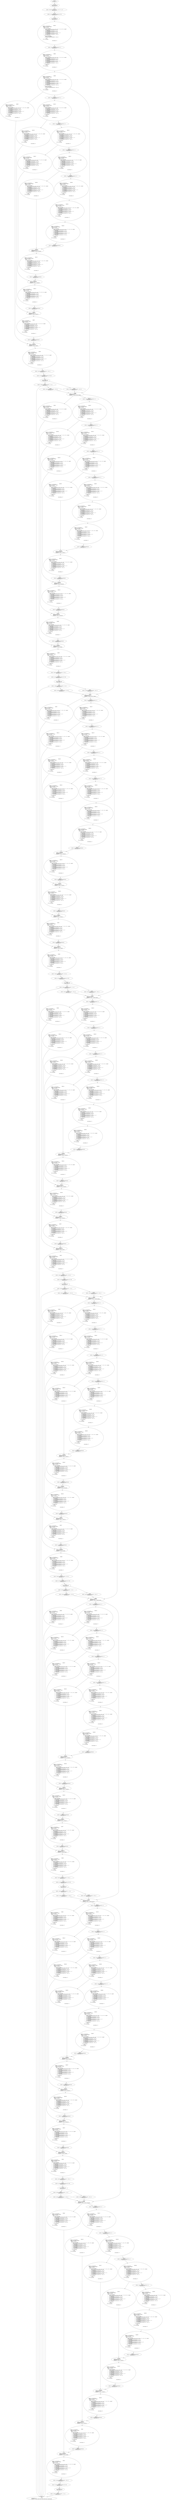 digraph G {
	graph [bb="0,0,4539.8,61852"];
	node [label="\N",
		shape=oval
	];
	n1	 [height=1.041,
		label="Node1\nmodule = cudnn.SpatialConvolution(256 -> 16, 1x1)\lreverseMap = {}",
		pos="1427.4,52336",
		tooltip="[/home/fanghaoshu/git/hg-stacked-train/src/models/hg.lua]:58_",
		width=6.0104];
	n2	 [height=1.041,
		label="Node2\nreverseMap = {}\lmapindex = {Node1,Node3,Node4,Node5,Node6,Node7,Node8,Node9}",
		pos="1461.4,37.477",
		tooltip="[[C]]:-1_",
		width=8.1317];
	n1 -> n2	 [pos="e,1323.7,70.554 1270.6,52310 1244.5,52300 1220.2,52284 1202.4,52263 1157.4,52208 1183.4,52175 1183.4,52105 1183.4,52105 1183.4,52105 \
1183.4,258.38 1183.4,185.27 1201.7,159.46 1256.4,110.95 1273.3,96.009 1293.4,84.094 1314.4,74.607"];
	n85	 [height=1.041,
		label="Node85\nmodule = cudnn.SpatialConvolution(16 -> 256, 1x1)\lreverseMap = {}",
		pos="1427.4,52225",
		tooltip="[/home/fanghaoshu/git/hg-stacked-train/src/models/hg.lua]:64_",
		width=6.0104];
	n1 -> n85	 [pos="e,1427.4,52263 1427.4,52299 1427.4,52290 1427.4,52282 1427.4,52273"];
	n3	 [height=1.041,
		label="Node3\nmodule = cudnn.SpatialConvolution(256 -> 16, 1x1)\lreverseMap = {}",
		pos="1640.4,44881",
		tooltip="[/home/fanghaoshu/git/hg-stacked-train/src/models/hg.lua]:58_",
		width=6.0104];
	n3 -> n2	 [pos="e,1346.2,72.072 1495.8,44853 1388,44823 1259.4,44764 1259.4,44649 1259.4,44649 1259.4,44649 1259.4,258.38 1259.4,190.93 1252,162.57 \
1295.4,110.95 1306.9,97.247 1321.6,86.052 1337.3,76.93"];
	n88	 [height=1.041,
		label="Node88\nmodule = cudnn.SpatialConvolution(16 -> 256, 1x1)\lreverseMap = {}",
		pos="1640.4,44770",
		tooltip="[/home/fanghaoshu/git/hg-stacked-train/src/models/hg.lua]:64_",
		width=6.0104];
	n3 -> n88	 [pos="e,1640.4,44808 1640.4,44843 1640.4,44835 1640.4,44826 1640.4,44818"];
	n4	 [height=1.041,
		label="Node4\nmodule = cudnn.SpatialConvolution(256 -> 16, 1x1)\lreverseMap = {}",
		pos="2938.4,37425",
		tooltip="[/home/fanghaoshu/git/hg-stacked-train/src/models/hg.lua]:58_",
		width=6.0104];
	n4 -> n2	 [pos="e,1752,42.26 3074.4,37396 3105.6,37386 3137.2,37371 3163.4,37352 3232.2,37301 3273.4,37279 3273.4,37194 3273.4,37194 3273.4,37194 \
3273.4,258.38 3273.4,200.71 3372.6,206.22 2916.4,110.95 2703.9,66.58 2122.3,49.128 1762,42.445"];
	n91	 [height=1.041,
		label="Node91\nmodule = cudnn.SpatialConvolution(16 -> 256, 1x1)\lreverseMap = {}",
		pos="2938.4,37314",
		tooltip="[/home/fanghaoshu/git/hg-stacked-train/src/models/hg.lua]:64_",
		width=6.0104];
	n4 -> n91	 [pos="e,2938.4,37352 2938.4,37388 2938.4,37380 2938.4,37371 2938.4,37362"];
	n5	 [height=1.041,
		label="Node5\nmodule = cudnn.SpatialConvolution(256 -> 16, 1x1)\lreverseMap = {}",
		pos="1651.4,29970",
		tooltip="[/home/fanghaoshu/git/hg-stacked-train/src/models/hg.lua]:58_",
		width=6.0104];
	n5 -> n2	 [pos="e,1374.8,73.312 1520.6,29940 1419.8,29909 1297.4,29849 1297.4,29739 1297.4,29739 1297.4,29739 1297.4,258.38 1297.4,191.14 1291,164.71 \
1331.4,110.95 1340.8,98.498 1352.9,87.89 1366.1,78.949"];
	n94	 [height=1.041,
		label="Node94\nmodule = cudnn.SpatialConvolution(16 -> 256, 1x1)\lreverseMap = {}",
		pos="1651.4,29859",
		tooltip="[/home/fanghaoshu/git/hg-stacked-train/src/models/hg.lua]:64_",
		width=6.0104];
	n5 -> n94	 [pos="e,1651.4,29897 1651.4,29932 1651.4,29924 1651.4,29915 1651.4,29907"];
	n6	 [height=1.041,
		label="Node6\nmodule = cudnn.SpatialConvolution(256 -> 16, 1x1)\lreverseMap = {}",
		pos="2453.4,22515",
		tooltip="[/home/fanghaoshu/git/hg-stacked-train/src/models/hg.lua]:58_",
		width=6.0104];
	n6 -> n2	 [pos="e,1746.8,46.015 2634,22494 2853.6,22465 3195.4,22400 3195.4,22283 3195.4,22283 3195.4,22283 3195.4,258.38 3195.4,115.13 2252,63.565 \
1756.9,46.365"];
	n97	 [height=1.041,
		label="Node97\nmodule = cudnn.SpatialConvolution(16 -> 256, 1x1)\lreverseMap = {}",
		pos="2453.4,22404",
		tooltip="[/home/fanghaoshu/git/hg-stacked-train/src/models/hg.lua]:64_",
		width=6.0104];
	n6 -> n97	 [pos="e,2453.4,22441 2453.4,22477 2453.4,22469 2453.4,22460 2453.4,22452"];
	n7	 [height=1.041,
		label="Node7\nmodule = cudnn.SpatialConvolution(256 -> 16, 1x1)\lreverseMap = {}",
		pos="2636.4,15059",
		tooltip="[/home/fanghaoshu/git/hg-stacked-train/src/models/hg.lua]:58_",
		width=6.0104];
	n7 -> n2	 [pos="e,1727.5,53.18 2793.2,15033 2819.3,15023 2843.6,15007 2861.4,14986 2906.4,14931 2880.4,14898 2880.4,14828 2880.4,14828 2880.4,14828 \
2880.4,258.38 2880.4,143.94 2150.3,80.527 1737.5,53.823"];
	n100	 [height=1.041,
		label="Node100\nmodule = cudnn.SpatialConvolution(16 -> 256, 1x1)\lreverseMap = {}",
		pos="2636.4,14948",
		tooltip="[/home/fanghaoshu/git/hg-stacked-train/src/models/hg.lua]:64_",
		width=6.0104];
	n7 -> n100	 [pos="e,2636.4,14986 2636.4,15022 2636.4,15013 2636.4,15005 2636.4,14996"];
	n8	 [height=1.041,
		label="Node8\nmodule = cudnn.SpatialConvolution(256 -> 16, 1x1)\lreverseMap = {}",
		pos="1943.4,7603.8",
		tooltip="[/home/fanghaoshu/git/hg-stacked-train/src/models/hg.lua]:58_",
		width=6.0104];
	n8 -> n2	 [pos="e,1397.7,74.06 1793.5,7576.7 1613.5,7541 1335.4,7470 1335.4,7372.3 1335.4,7372.3 1335.4,7372.3 1335.4,258.38 1335.4,191.77 1327,\
167.39 1362.4,110.95 1369.6,99.48 1379.3,89.236 1389.9,80.318"];
	n103	 [height=1.041,
		label="Node103\nmodule = cudnn.SpatialConvolution(16 -> 256, 1x1)\lreverseMap = {}",
		pos="1943.4,7492.9",
		tooltip="[/home/fanghaoshu/git/hg-stacked-train/src/models/hg.lua]:64_",
		width=6.0104];
	n8 -> n103	 [pos="e,1943.4,7530.5 1943.4,7566.2 1943.4,7558.1 1943.4,7549.3 1943.4,7540.8"];
	n9	 [height=1.041,
		label="Node9\nmodule = cudnn.SpatialConvolution(256 -> 16, 1x1)\lreverseMap = {}",
		pos="1587.4,148.43",
		tooltip="[/home/fanghaoshu/git/hg-stacked-train/src/models/hg.lua]:58_",
		width=6.0104];
	n9 -> n2	 [pos="e,1503.4,74.788 1545.8,111.45 1534.7,101.88 1522.7,91.451 1511.2,81.545"];
	n10	 [height=1.041,
		label="Node10\nmodule = cudnn.ReLU\lreverseMap = {}",
		pos="1450.4,52447",
		tooltip="[/home/fanghaoshu/git/hg-stacked-train/src/models/hg.lua]:55_",
		width=2.8088];
	n10 -> n1	 [pos="e,1435.2,52374 1442.7,52410 1440.9,52401 1439.1,52392 1437.3,52384"];
	n84	 [height=1.041,
		label="Node84\nmodule = cudnn.SpatialConvolution(256 -> 256, 1x1)\lreverseMap = {}",
		pos="1883.4,52225",
		tooltip="[/home/fanghaoshu/git/hg-stacked-train/src/models/hg.lua]:63_",
		width=6.1479];
	n10 -> n84	 [pos="e,1834.8,52262 1527.8,52423 1566.2,52410 1612.6,52393 1652.4,52374 1714.7,52343 1781.1,52299 1826.6,52268"];
	n11	 [height=1.041,
		label="Node11\nmodule = cudnn.ReLU\lreverseMap = {}",
		pos="2096.4,44992",
		tooltip="[/home/fanghaoshu/git/hg-stacked-train/src/models/hg.lua]:55_",
		width=2.8088];
	n11 -> n3	 [pos="e,1764.7,44912 2012.5,44971 1945.9,44955 1851.5,44932 1774.5,44914"];
	n87	 [height=1.041,
		label="Node87\nmodule = cudnn.SpatialConvolution(256 -> 256, 1x1)\lreverseMap = {}",
		pos="2096.4,44770",
		tooltip="[/home/fanghaoshu/git/hg-stacked-train/src/models/hg.lua]:63_",
		width=6.1479];
	n11 -> n87	 [pos="e,2096.4,44807 2096.4,44954 2096.4,44917 2096.4,44858 2096.4,44818"];
	n12	 [height=1.041,
		label="Node12\nmodule = cudnn.ReLU\lreverseMap = {}",
		pos="2647.4,37536",
		tooltip="[/home/fanghaoshu/git/hg-stacked-train/src/models/hg.lua]:55_",
		width=2.8088];
	n12 -> n4	 [pos="e,2849.6,37460 2717.5,37509 2754.2,37495 2799.8,37478 2840.1,37463"];
	n90	 [height=1.041,
		label="Node90\nmodule = cudnn.SpatialConvolution(256 -> 256, 1x1)\lreverseMap = {}",
		pos="2482.4,37314",
		tooltip="[/home/fanghaoshu/git/hg-stacked-train/src/models/hg.lua]:63_",
		width=6.1479];
	n12 -> n90	 [pos="e,2509.7,37352 2620.9,37500 2592.4,37462 2546.9,37401 2515.9,37360"];
	n13	 [height=1.041,
		label="Node13\nmodule = cudnn.ReLU\lreverseMap = {}",
		pos="2107.4,30081",
		tooltip="[/home/fanghaoshu/git/hg-stacked-train/src/models/hg.lua]:55_",
		width=2.8088];
	n13 -> n5	 [pos="e,1775.7,30001 2023.5,30060 1956.9,30044 1862.5,30021 1785.5,30003"];
	n93	 [height=1.041,
		label="Node93\nmodule = cudnn.SpatialConvolution(256 -> 256, 1x1)\lreverseMap = {}",
		pos="2107.4,29859",
		tooltip="[/home/fanghaoshu/git/hg-stacked-train/src/models/hg.lua]:63_",
		width=6.1479];
	n13 -> n93	 [pos="e,2107.4,29897 2107.4,30043 2107.4,30006 2107.4,29948 2107.4,29907"];
	n14	 [height=1.041,
		label="Node14\nmodule = cudnn.ReLU\lreverseMap = {}",
		pos="2244.4,22626",
		tooltip="[/home/fanghaoshu/git/hg-stacked-train/src/models/hg.lua]:55_",
		width=2.8088];
	n14 -> n6	 [pos="e,2386.9,22550 2301.8,22595 2325.3,22582 2352.7,22568 2377.8,22555"];
	n96	 [height=1.041,
		label="Node96\nmodule = cudnn.SpatialConvolution(256 -> 256, 1x1)\lreverseMap = {}",
		pos="1997.4,22404",
		tooltip="[/home/fanghaoshu/git/hg-stacked-train/src/models/hg.lua]:63_",
		width=6.1479];
	n14 -> n96	 [pos="e,2038,22441 2206.4,22591 2163.2,22552 2092.6,22489 2045.6,22448"];
	n15	 [height=1.041,
		label="Node15\nmodule = cudnn.ReLU\lreverseMap = {}",
		pos="2180.4,15170",
		tooltip="[/home/fanghaoshu/git/hg-stacked-train/src/models/hg.lua]:55_",
		width=2.8088];
	n15 -> n7	 [pos="e,2512.2,15090 2264.3,15149 2330.9,15133 2425.3,15111 2502.4,15092"];
	n99	 [height=1.041,
		label="Node99\nmodule = cudnn.SpatialConvolution(256 -> 256, 1x1)\lreverseMap = {}",
		pos="2180.4,14948",
		tooltip="[/home/fanghaoshu/git/hg-stacked-train/src/models/hg.lua]:63_",
		width=6.1479];
	n15 -> n99	 [pos="e,2180.4,14986 2180.4,15132 2180.4,15095 2180.4,15037 2180.4,14996"];
	n16	 [height=1.041,
		label="Node16\nmodule = cudnn.ReLU\lreverseMap = {}",
		pos="2399.4,7714.8",
		tooltip="[/home/fanghaoshu/git/hg-stacked-train/src/models/hg.lua]:55_",
		width=2.8088];
	n16 -> n8	 [pos="e,2067.7,7634.5 2315.5,7693.7 2248.9,7677.8 2154.5,7655.3 2077.5,7636.9"];
	n102	 [height=1.041,
		label="Node102\nmodule = cudnn.SpatialConvolution(256 -> 256, 1x1)\lreverseMap = {}",
		pos="2399.4,7492.9",
		tooltip="[/home/fanghaoshu/git/hg-stacked-train/src/models/hg.lua]:63_",
		width=6.1479];
	n16 -> n102	 [pos="e,2399.4,7530.4 2399.4,7677 2399.4,7639.5 2399.4,7581.3 2399.4,7540.6"];
	n17	 [height=1.041,
		label="Node17\nmodule = cudnn.ReLU\lreverseMap = {}",
		pos="1603.4,259.38",
		tooltip="[/home/fanghaoshu/git/hg-stacked-train/src/models/hg.lua]:55_",
		width=2.8088];
	n17 -> n9	 [pos="e,1592.8,186.1 1598,221.8 1596.8,213.54 1595.5,204.65 1594.3,196.04"];
	n18	 [height=1.041,
		label="Node18\nmodule = nn.SpatialBatchNormalization (4D) (256)\lreverseMap = {}",
		pos="1450.4,52558",
		tooltip="[/home/fanghaoshu/git/hg-stacked-train/src/models/hg.lua]:30_",
		width=5.9122];
	n18 -> n10	 [pos="e,1450.4,52485 1450.4,52521 1450.4,52512 1450.4,52504 1450.4,52495"];
	n19	 [height=1.041,
		label="Node19\nmodule = nn.SpatialBatchNormalization (4D) (256)\lreverseMap = {}",
		pos="2229.4,45103",
		tooltip="[/home/fanghaoshu/git/hg-stacked-train/src/models/hg.lua]:30_",
		width=5.9122];
	n19 -> n11	 [pos="e,2137.1,45026 2185.5,45066 2172.6,45055 2158.4,45044 2145.2,45033"];
	n20	 [height=1.041,
		label="Node20\nmodule = nn.SpatialBatchNormalization (4D) (256)\lreverseMap = {}",
		pos="2647.4,37647",
		tooltip="[/home/fanghaoshu/git/hg-stacked-train/src/models/hg.lua]:30_",
		width=5.9122];
	n20 -> n12	 [pos="e,2647.4,37574 2647.4,37610 2647.4,37602 2647.4,37593 2647.4,37584"];
	n21	 [height=1.041,
		label="Node21\nmodule = nn.SpatialBatchNormalization (4D) (256)\lreverseMap = {}",
		pos="2130.4,30192",
		tooltip="[/home/fanghaoshu/git/hg-stacked-train/src/models/hg.lua]:30_",
		width=5.9122];
	n21 -> n13	 [pos="e,2115.2,30119 2122.7,30154 2120.9,30146 2119.1,30137 2117.3,30129"];
	n22	 [height=1.041,
		label="Node22\nmodule = nn.SpatialBatchNormalization (4D) (256)\lreverseMap = {}",
		pos="2244.4,22737",
		tooltip="[/home/fanghaoshu/git/hg-stacked-train/src/models/hg.lua]:30_",
		width=5.9122];
	n22 -> n14	 [pos="e,2244.4,22663 2244.4,22699 2244.4,22691 2244.4,22682 2244.4,22673"];
	n23	 [height=1.041,
		label="Node23\nmodule = nn.SpatialBatchNormalization (4D) (256)\lreverseMap = {}",
		pos="2179.4,15281",
		tooltip="[/home/fanghaoshu/git/hg-stacked-train/src/models/hg.lua]:30_",
		width=5.9122];
	n23 -> n15	 [pos="e,2180.1,15208 2179.7,15244 2179.8,15235 2179.9,15227 2180,15218"];
	n24	 [height=1.041,
		label="Node24\nmodule = nn.SpatialBatchNormalization (4D) (256)\lreverseMap = {}",
		pos="2399.4,7825.7",
		tooltip="[/home/fanghaoshu/git/hg-stacked-train/src/models/hg.lua]:30_",
		width=5.9122];
	n24 -> n16	 [pos="e,2399.4,7752.5 2399.4,7788.2 2399.4,7780 2399.4,7771.2 2399.4,7762.7"];
	n25	 [height=1.041,
		label="Node25\nmodule = nn.SpatialBatchNormalization (4D) (256)\lreverseMap = {}",
		pos="1635.4,370.34",
		tooltip="[/home/fanghaoshu/git/hg-stacked-train/src/models/hg.lua]:30_",
		width=5.9122];
	n25 -> n17	 [pos="e,1614.1,296.68 1624.7,332.75 1622.2,324.31 1619.5,315.22 1616.9,306.43"];
	n26	 [height=1.041,
		label="Node26\nmodule = cudnn.SpatialConvolution(256 -> 256, 1x1)\lreverseMap = {}",
		pos="1450.4,52669",
		tooltip="[/home/fanghaoshu/git/hg-stacked-train/src/models/hg.lua]:29_",
		width=6.1479];
	n26 -> n18	 [pos="e,1450.4,52596 1450.4,52632 1450.4,52623 1450.4,52615 1450.4,52606"];
	n27	 [height=1.041,
		label="Node27\nmodule = cudnn.SpatialConvolution(256 -> 256, 1x1)\lreverseMap = {}",
		pos="2262.4,45214",
		tooltip="[/home/fanghaoshu/git/hg-stacked-train/src/models/hg.lua]:29_",
		width=6.1479];
	n27 -> n19	 [pos="e,2240.5,45140 2251.3,45176 2248.8,45168 2246.1,45159 2243.4,45150"];
	n28	 [height=1.041,
		label="Node28\nmodule = cudnn.SpatialConvolution(256 -> 256, 1x1)\lreverseMap = {}",
		pos="2647.4,37758",
		tooltip="[/home/fanghaoshu/git/hg-stacked-train/src/models/hg.lua]:29_",
		width=6.1479];
	n28 -> n20	 [pos="e,2647.4,37685 2647.4,37721 2647.4,37713 2647.4,37704 2647.4,37695"];
	n29	 [height=1.041,
		label="Node29\nmodule = cudnn.SpatialConvolution(256 -> 256, 1x1)\lreverseMap = {}",
		pos="2331.4,30303",
		tooltip="[/home/fanghaoshu/git/hg-stacked-train/src/models/hg.lua]:29_",
		width=6.1479];
	n29 -> n21	 [pos="e,2194.8,30228 2267,30267 2246.9,30256 2224.6,30244 2203.9,30233"];
	n30	 [height=1.041,
		label="Node30\nmodule = cudnn.SpatialConvolution(256 -> 256, 1x1)\lreverseMap = {}",
		pos="2244.4,22847",
		tooltip="[/home/fanghaoshu/git/hg-stacked-train/src/models/hg.lua]:29_",
		width=6.1479];
	n30 -> n22	 [pos="e,2244.4,22774 2244.4,22810 2244.4,22802 2244.4,22793 2244.4,22784"];
	n31	 [height=1.041,
		label="Node31\nmodule = cudnn.SpatialConvolution(256 -> 256, 1x1)\lreverseMap = {}",
		pos="2178.4,15392",
		tooltip="[/home/fanghaoshu/git/hg-stacked-train/src/models/hg.lua]:29_",
		width=6.1479];
	n31 -> n23	 [pos="e,2179.1,15319 2178.7,15355 2178.8,15346 2178.9,15338 2179,15329"];
	n32	 [height=1.041,
		label="Node32\nmodule = cudnn.SpatialConvolution(256 -> 256, 1x1)\lreverseMap = {}",
		pos="2399.4,7936.7",
		tooltip="[/home/fanghaoshu/git/hg-stacked-train/src/models/hg.lua]:29_",
		width=6.1479];
	n32 -> n24	 [pos="e,2399.4,7863.4 2399.4,7899.1 2399.4,7890.9 2399.4,7882.2 2399.4,7873.6"];
	n33	 [height=1.041,
		label="Node33\nmodule = cudnn.SpatialConvolution(256 -> 256, 1x1)\lreverseMap = {}",
		pos="1643.4,481.29",
		tooltip="[/home/fanghaoshu/git/hg-stacked-train/src/models/hg.lua]:29_",
		width=6.1479];
	n33 -> n25	 [pos="e,1638.1,408.01 1640.7,443.71 1640.1,435.53 1639.5,426.75 1638.9,418.23"];
	n34	 [height=6.9336,
		label="Node34\nmodule = nn.Sequential {\l  [input -> (1) -> (2) -> output]\l  (1): nn.ConcatTable {\l    input\l      |`-> (1): nn.Sequential {\l      |      [\
input -> (1) -> (2) -> (3) -> (4) -> (5) -> (6) -> (7) -> (8) -> (9) -> output]\l      |      (1): nn.SpatialBatchNormalization (\
4D) (256)\l      |      (2): cudnn.ReLU\l      |      (3): cudnn.SpatialConvolution(256 -> 128, 1x1)\l      |      (4): nn.SpatialBatchNormalization (\
4D) (128)\l      |      (5): cudnn.ReLU\l      |      (6): cudnn.SpatialConvolution(128 -> 128, 3x3, 1,1, 1,1)\l      |      (7): \
nn.SpatialBatchNormalization (4D) (128)\l      |      (8): cudnn.ReLU\l      |      (9): cudnn.SpatialConvolution(128 -> 256, 1x1)\l      |    }\l       `\
-> (2): nn.Identity\l       ... -> output\l  }\l  (2): nn.CAddTable\l}\lreverseMap = {}",
		pos="1450.4,52992",
		tooltip="[/home/fanghaoshu/git/hg-stacked-train/src/models/hg.lua]:53_",
		width=9.4281];
	n34 -> n26	 [pos="e,1450.4,52707 1450.4,52743 1450.4,52733 1450.4,52725 1450.4,52717"];
	n35	 [height=6.9336,
		label="Node35\nmodule = nn.Sequential {\l  [input -> (1) -> (2) -> output]\l  (1): nn.ConcatTable {\l    input\l      |`-> (1): nn.Sequential {\l      |      [\
input -> (1) -> (2) -> (3) -> (4) -> (5) -> (6) -> (7) -> (8) -> (9) -> output]\l      |      (1): nn.SpatialBatchNormalization (\
4D) (256)\l      |      (2): cudnn.ReLU\l      |      (3): cudnn.SpatialConvolution(256 -> 128, 1x1)\l      |      (4): nn.SpatialBatchNormalization (\
4D) (128)\l      |      (5): cudnn.ReLU\l      |      (6): cudnn.SpatialConvolution(128 -> 128, 3x3, 1,1, 1,1)\l      |      (7): \
nn.SpatialBatchNormalization (4D) (128)\l      |      (8): cudnn.ReLU\l      |      (9): cudnn.SpatialConvolution(128 -> 256, 1x1)\l      |    }\l       `\
-> (2): nn.Identity\l       ... -> output\l  }\l  (2): nn.CAddTable\l}\lreverseMap = {}",
		pos="2328.4,45537",
		tooltip="[/home/fanghaoshu/git/hg-stacked-train/src/models/hg.lua]:53_",
		width=9.4281];
	n35 -> n27	 [pos="e,2270,45251 2277.8,45290 2275.7,45279 2273.8,45270 2272,45261"];
	n36	 [height=6.9336,
		label="Node36\nmodule = nn.Sequential {\l  [input -> (1) -> (2) -> output]\l  (1): nn.ConcatTable {\l    input\l      |`-> (1): nn.Sequential {\l      |      [\
input -> (1) -> (2) -> (3) -> (4) -> (5) -> (6) -> (7) -> (8) -> (9) -> output]\l      |      (1): nn.SpatialBatchNormalization (\
4D) (256)\l      |      (2): cudnn.ReLU\l      |      (3): cudnn.SpatialConvolution(256 -> 128, 1x1)\l      |      (4): nn.SpatialBatchNormalization (\
4D) (128)\l      |      (5): cudnn.ReLU\l      |      (6): cudnn.SpatialConvolution(128 -> 128, 3x3, 1,1, 1,1)\l      |      (7): \
nn.SpatialBatchNormalization (4D) (128)\l      |      (8): cudnn.ReLU\l      |      (9): cudnn.SpatialConvolution(128 -> 256, 1x1)\l      |    }\l       `\
-> (2): nn.Identity\l       ... -> output\l  }\l  (2): nn.CAddTable\l}\lreverseMap = {}",
		pos="2647.4,38081",
		tooltip="[/home/fanghaoshu/git/hg-stacked-train/src/models/hg.lua]:53_",
		width=9.4281];
	n36 -> n28	 [pos="e,2647.4,37796 2647.4,37832 2647.4,37823 2647.4,37814 2647.4,37806"];
	n37	 [height=6.9336,
		label="Node37\nmodule = nn.Sequential {\l  [input -> (1) -> (2) -> output]\l  (1): nn.ConcatTable {\l    input\l      |`-> (1): nn.Sequential {\l      |      [\
input -> (1) -> (2) -> (3) -> (4) -> (5) -> (6) -> (7) -> (8) -> (9) -> output]\l      |      (1): nn.SpatialBatchNormalization (\
4D) (256)\l      |      (2): cudnn.ReLU\l      |      (3): cudnn.SpatialConvolution(256 -> 128, 1x1)\l      |      (4): nn.SpatialBatchNormalization (\
4D) (128)\l      |      (5): cudnn.ReLU\l      |      (6): cudnn.SpatialConvolution(128 -> 128, 3x3, 1,1, 1,1)\l      |      (7): \
nn.SpatialBatchNormalization (4D) (128)\l      |      (8): cudnn.ReLU\l      |      (9): cudnn.SpatialConvolution(128 -> 256, 1x1)\l      |    }\l       `\
-> (2): nn.Identity\l       ... -> output\l  }\l  (2): nn.CAddTable\l}\lreverseMap = {}",
		pos="2343.4,30626",
		tooltip="[/home/fanghaoshu/git/hg-stacked-train/src/models/hg.lua]:53_",
		width=9.4281];
	n37 -> n29	 [pos="e,2332.8,30341 2334.1,30376 2333.8,30367 2333.5,30359 2333.2,30351"];
	n38	 [height=6.9336,
		label="Node38\nmodule = nn.Sequential {\l  [input -> (1) -> (2) -> output]\l  (1): nn.ConcatTable {\l    input\l      |`-> (1): nn.Sequential {\l      |      [\
input -> (1) -> (2) -> (3) -> (4) -> (5) -> (6) -> (7) -> (8) -> (9) -> output]\l      |      (1): nn.SpatialBatchNormalization (\
4D) (256)\l      |      (2): cudnn.ReLU\l      |      (3): cudnn.SpatialConvolution(256 -> 128, 1x1)\l      |      (4): nn.SpatialBatchNormalization (\
4D) (128)\l      |      (5): cudnn.ReLU\l      |      (6): cudnn.SpatialConvolution(128 -> 128, 3x3, 1,1, 1,1)\l      |      (7): \
nn.SpatialBatchNormalization (4D) (128)\l      |      (8): cudnn.ReLU\l      |      (9): cudnn.SpatialConvolution(128 -> 256, 1x1)\l      |    }\l       `\
-> (2): nn.Identity\l       ... -> output\l  }\l  (2): nn.CAddTable\l}\lreverseMap = {}",
		pos="2244.4,23171",
		tooltip="[/home/fanghaoshu/git/hg-stacked-train/src/models/hg.lua]:53_",
		width=9.4281];
	n38 -> n30	 [pos="e,2244.4,22885 2244.4,22921 2244.4,22912 2244.4,22903 2244.4,22895"];
	n39	 [height=6.9336,
		label="Node39\nmodule = nn.Sequential {\l  [input -> (1) -> (2) -> output]\l  (1): nn.ConcatTable {\l    input\l      |`-> (1): nn.Sequential {\l      |      [\
input -> (1) -> (2) -> (3) -> (4) -> (5) -> (6) -> (7) -> (8) -> (9) -> output]\l      |      (1): nn.SpatialBatchNormalization (\
4D) (256)\l      |      (2): cudnn.ReLU\l      |      (3): cudnn.SpatialConvolution(256 -> 128, 1x1)\l      |      (4): nn.SpatialBatchNormalization (\
4D) (128)\l      |      (5): cudnn.ReLU\l      |      (6): cudnn.SpatialConvolution(128 -> 128, 3x3, 1,1, 1,1)\l      |      (7): \
nn.SpatialBatchNormalization (4D) (128)\l      |      (8): cudnn.ReLU\l      |      (9): cudnn.SpatialConvolution(128 -> 256, 1x1)\l      |    }\l       `\
-> (2): nn.Identity\l       ... -> output\l  }\l  (2): nn.CAddTable\l}\lreverseMap = {}",
		pos="2178.4,15715",
		tooltip="[/home/fanghaoshu/git/hg-stacked-train/src/models/hg.lua]:53_",
		width=9.4281];
	n39 -> n31	 [pos="e,2178.4,15430 2178.4,15466 2178.4,15456 2178.4,15448 2178.4,15440"];
	n40	 [height=6.9336,
		label="Node40\nmodule = nn.Sequential {\l  [input -> (1) -> (2) -> output]\l  (1): nn.ConcatTable {\l    input\l      |`-> (1): nn.Sequential {\l      |      [\
input -> (1) -> (2) -> (3) -> (4) -> (5) -> (6) -> (7) -> (8) -> (9) -> output]\l      |      (1): nn.SpatialBatchNormalization (\
4D) (256)\l      |      (2): cudnn.ReLU\l      |      (3): cudnn.SpatialConvolution(256 -> 128, 1x1)\l      |      (4): nn.SpatialBatchNormalization (\
4D) (128)\l      |      (5): cudnn.ReLU\l      |      (6): cudnn.SpatialConvolution(128 -> 128, 3x3, 1,1, 1,1)\l      |      (7): \
nn.SpatialBatchNormalization (4D) (128)\l      |      (8): cudnn.ReLU\l      |      (9): cudnn.SpatialConvolution(128 -> 256, 1x1)\l      |    }\l       `\
-> (2): nn.Identity\l       ... -> output\l  }\l  (2): nn.CAddTable\l}\lreverseMap = {}",
		pos="2399.4,8259.8",
		tooltip="[/home/fanghaoshu/git/hg-stacked-train/src/models/hg.lua]:53_",
		width=9.4281];
	n40 -> n32	 [pos="e,2399.4,7974.3 2399.4,8010.1 2399.4,8001 2399.4,7992.4 2399.4,7984.5"];
	n41	 [height=6.9336,
		label="Node41\nmodule = nn.Sequential {\l  [input -> (1) -> (2) -> output]\l  (1): nn.ConcatTable {\l    input\l      |`-> (1): nn.Sequential {\l      |      [\
input -> (1) -> (2) -> (3) -> (4) -> (5) -> (6) -> (7) -> (8) -> (9) -> output]\l      |      (1): nn.SpatialBatchNormalization (\
4D) (256)\l      |      (2): cudnn.ReLU\l      |      (3): cudnn.SpatialConvolution(256 -> 128, 1x1)\l      |      (4): nn.SpatialBatchNormalization (\
4D) (128)\l      |      (5): cudnn.ReLU\l      |      (6): cudnn.SpatialConvolution(128 -> 128, 3x3, 1,1, 1,1)\l      |      (7): \
nn.SpatialBatchNormalization (4D) (128)\l      |      (8): cudnn.ReLU\l      |      (9): cudnn.SpatialConvolution(128 -> 256, 1x1)\l      |    }\l       `\
-> (2): nn.Identity\l       ... -> output\l  }\l  (2): nn.CAddTable\l}\lreverseMap = {}",
		pos="1702.4,804.38",
		tooltip="[/home/fanghaoshu/git/hg-stacked-train/src/models/hg.lua]:53_",
		width=9.4281];
	n41 -> n33	 [pos="e,1650.1,518.81 1657.1,556.76 1655.2,546.7 1653.5,537.29 1651.9,528.76"];
	n42	 [height=1.3356,
		label="Node42\nmodule = nn.CAddTable\lreverseMap = {}\lmapindex = {Node50,Node51}",
		pos="1450.4,53326",
		tooltip="[/home/fanghaoshu/git/hg-stacked-train/src/models/hg.lua]:49_",
		width=3.7123];
	n42 -> n34	 [pos="e,1450.4,53242 1450.4,53278 1450.4,53270 1450.4,53261 1450.4,53252"];
	n43	 [height=1.3356,
		label="Node43\nmodule = nn.CAddTable\lreverseMap = {}\lmapindex = {Node52,Node53}",
		pos="2351.4,45870",
		tooltip="[/home/fanghaoshu/git/hg-stacked-train/src/models/hg.lua]:49_",
		width=3.7123];
	n43 -> n35	 [pos="e,2345.6,45786 2348.1,45822 2347.6,45814 2347,45805 2346.3,45796"];
	n44	 [height=1.3356,
		label="Node44\nmodule = nn.CAddTable\lreverseMap = {}\lmapindex = {Node54,Node55}",
		pos="2647.4,38415",
		tooltip="[/home/fanghaoshu/git/hg-stacked-train/src/models/hg.lua]:49_",
		width=3.7123];
	n44 -> n36	 [pos="e,2647.4,38331 2647.4,38367 2647.4,38359 2647.4,38350 2647.4,38341"];
	n45	 [height=1.3356,
		label="Node45\nmodule = nn.CAddTable\lreverseMap = {}\lmapindex = {Node56,Node57}",
		pos="2390.4,30960",
		tooltip="[/home/fanghaoshu/git/hg-stacked-train/src/models/hg.lua]:49_",
		width=3.7123];
	n45 -> n37	 [pos="e,2378.5,30874 2383.7,30911 2382.5,30903 2381.3,30894 2379.9,30884"];
	n46	 [height=1.3356,
		label="Node46\nmodule = nn.CAddTable\lreverseMap = {}\lmapindex = {Node58,Node59}",
		pos="2244.4,23504",
		tooltip="[/home/fanghaoshu/git/hg-stacked-train/src/models/hg.lua]:49_",
		width=3.7123];
	n46 -> n38	 [pos="e,2244.4,23420 2244.4,23456 2244.4,23448 2244.4,23440 2244.4,23430"];
	n47	 [height=1.3356,
		label="Node47\nmodule = nn.CAddTable\lreverseMap = {}\lmapindex = {Node60,Node61}",
		pos="2175.4,16049",
		tooltip="[/home/fanghaoshu/git/hg-stacked-train/src/models/hg.lua]:49_",
		width=3.7123];
	n47 -> n39	 [pos="e,2176.2,15965 2175.8,16001 2175.9,15993 2176,15984 2176.1,15975"];
	n48	 [height=1.3356,
		label="Node48\nmodule = nn.CAddTable\lreverseMap = {}\lmapindex = {Node62,Node63}",
		pos="2399.4,8593.5",
		tooltip="[/home/fanghaoshu/git/hg-stacked-train/src/models/hg.lua]:49_",
		width=3.7123];
	n48 -> n40	 [pos="e,2399.4,8509.4 2399.4,8545.3 2399.4,8537.4 2399.4,8528.8 2399.4,8519.6"];
	n49	 [height=1.3356,
		label="Node49\nmodule = nn.CAddTable\lreverseMap = {}\lmapindex = {Node64,Node65}",
		pos="1702.4,1138.1",
		tooltip="[/home/fanghaoshu/git/hg-stacked-train/src/models/hg.lua]:49_",
		width=3.7123];
	n49 -> n41	 [pos="e,1702.4,1054 1702.4,1089.9 1702.4,1082 1702.4,1073.4 1702.4,1064.2"];
	n50	 [height=6.9336,
		label="Node50\nmodule = nn.Sequential {\l  [input -> (1) -> (2) -> output]\l  (1): nn.ConcatTable {\l    input\l      |`-> (1): nn.Sequential {\l      |      [\
input -> (1) -> (2) -> (3) -> (4) -> (5) -> (6) -> (7) -> (8) -> (9) -> output]\l      |      (1): nn.SpatialBatchNormalization (\
4D) (256)\l      |      (2): cudnn.ReLU\l      |      (3): cudnn.SpatialConvolution(256 -> 128, 1x1)\l      |      (4): nn.SpatialBatchNormalization (\
4D) (128)\l      |      (5): cudnn.ReLU\l      |      (6): cudnn.SpatialConvolution(128 -> 128, 3x3, 1,1, 1,1)\l      |      (7): \
nn.SpatialBatchNormalization (4D) (128)\l      |      (8): cudnn.ReLU\l      |      (9): cudnn.SpatialConvolution(128 -> 256, 1x1)\l      |    }\l       `\
-> (2): nn.Identity\l       ... -> output\l  }\l  (2): nn.CAddTable\l}\lreverseMap = {}",
		pos="1765.4,59114",
		tooltip="[/home/fanghaoshu/git/hg-stacked-train/src/models/hg.lua]:6_",
		width=9.4281];
	n50 -> n42	 [pos="e,1545.2,53360 1783.5,58865 1790.8,58745 1797.4,58600 1797.4,58469 1797.4,58469 1797.4,58469 1797.4,53770 1797.4,53658 1818.2,53616 \
1759.4,53521 1712.8,53445 1624.8,53395 1554.6,53364"];
	n51	 [height=1.041,
		label="Node51\nmodule = nn.SpatialUpSamplingNearest\lreverseMap = {}",
		pos="1424.4,53447",
		tooltip="[/home/fanghaoshu/git/hg-stacked-train/src/models/hg.lua]:21_",
		width=4.6944];
	n51 -> n42	 [pos="e,1440.1,53374 1432.4,53410 1434.1,53402 1436.1,53393 1438,53384"];
	n52	 [height=6.9336,
		label="Node52\nmodule = nn.Sequential {\l  [input -> (1) -> (2) -> output]\l  (1): nn.ConcatTable {\l    input\l      |`-> (1): nn.Sequential {\l      |      [\
input -> (1) -> (2) -> (3) -> (4) -> (5) -> (6) -> (7) -> (8) -> (9) -> output]\l      |      (1): nn.SpatialBatchNormalization (\
4D) (256)\l      |      (2): cudnn.ReLU\l      |      (3): cudnn.SpatialConvolution(256 -> 128, 1x1)\l      |      (4): nn.SpatialBatchNormalization (\
4D) (128)\l      |      (5): cudnn.ReLU\l      |      (6): cudnn.SpatialConvolution(128 -> 128, 3x3, 1,1, 1,1)\l      |      (7): \
nn.SpatialBatchNormalization (4D) (128)\l      |      (8): cudnn.ReLU\l      |      (9): cudnn.SpatialConvolution(128 -> 256, 1x1)\l      |    }\l       `\
-> (2): nn.Identity\l       ... -> output\l  }\l  (2): nn.CAddTable\l}\lreverseMap = {}",
		pos="2654.4,51659",
		tooltip="[/home/fanghaoshu/git/hg-stacked-train/src/models/hg.lua]:6_",
		width=9.4281];
	n52 -> n43	 [pos="e,2457.4,45900 2696.2,51411 2713,51291 2728.4,51146 2728.4,51014 2728.4,51014 2728.4,51014 2728.4,46314 2728.4,46203 2758,46160 \
2699.4,46066 2647.9,45982 2547,45932 2467.1,45903"];
	n53	 [height=1.041,
		label="Node53\nmodule = nn.SpatialUpSamplingNearest\lreverseMap = {}",
		pos="2351.4,45992",
		tooltip="[/home/fanghaoshu/git/hg-stacked-train/src/models/hg.lua]:21_",
		width=4.6944];
	n53 -> n43	 [pos="e,2351.4,45919 2351.4,45955 2351.4,45946 2351.4,45938 2351.4,45929"];
	n54	 [height=6.9336,
		label="Node54\nmodule = nn.Sequential {\l  [input -> (1) -> (2) -> output]\l  (1): nn.ConcatTable {\l    input\l      |`-> (1): nn.Sequential {\l      |      [\
input -> (1) -> (2) -> (3) -> (4) -> (5) -> (6) -> (7) -> (8) -> (9) -> output]\l      |      (1): nn.SpatialBatchNormalization (\
4D) (256)\l      |      (2): cudnn.ReLU\l      |      (3): cudnn.SpatialConvolution(256 -> 128, 1x1)\l      |      (4): nn.SpatialBatchNormalization (\
4D) (128)\l      |      (5): cudnn.ReLU\l      |      (6): cudnn.SpatialConvolution(128 -> 128, 3x3, 1,1, 1,1)\l      |      (7): \
nn.SpatialBatchNormalization (4D) (128)\l      |      (8): cudnn.ReLU\l      |      (9): cudnn.SpatialConvolution(128 -> 256, 1x1)\l      |    }\l       `\
-> (2): nn.Identity\l       ... -> output\l  }\l  (2): nn.CAddTable\l}\lreverseMap = {}",
		pos="2402.4,44204",
		tooltip="[/home/fanghaoshu/git/hg-stacked-train/src/models/hg.lua]:6_",
		width=9.4281];
	n54 -> n44	 [pos="e,2561.9,38452 2402.4,43954 2402.4,43834 2402.4,43689 2402.4,43558 2402.4,43558 2402.4,43558 2402.4,38859 2402.4,38694 2371.5,38611 \
2492.4,38499 2510.1,38483 2531.5,38469 2552.8,38457"];
	n55	 [height=1.041,
		label="Node55\nmodule = nn.SpatialUpSamplingNearest\lreverseMap = {}",
		pos="2670.4,38537",
		tooltip="[/home/fanghaoshu/git/hg-stacked-train/src/models/hg.lua]:21_",
		width=4.6944];
	n55 -> n44	 [pos="e,2656.5,38463 2663.4,38499 2661.8,38491 2660.1,38482 2658.4,38473"];
	n56	 [height=6.9336,
		label="Node56\nmodule = nn.Sequential {\l  [input -> (1) -> (2) -> output]\l  (1): nn.ConcatTable {\l    input\l      |`-> (1): nn.Sequential {\l      |      [\
input -> (1) -> (2) -> (3) -> (4) -> (5) -> (6) -> (7) -> (8) -> (9) -> output]\l      |      (1): nn.SpatialBatchNormalization (\
4D) (256)\l      |      (2): cudnn.ReLU\l      |      (3): cudnn.SpatialConvolution(256 -> 128, 1x1)\l      |      (4): nn.SpatialBatchNormalization (\
4D) (128)\l      |      (5): cudnn.ReLU\l      |      (6): cudnn.SpatialConvolution(128 -> 128, 3x3, 1,1, 1,1)\l      |      (7): \
nn.SpatialBatchNormalization (4D) (128)\l      |      (8): cudnn.ReLU\l      |      (9): cudnn.SpatialConvolution(128 -> 256, 1x1)\l      |    }\l       `\
-> (2): nn.Identity\l       ... -> output\l  }\l  (2): nn.CAddTable\l}\lreverseMap = {}",
		pos="2482.4,36748",
		tooltip="[/home/fanghaoshu/git/hg-stacked-train/src/models/hg.lua]:6_",
		width=9.4281];
	n56 -> n45	 [pos="e,2496.5,30989 2654.6,36533 2691.4,36477 2725.6,36415 2747.4,36352 2783.7,36247 2766.4,36214 2766.4,36103 2766.4,36103 2766.4,36103 \
2766.4,31403 2766.4,31292 2796.8,31249 2738.4,31155 2687.1,31071 2586.2,31021 2506.2,30992"];
	n57	 [height=1.041,
		label="Node57\nmodule = nn.SpatialUpSamplingNearest\lreverseMap = {}",
		pos="2390.4,31081",
		tooltip="[/home/fanghaoshu/git/hg-stacked-train/src/models/hg.lua]:21_",
		width=4.6944];
	n57 -> n45	 [pos="e,2390.4,31008 2390.4,31044 2390.4,31036 2390.4,31027 2390.4,31018"];
	n58	 [height=6.9336,
		label="Node58\nmodule = nn.Sequential {\l  [input -> (1) -> (2) -> output]\l  (1): nn.ConcatTable {\l    input\l      |`-> (1): nn.Sequential {\l      |      [\
input -> (1) -> (2) -> (3) -> (4) -> (5) -> (6) -> (7) -> (8) -> (9) -> output]\l      |      (1): nn.SpatialBatchNormalization (\
4D) (256)\l      |      (2): cudnn.ReLU\l      |      (3): cudnn.SpatialConvolution(256 -> 128, 1x1)\l      |      (4): nn.SpatialBatchNormalization (\
4D) (128)\l      |      (5): cudnn.ReLU\l      |      (6): cudnn.SpatialConvolution(128 -> 128, 3x3, 1,1, 1,1)\l      |      (7): \
nn.SpatialBatchNormalization (4D) (128)\l      |      (8): cudnn.ReLU\l      |      (9): cudnn.SpatialConvolution(128 -> 256, 1x1)\l      |    }\l       `\
-> (2): nn.Identity\l       ... -> output\l  }\l  (2): nn.CAddTable\l}\lreverseMap = {}",
		pos="2095.4,29293",
		tooltip="[/home/fanghaoshu/git/hg-stacked-train/src/models/hg.lua]:6_",
		width=9.4281];
	n58 -> n46	 [pos="e,2154.8,23540 1922.5,29078 1843.1,28958 1766.4,28803 1766.4,28648 1766.4,28648 1766.4,28648 1766.4,23948 1766.4,23743 2005.3,23607 \
2145.3,23544"];
	n59	 [height=1.041,
		label="Node59\nmodule = nn.SpatialUpSamplingNearest\lreverseMap = {}",
		pos="2416.4,23626",
		tooltip="[/home/fanghaoshu/git/hg-stacked-train/src/models/hg.lua]:21_",
		width=4.6944];
	n59 -> n46	 [pos="e,2304.7,23547 2366.2,23590 2349.7,23578 2331,23565 2313.3,23553"];
	n60	 [height=6.9336,
		label="Node60\nmodule = nn.Sequential {\l  [input -> (1) -> (2) -> output]\l  (1): nn.ConcatTable {\l    input\l      |`-> (1): nn.Sequential {\l      |      [\
input -> (1) -> (2) -> (3) -> (4) -> (5) -> (6) -> (7) -> (8) -> (9) -> output]\l      |      (1): nn.SpatialBatchNormalization (\
4D) (256)\l      |      (2): cudnn.ReLU\l      |      (3): cudnn.SpatialConvolution(256 -> 128, 1x1)\l      |      (4): nn.SpatialBatchNormalization (\
4D) (128)\l      |      (5): cudnn.ReLU\l      |      (6): cudnn.SpatialConvolution(128 -> 128, 3x3, 1,1, 1,1)\l      |      (7): \
nn.SpatialBatchNormalization (4D) (128)\l      |      (8): cudnn.ReLU\l      |      (9): cudnn.SpatialConvolution(128 -> 256, 1x1)\l      |    }\l       `\
-> (2): nn.Identity\l       ... -> output\l  }\l  (2): nn.CAddTable\l}\lreverseMap = {}",
		pos="1997.4,21837",
		tooltip="[/home/fanghaoshu/git/hg-stacked-train/src/models/hg.lua]:6_",
		width=9.4281];
	n60 -> n47	 [pos="e,2084.4,16084 1833.6,21619 1759.6,21499 1688.4,21345 1688.4,21192 1688.4,21192 1688.4,21192 1688.4,16493 1688.4,16285 1932.6,16150 \
2075.1,16088"];
	n61	 [height=1.041,
		label="Node61\nmodule = nn.SpatialUpSamplingNearest\lreverseMap = {}",
		pos="2175.4,16170",
		tooltip="[/home/fanghaoshu/git/hg-stacked-train/src/models/hg.lua]:21_",
		width=4.6944];
	n61 -> n47	 [pos="e,2175.4,16097 2175.4,16133 2175.4,16125 2175.4,16116 2175.4,16107"];
	n62	 [height=6.9336,
		label="Node62\nmodule = nn.Sequential {\l  [input -> (1) -> (2) -> output]\l  (1): nn.ConcatTable {\l    input\l      |`-> (1): nn.Sequential {\l      |      [\
input -> (1) -> (2) -> (3) -> (4) -> (5) -> (6) -> (7) -> (8) -> (9) -> output]\l      |      (1): nn.SpatialBatchNormalization (\
4D) (256)\l      |      (2): cudnn.ReLU\l      |      (3): cudnn.SpatialConvolution(256 -> 128, 1x1)\l      |      (4): nn.SpatialBatchNormalization (\
4D) (128)\l      |      (5): cudnn.ReLU\l      |      (6): cudnn.SpatialConvolution(128 -> 128, 3x3, 1,1, 1,1)\l      |      (7): \
nn.SpatialBatchNormalization (4D) (128)\l      |      (8): cudnn.ReLU\l      |      (9): cudnn.SpatialConvolution(128 -> 256, 1x1)\l      |    }\l       `\
-> (2): nn.Identity\l       ... -> output\l  }\l  (2): nn.CAddTable\l}\lreverseMap = {}",
		pos="2475.4,14382",
		tooltip="[/home/fanghaoshu/git/hg-stacked-train/src/models/hg.lua]:6_",
		width=9.4281];
	n62 -> n48	 [pos="e,2502.1,8624.2 2648.3,14167 2727.7,14048 2804.4,13892 2804.4,13737 2804.4,13737 2804.4,13737 2804.4,9037.1 2804.4,8923.8 2812.3,\
8881.5 2747.4,8788.5 2691.2,8707.9 2590.3,8657.1 2511.6,8627.7"];
	n63	 [height=1.041,
		label="Node63\nmodule = nn.SpatialUpSamplingNearest\lreverseMap = {}",
		pos="2399.4,8715",
		tooltip="[/home/fanghaoshu/git/hg-stacked-train/src/models/hg.lua]:21_",
		width=4.6944];
	n63 -> n48	 [pos="e,2399.4,8641.8 2399.4,8677.5 2399.4,8669.4 2399.4,8660.6 2399.4,8651.9"];
	n64	 [height=6.9336,
		label="Node64\nmodule = nn.Sequential {\l  [input -> (1) -> (2) -> output]\l  (1): nn.ConcatTable {\l    input\l      |`-> (1): nn.Sequential {\l      |      [\
input -> (1) -> (2) -> (3) -> (4) -> (5) -> (6) -> (7) -> (8) -> (9) -> output]\l      |      (1): nn.SpatialBatchNormalization (\
4D) (256)\l      |      (2): cudnn.ReLU\l      |      (3): cudnn.SpatialConvolution(256 -> 128, 1x1)\l      |      (4): nn.SpatialBatchNormalization (\
4D) (128)\l      |      (5): cudnn.ReLU\l      |      (6): cudnn.SpatialConvolution(128 -> 128, 3x3, 1,1, 1,1)\l      |      (7): \
nn.SpatialBatchNormalization (4D) (128)\l      |      (8): cudnn.ReLU\l      |      (9): cudnn.SpatialConvolution(128 -> 256, 1x1)\l      |    }\l       `\
-> (2): nn.Identity\l       ... -> output\l  }\l  (2): nn.CAddTable\l}\lreverseMap = {}",
		pos="1702.4,6926.7",
		tooltip="[/home/fanghaoshu/git/hg-stacked-train/src/models/hg.lua]:6_",
		width=9.4281];
	n64 -> n49	 [pos="e,1641.3,1180.9 1529.5,6711.6 1450.1,6592.3 1373.4,6436.7 1373.4,6281.5 1373.4,6281.5 1373.4,6281.5 1373.4,1581.7 1373.4,1409.1 \
1536.5,1260.1 1633,1187.1"];
	n65	 [height=1.041,
		label="Node65\nmodule = nn.SpatialUpSamplingNearest\lreverseMap = {}",
		pos="1903.4,1259.6",
		tooltip="[/home/fanghaoshu/git/hg-stacked-train/src/models/hg.lua]:21_",
		width=4.6944];
	n65 -> n49	 [pos="e,1770.7,1179.7 1845.8,1224.4 1825.1,1212.1 1801.5,1198 1779.4,1184.9"];
	n66	 [height=7.8175,
		label="Node66\nmodule = nn.Sequential {\l  [input -> (1) -> (2) -> output]\l  (1): nn.ConcatTable {\l    input\l      |`-> (1): nn.Sequential {\l      |      [\
input -> (1) -> (2) -> (3) -> (4) -> (5) -> (6) -> (7) -> (8) -> (9) -> output]\l      |      (1): nn.SpatialBatchNormalization (\
4D) (128)\l      |      (2): cudnn.ReLU\l      |      (3): cudnn.SpatialConvolution(128 -> 128, 1x1)\l      |      (4): nn.SpatialBatchNormalization (\
4D) (128)\l      |      (5): cudnn.ReLU\l      |      (6): cudnn.SpatialConvolution(128 -> 128, 3x3, 1,1, 1,1)\l      |      (7): \
nn.SpatialBatchNormalization (4D) (128)\l      |      (8): cudnn.ReLU\l      |      (9): cudnn.SpatialConvolution(128 -> 256, 1x1)\l      |    }\l       `\
-> (2): nn.Sequential {\l             [input -> (1) -> output]\l             (1): cudnn.SpatialConvolution(128 -> 256, 1x1)\l           }\l       \
... -> output\l  }\l  (2): nn.CAddTable\l}\lreverseMap = {}",
		pos="1765.4,59792",
		tooltip="[/home/fanghaoshu/git/hg-stacked-train/src/models/hg.lua]:43_",
		width=9.4281];
	n66 -> n50	 [pos="e,1765.4,59364 1765.4,59511 1765.4,59465 1765.4,59419 1765.4,59374"];
	n68	 [height=1.3356,
		label="Node68\nmodule = nn.CAddTable\lreverseMap = {}\lmapindex = {Node66,Node84,Node85}",
		pos="1883.4,52104",
		tooltip="[/home/fanghaoshu/git/hg-stacked-train/src/models/hg.lua]:65_",
		width=4.6355];
	n66 -> n68	 [pos="e,2025.1,52129 1982.7,59576 2034.3,59513 2083.1,59440 2113.4,59364 2154.5,59261 2132.4,59226 2132.4,59115 2132.4,59115 2132.4,59115 \
2132.4,52335 2132.4,52269 2154.8,52239 2113.4,52188 2093.2,52163 2064.7,52145 2034.5,52133"];
	n140	 [height=1.041,
		label="Node140\nmodule = cudnn.SpatialMaxPooling(2x2, 2,2)\lreverseMap = {}",
		pos="1302.4,59438",
		tooltip="[/home/fanghaoshu/git/hg-stacked-train/src/models/hg.lua]:9_",
		width=5.2837];
	n66 -> n140	 [pos="e,1348.9,59474 1516,59601 1455.9,59556 1397.6,59511 1357.1,59480"];
	n67	 [height=6.9336,
		label="Node67\nmodule = nn.Sequential {\l  [input -> (1) -> (2) -> output]\l  (1): nn.ConcatTable {\l    input\l      |`-> (1): nn.Sequential {\l      |      [\
input -> (1) -> (2) -> (3) -> (4) -> (5) -> (6) -> (7) -> (8) -> (9) -> output]\l      |      (1): nn.SpatialBatchNormalization (\
4D) (256)\l      |      (2): cudnn.ReLU\l      |      (3): cudnn.SpatialConvolution(256 -> 128, 1x1)\l      |      (4): nn.SpatialBatchNormalization (\
4D) (128)\l      |      (5): cudnn.ReLU\l      |      (6): cudnn.SpatialConvolution(128 -> 128, 3x3, 1,1, 1,1)\l      |      (7): \
nn.SpatialBatchNormalization (4D) (128)\l      |      (8): cudnn.ReLU\l      |      (9): cudnn.SpatialConvolution(128 -> 256, 1x1)\l      |    }\l       `\
-> (2): nn.Identity\l       ... -> output\l  }\l  (2): nn.CAddTable\l}\lreverseMap = {}",
		pos="1411.4,53771",
		tooltip="[/home/fanghaoshu/git/hg-stacked-train/src/models/hg.lua]:20_",
		width=9.4281];
	n67 -> n51	 [pos="e,1422.9,53485 1421.5,53521 1421.8,53512 1422.2,53503 1422.5,53495"];
	n68 -> n52	 [pos="e,2405.6,51829 1982.8,52065 2015.1,52052 2050.8,52036 2082.4,52020 2188.4,51965 2300.5,51897 2397.2,51834"];
	n70	 [height=1.3356,
		label="Node70\nmodule = nn.CAddTable\lreverseMap = {}\lmapindex = {Node68,Node87,Node88}",
		pos="2052.4,44648",
		tooltip="[/home/fanghaoshu/git/hg-stacked-train/src/models/hg.lua]:65_",
		width=4.6355];
	n68 -> n70	 [pos="e,1891.3,44661 1747.4,52076 1553.7,52028 1221.4,51911 1221.4,51660 1221.4,51660 1221.4,51660 1221.4,44880 1221.4,44772 1315.2,44774 \
1415.4,44732 1497.1,44699 1721.6,44675 1880.9,44662"];
	n142	 [height=1.041,
		label="Node142\nmodule = cudnn.SpatialMaxPooling(2x2, 2,2)\lreverseMap = {}",
		pos="1883.4,51982",
		tooltip="[/home/fanghaoshu/git/hg-stacked-train/src/models/hg.lua]:9_",
		width=5.2837];
	n68 -> n142	 [pos="e,1883.4,52020 1883.4,52055 1883.4,52047 1883.4,52038 1883.4,52030"];
	n69	 [height=6.9336,
		label="Node69\nmodule = nn.Sequential {\l  [input -> (1) -> (2) -> output]\l  (1): nn.ConcatTable {\l    input\l      |`-> (1): nn.Sequential {\l      |      [\
input -> (1) -> (2) -> (3) -> (4) -> (5) -> (6) -> (7) -> (8) -> (9) -> output]\l      |      (1): nn.SpatialBatchNormalization (\
4D) (256)\l      |      (2): cudnn.ReLU\l      |      (3): cudnn.SpatialConvolution(256 -> 128, 1x1)\l      |      (4): nn.SpatialBatchNormalization (\
4D) (128)\l      |      (5): cudnn.ReLU\l      |      (6): cudnn.SpatialConvolution(128 -> 128, 3x3, 1,1, 1,1)\l      |      (7): \
nn.SpatialBatchNormalization (4D) (128)\l      |      (8): cudnn.ReLU\l      |      (9): cudnn.SpatialConvolution(128 -> 256, 1x1)\l      |    }\l       `\
-> (2): nn.Identity\l       ... -> output\l  }\l  (2): nn.CAddTable\l}\lreverseMap = {}",
		pos="2351.4,46315",
		tooltip="[/home/fanghaoshu/git/hg-stacked-train/src/models/hg.lua]:20_",
		width=9.4281];
	n69 -> n53	 [pos="e,2351.4,46030 2351.4,46065 2351.4,46056 2351.4,46048 2351.4,46040"];
	n70 -> n54	 [pos="e,2232.2,44420 2088.9,44601 2122.1,44559 2173.9,44494 2225.9,44428"];
	n72	 [height=1.3356,
		label="Node72\nmodule = nn.CAddTable\lreverseMap = {}\lmapindex = {Node70,Node90,Node91}",
		pos="2482.4,37193",
		tooltip="[/home/fanghaoshu/git/hg-stacked-train/src/models/hg.lua]:65_",
		width=4.6355];
	n70 -> n72	 [pos="e,2326.7,37210 2049.4,44600 2044.5,44519 2035.4,44349 2035.4,44205 2035.4,44205 2035.4,44205 2035.4,37424 2035.4,37293 2189.6,37237 \
2316.8,37212"];
	n144	 [height=1.041,
		label="Node144\nmodule = cudnn.SpatialMaxPooling(2x2, 2,2)\lreverseMap = {}",
		pos="2777.4,44527",
		tooltip="[/home/fanghaoshu/git/hg-stacked-train/src/models/hg.lua]:9_",
		width=5.2837];
	n70 -> n144	 [pos="e,2634,44551 2196.1,44624 2319.7,44603 2497.5,44574 2623.9,44553"];
	n71	 [height=6.9336,
		label="Node71\nmodule = nn.Sequential {\l  [input -> (1) -> (2) -> output]\l  (1): nn.ConcatTable {\l    input\l      |`-> (1): nn.Sequential {\l      |      [\
input -> (1) -> (2) -> (3) -> (4) -> (5) -> (6) -> (7) -> (8) -> (9) -> output]\l      |      (1): nn.SpatialBatchNormalization (\
4D) (256)\l      |      (2): cudnn.ReLU\l      |      (3): cudnn.SpatialConvolution(256 -> 128, 1x1)\l      |      (4): nn.SpatialBatchNormalization (\
4D) (128)\l      |      (5): cudnn.ReLU\l      |      (6): cudnn.SpatialConvolution(128 -> 128, 3x3, 1,1, 1,1)\l      |      (7): \
nn.SpatialBatchNormalization (4D) (128)\l      |      (8): cudnn.ReLU\l      |      (9): cudnn.SpatialConvolution(128 -> 256, 1x1)\l      |    }\l       `\
-> (2): nn.Identity\l       ... -> output\l  }\l  (2): nn.CAddTable\l}\lreverseMap = {}",
		pos="2769.4,38860",
		tooltip="[/home/fanghaoshu/git/hg-stacked-train/src/models/hg.lua]:20_",
		width=9.4281];
	n71 -> n55	 [pos="e,2681.7,38574 2694.6,38616 2691,38605 2687.7,38594 2684.7,38584"];
	n72 -> n56	 [pos="e,2482.4,36998 2482.4,37145 2482.4,37110 2482.4,37061 2482.4,37008"];
	n74	 [height=1.3356,
		label="Node74\nmodule = nn.CAddTable\lreverseMap = {}\lmapindex = {Node72,Node93,Node94}",
		pos="2104.4,29738",
		tooltip="[/home/fanghaoshu/git/hg-stacked-train/src/models/hg.lua]:65_",
		width=4.6355];
	n72 -> n74	 [pos="e,2260.1,29755 2599.9,37159 2679,37130 2778.2,37079 2830.4,36998 2890.1,36905 2849.4,36860 2849.4,36749 2849.4,36749 2849.4,36749 \
2849.4,29969 2849.4,29849 2489.7,29784 2270.2,29756"];
	n146	 [height=1.041,
		label="Node146\nmodule = cudnn.SpatialMaxPooling(2x2, 2,2)\lreverseMap = {}",
		pos="2025.4,37071",
		tooltip="[/home/fanghaoshu/git/hg-stacked-train/src/models/hg.lua]:9_",
		width=5.2837];
	n72 -> n146	 [pos="e,2137.5,37102 2360.5,37160 2294.7,37143 2213.5,37122 2147.6,37104"];
	n73	 [height=6.9336,
		label="Node73\nmodule = nn.Sequential {\l  [input -> (1) -> (2) -> output]\l  (1): nn.ConcatTable {\l    input\l      |`-> (1): nn.Sequential {\l      |      [\
input -> (1) -> (2) -> (3) -> (4) -> (5) -> (6) -> (7) -> (8) -> (9) -> output]\l      |      (1): nn.SpatialBatchNormalization (\
4D) (256)\l      |      (2): cudnn.ReLU\l      |      (3): cudnn.SpatialConvolution(256 -> 128, 1x1)\l      |      (4): nn.SpatialBatchNormalization (\
4D) (128)\l      |      (5): cudnn.ReLU\l      |      (6): cudnn.SpatialConvolution(128 -> 128, 3x3, 1,1, 1,1)\l      |      (7): \
nn.SpatialBatchNormalization (4D) (128)\l      |      (8): cudnn.ReLU\l      |      (9): cudnn.SpatialConvolution(128 -> 256, 1x1)\l      |    }\l       `\
-> (2): nn.Identity\l       ... -> output\l  }\l  (2): nn.CAddTable\l}\lreverseMap = {}",
		pos="2390.4,31404",
		tooltip="[/home/fanghaoshu/git/hg-stacked-train/src/models/hg.lua]:20_",
		width=9.4281];
	n73 -> n57	 [pos="e,2390.4,31119 2390.4,31155 2390.4,31146 2390.4,31137 2390.4,31129"];
	n74 -> n58	 [pos="e,2100.5,29543 2103.4,29689 2102.7,29655 2101.7,29605 2100.7,29553"];
	n76	 [height=1.3356,
		label="Node76\nmodule = nn.CAddTable\lreverseMap = {}\lmapindex = {Node74,Node96,Node97}",
		pos="1997.4,22282",
		tooltip="[/home/fanghaoshu/git/hg-stacked-train/src/models/hg.lua]:65_",
		width=4.6355];
	n74 -> n76	 [pos="e,1859.3,22309 1984,29704 1902.8,29676 1801.1,29625 1747.4,29542 1687.2,29449 1728.4,29405 1728.4,29294 1728.4,29294 1728.4,29294 \
1728.4,22514 1728.4,22446 1721.6,22416 1767.4,22366 1789.5,22342 1819.1,22325 1849.7,22313"];
	n148	 [height=1.041,
		label="Node148\nmodule = cudnn.SpatialMaxPooling(2x2, 2,2)\lreverseMap = {}",
		pos="2553.4,29616",
		tooltip="[/home/fanghaoshu/git/hg-stacked-train/src/models/hg.lua]:9_",
		width=5.2837];
	n74 -> n148	 [pos="e,2442.7,29646 2225.3,29704 2289.7,29687 2368.6,29666 2432.9,29649"];
	n75	 [height=6.9336,
		label="Node75\nmodule = nn.Sequential {\l  [input -> (1) -> (2) -> output]\l  (1): nn.ConcatTable {\l    input\l      |`-> (1): nn.Sequential {\l      |      [\
input -> (1) -> (2) -> (3) -> (4) -> (5) -> (6) -> (7) -> (8) -> (9) -> output]\l      |      (1): nn.SpatialBatchNormalization (\
4D) (256)\l      |      (2): cudnn.ReLU\l      |      (3): cudnn.SpatialConvolution(256 -> 128, 1x1)\l      |      (4): nn.SpatialBatchNormalization (\
4D) (128)\l      |      (5): cudnn.ReLU\l      |      (6): cudnn.SpatialConvolution(128 -> 128, 3x3, 1,1, 1,1)\l      |      (7): \
nn.SpatialBatchNormalization (4D) (128)\l      |      (8): cudnn.ReLU\l      |      (9): cudnn.SpatialConvolution(128 -> 256, 1x1)\l      |    }\l       `\
-> (2): nn.Identity\l       ... -> output\l  }\l  (2): nn.CAddTable\l}\lreverseMap = {}",
		pos="2502.4,23949",
		tooltip="[/home/fanghaoshu/git/hg-stacked-train/src/models/hg.lua]:20_",
		width=9.4281];
	n75 -> n59	 [pos="e,2426.2,23663 2437,23704 2434.1,23693 2431.3,23683 2428.9,23673"];
	n76 -> n60	 [pos="e,1997.4,22087 1997.4,22234 1997.4,22199 1997.4,22150 1997.4,22097"];
	n78	 [height=1.3356,
		label="Node78\nmodule = nn.CAddTable\lreverseMap = {}\lmapindex = {Node76,Node99,Node100}",
		pos="2254.4,14827",
		tooltip="[/home/fanghaoshu/git/hg-stacked-train/src/models/hg.lua]:65_",
		width=4.7533];
	n76 -> n78	 [pos="e,2108.1,14852 1880,22248 1800.8,22219 1701.6,22169 1649.4,22087 1589.7,21994 1630.4,21949 1630.4,21838 1630.4,21838 1630.4,21838 \
1630.4,15058 1630.4,14959 1913.2,14889 2098,14854"];
	n150	 [height=1.041,
		label="Node150\nmodule = cudnn.SpatialMaxPooling(2x2, 2,2)\lreverseMap = {}",
		pos="2455.4,22161",
		tooltip="[/home/fanghaoshu/git/hg-stacked-train/src/models/hg.lua]:9_",
		width=5.2837];
	n76 -> n150	 [pos="e,2343,22191 2119.5,22249 2185.6,22232 2266.9,22211 2333,22194"];
	n77	 [height=6.9336,
		label="Node77\nmodule = nn.Sequential {\l  [input -> (1) -> (2) -> output]\l  (1): nn.ConcatTable {\l    input\l      |`-> (1): nn.Sequential {\l      |      [\
input -> (1) -> (2) -> (3) -> (4) -> (5) -> (6) -> (7) -> (8) -> (9) -> output]\l      |      (1): nn.SpatialBatchNormalization (\
4D) (256)\l      |      (2): cudnn.ReLU\l      |      (3): cudnn.SpatialConvolution(256 -> 128, 1x1)\l      |      (4): nn.SpatialBatchNormalization (\
4D) (128)\l      |      (5): cudnn.ReLU\l      |      (6): cudnn.SpatialConvolution(128 -> 128, 3x3, 1,1, 1,1)\l      |      (7): \
nn.SpatialBatchNormalization (4D) (128)\l      |      (8): cudnn.ReLU\l      |      (9): cudnn.SpatialConvolution(128 -> 256, 1x1)\l      |    }\l       `\
-> (2): nn.Identity\l       ... -> output\l  }\l  (2): nn.CAddTable\l}\lreverseMap = {}",
		pos="2175.4,16494",
		tooltip="[/home/fanghaoshu/git/hg-stacked-train/src/models/hg.lua]:20_",
		width=9.4281];
	n77 -> n61	 [pos="e,2175.4,16208 2175.4,16244 2175.4,16235 2175.4,16226 2175.4,16218"];
	n78 -> n62	 [pos="e,2358.8,14617 2277.9,14779 2296.8,14741 2325,14684 2354.3,14626"];
	n80	 [height=1.3356,
		label="Node80\nmodule = nn.CAddTable\lreverseMap = {}\lmapindex = {Node78,Node102,Node103}",
		pos="2399.4,7371.3",
		tooltip="[/home/fanghaoshu/git/hg-stacked-train/src/models/hg.lua]:65_",
		width=4.8908];
	n78 -> n80	 [pos="e,2560.9,7390.6 2421.9,14816 2553.1,14800 2728.7,14754 2823.4,14632 2891.3,14544 2842.4,14494 2842.4,14383 2842.4,14383 2842.4,14383 \
2842.4,7602.8 2842.4,7475 2695.6,7418 2571,7392.6"];
	n152	 [height=1.041,
		label="Node152\nmodule = cudnn.SpatialMaxPooling(2x2, 2,2)\lreverseMap = {}",
		pos="1944.4,14705",
		tooltip="[/home/fanghaoshu/git/hg-stacked-train/src/models/hg.lua]:9_",
		width=5.2837];
	n78 -> n152	 [pos="e,2028.9,14739 2155,14787 2117.7,14773 2075.5,14757 2038.6,14742"];
	n79	 [height=6.9336,
		label="Node79\nmodule = nn.Sequential {\l  [input -> (1) -> (2) -> output]\l  (1): nn.ConcatTable {\l    input\l      |`-> (1): nn.Sequential {\l      |      [\
input -> (1) -> (2) -> (3) -> (4) -> (5) -> (6) -> (7) -> (8) -> (9) -> output]\l      |      (1): nn.SpatialBatchNormalization (\
4D) (256)\l      |      (2): cudnn.ReLU\l      |      (3): cudnn.SpatialConvolution(256 -> 128, 1x1)\l      |      (4): nn.SpatialBatchNormalization (\
4D) (128)\l      |      (5): cudnn.ReLU\l      |      (6): cudnn.SpatialConvolution(128 -> 128, 3x3, 1,1, 1,1)\l      |      (7): \
nn.SpatialBatchNormalization (4D) (128)\l      |      (8): cudnn.ReLU\l      |      (9): cudnn.SpatialConvolution(128 -> 256, 1x1)\l      |    }\l       `\
-> (2): nn.Identity\l       ... -> output\l  }\l  (2): nn.CAddTable\l}\lreverseMap = {}",
		pos="2399.4,9038.1",
		tooltip="[/home/fanghaoshu/git/hg-stacked-train/src/models/hg.lua]:20_",
		width=9.4281];
	n79 -> n63	 [pos="e,2399.4,8752.7 2399.4,8788.5 2399.4,8779.3 2399.4,8770.7 2399.4,8762.9"];
	n80 -> n64	 [pos="e,1932.2,7110.5 2295.8,7332.3 2264.4,7319.4 2230.4,7304 2200.4,7287.2 2111.9,7237.7 2020.4,7175.3 1940.4,7116.5"];
	n154	 [height=1.041,
		label="Node154\nmodule = cudnn.SpatialMaxPooling(2x2, 2,2)\lreverseMap = {}",
		pos="2399.4,7249.8",
		tooltip="[/home/fanghaoshu/git/hg-stacked-train/src/models/hg.lua]:9_",
		width=5.2837];
	n80 -> n154	 [pos="e,2399.4,7287.3 2399.4,7323.1 2399.4,7314.6 2399.4,7305.8 2399.4,7297.4"];
	n81	 [height=6.9336,
		label="Node81\nmodule = nn.Sequential {\l  [input -> (1) -> (2) -> output]\l  (1): nn.ConcatTable {\l    input\l      |`-> (1): nn.Sequential {\l      |      [\
input -> (1) -> (2) -> (3) -> (4) -> (5) -> (6) -> (7) -> (8) -> (9) -> output]\l      |      (1): nn.SpatialBatchNormalization (\
4D) (256)\l      |      (2): cudnn.ReLU\l      |      (3): cudnn.SpatialConvolution(256 -> 128, 1x1)\l      |      (4): nn.SpatialBatchNormalization (\
4D) (128)\l      |      (5): cudnn.ReLU\l      |      (6): cudnn.SpatialConvolution(128 -> 128, 3x3, 1,1, 1,1)\l      |      (7): \
nn.SpatialBatchNormalization (4D) (128)\l      |      (8): cudnn.ReLU\l      |      (9): cudnn.SpatialConvolution(128 -> 256, 1x1)\l      |    }\l       `\
-> (2): nn.Identity\l       ... -> output\l  }\l  (2): nn.CAddTable\l}\lreverseMap = {}",
		pos="2103.4,1582.7",
		tooltip="[/home/fanghaoshu/git/hg-stacked-train/src/models/hg.lua]:20_",
		width=9.4281];
	n81 -> n65	 [pos="e,1926,1296.9 1962.3,1355.2 1950.9,1336.8 1940.3,1319.8 1931.4,1305.5"];
	n82	 [height=6.9336,
		label="Node82\nmodule = nn.Sequential {\l  [input -> (1) -> (2) -> output]\l  (1): nn.ConcatTable {\l    input\l      |`-> (1): nn.Sequential {\l      |      [\
input -> (1) -> (2) -> (3) -> (4) -> (5) -> (6) -> (7) -> (8) -> (9) -> output]\l      |      (1): nn.SpatialBatchNormalization (\
4D) (128)\l      |      (2): cudnn.ReLU\l      |      (3): cudnn.SpatialConvolution(128 -> 64, 1x1)\l      |      (4): nn.SpatialBatchNormalization (\
4D) (64)\l      |      (5): cudnn.ReLU\l      |      (6): cudnn.SpatialConvolution(64 -> 64, 3x3, 1,1, 1,1)\l      |      (7): nn.SpatialBatchNormalization (\
4D) (64)\l      |      (8): cudnn.ReLU\l      |      (9): cudnn.SpatialConvolution(64 -> 128, 1x1)\l      |    }\l       `-> (2): \
nn.Identity\l       ... -> output\l  }\l  (2): nn.CAddTable\l}\lreverseMap = {}",
		pos="1765.4,60359",
		tooltip="[/home/fanghaoshu/git/hg-stacked-train/src/models/hg.lua]:42_",
		width=9.4281];
	n82 -> n66	 [pos="e,1765.4,60074 1765.4,60110 1765.4,60101 1765.4,60093 1765.4,60084"];
	n83	 [height=1.3356,
		label="Node83\nmodule = nn.CAddTable\lreverseMap = {}\lmapindex = {Node106,Node107}",
		pos="1411.4,54104",
		tooltip="[/home/fanghaoshu/git/hg-stacked-train/src/models/hg.lua]:13_",
		width=3.9873];
	n83 -> n67	 [pos="e,1411.4,54020 1411.4,54056 1411.4,54048 1411.4,54040 1411.4,54030"];
	n84 -> n68	 [pos="e,1883.4,52152 1883.4,52188 1883.4,52180 1883.4,52171 1883.4,52162"];
	n85 -> n68	 [pos="e,1761.7,52137 1544.3,52194 1607.6,52177 1686.2,52156 1751.7,52139"];
	n86	 [height=1.3356,
		label="Node86\nmodule = nn.CAddTable\lreverseMap = {}\lmapindex = {Node108,Node109}",
		pos="2351.4,46649",
		tooltip="[/home/fanghaoshu/git/hg-stacked-train/src/models/hg.lua]:13_",
		width=3.9873];
	n86 -> n69	 [pos="e,2351.4,46565 2351.4,46601 2351.4,46593 2351.4,46584 2351.4,46575"];
	n87 -> n70	 [pos="e,2069.7,44696 2083,44732 2079.9,44724 2076.5,44715 2073.1,44706"];
	n88 -> n70	 [pos="e,1936.4,44683 1748.9,44737 1803.5,44722 1869.9,44702 1926.6,44686"];
	n89	 [height=1.3356,
		label="Node89\nmodule = nn.CAddTable\lreverseMap = {}\lmapindex = {Node110,Node111}",
		pos="2769.4,39193",
		tooltip="[/home/fanghaoshu/git/hg-stacked-train/src/models/hg.lua]:13_",
		width=3.9873];
	n89 -> n71	 [pos="e,2769.4,39109 2769.4,39145 2769.4,39137 2769.4,39129 2769.4,39120"];
	n90 -> n72	 [pos="e,2482.4,37241 2482.4,37277 2482.4,37269 2482.4,37260 2482.4,37251"];
	n91 -> n72	 [pos="e,2604.1,37226 2821.6,37283 2758.2,37266 2679.6,37246 2614.1,37228"];
	n92	 [height=1.3356,
		label="Node92\nmodule = nn.CAddTable\lreverseMap = {}\lmapindex = {Node112,Node113}",
		pos="2390.4,31738",
		tooltip="[/home/fanghaoshu/git/hg-stacked-train/src/models/hg.lua]:13_",
		width=3.9873];
	n92 -> n73	 [pos="e,2390.4,31654 2390.4,31690 2390.4,31682 2390.4,31673 2390.4,31664"];
	n93 -> n74	 [pos="e,2105.6,29786 2106.5,29822 2106.3,29813 2106.1,29805 2105.9,29796"];
	n94 -> n74	 [pos="e,1982.7,29771 1767.5,29827 1830.2,29811 1907.9,29790 1972.8,29773"];
	n95	 [height=1.3356,
		label="Node95\nmodule = nn.CAddTable\lreverseMap = {}\lmapindex = {Node114,Node115}",
		pos="2858.4,24283",
		tooltip="[/home/fanghaoshu/git/hg-stacked-train/src/models/hg.lua]:13_",
		width=3.9873];
	n95 -> n75	 [pos="e,2712.2,24145 2810.8,24237 2786,24214 2753.8,24184 2719.5,24152"];
	n96 -> n76	 [pos="e,1997.4,22330 1997.4,22366 1997.4,22358 1997.4,22349 1997.4,22341"];
	n97 -> n76	 [pos="e,2119.1,22315 2336.6,22372 2273.2,22355 2194.6,22335 2129.1,22318"];
	n98	 [height=1.3356,
		label="Node98\nmodule = nn.CAddTable\lreverseMap = {}\lmapindex = {Node116,Node117}",
		pos="2175.4,16827",
		tooltip="[/home/fanghaoshu/git/hg-stacked-train/src/models/hg.lua]:13_",
		width=3.9873];
	n98 -> n77	 [pos="e,2175.4,16743 2175.4,16779 2175.4,16771 2175.4,16763 2175.4,16753"];
	n99 -> n78	 [pos="e,2225.7,14874 2203,14911 2208.5,14902 2214.4,14892 2220.3,14883"];
	n100 -> n78	 [pos="e,2367.1,14863 2534,14915 2485.7,14900 2427.5,14882 2376.9,14866"];
	n101	 [height=1.3356,
		label="Node101\nmodule = nn.CAddTable\lreverseMap = {}\lmapindex = {Node118,Node119}",
		pos="2399.4,9371.8",
		tooltip="[/home/fanghaoshu/git/hg-stacked-train/src/models/hg.lua]:13_",
		width=3.9873];
	n101 -> n79	 [pos="e,2399.4,9287.7 2399.4,9323.6 2399.4,9315.8 2399.4,9307.1 2399.4,9297.9"];
	n102 -> n80	 [pos="e,2399.4,7419.6 2399.4,7455.4 2399.4,7447.3 2399.4,7438.5 2399.4,7429.8"];
	n103 -> n80	 [pos="e,2274.1,7405.2 2060.3,7461.2 2122.5,7444.9 2199.4,7424.8 2264.2,7407.8"];
	n104	 [height=1.3356,
		label="Node104\nmodule = nn.CAddTable\lreverseMap = {}\lmapindex = {Node120,Node121}",
		pos="2466.4,1916.4",
		tooltip="[/home/fanghaoshu/git/hg-stacked-train/src/models/hg.lua]:13_",
		width=3.9873];
	n104 -> n81	 [pos="e,2315.7,1777.7 2417.8,1871 2392.2,1847.6 2358.8,1817.1 2323.3,1784.6"];
	n105	 [height=1.041,
		label="Node105\nmodule = cudnn.SpatialMaxPooling(2x2, 2,2)\lreverseMap = {}",
		pos="1765.4,60683",
		tooltip="[/home/fanghaoshu/git/hg-stacked-train/src/models/hg.lua]:41_",
		width=5.2837];
	n105 -> n82	 [pos="e,1765.4,60609 1765.4,60645 1765.4,60637 1765.4,60629 1765.4,60619"];
	n106	 [height=6.9336,
		label="Node106\nmodule = nn.Sequential {\l  [input -> (1) -> (2) -> output]\l  (1): nn.ConcatTable {\l    input\l      |`-> (1): nn.Sequential {\l      |      [\
input -> (1) -> (2) -> (3) -> (4) -> (5) -> (6) -> (7) -> (8) -> (9) -> output]\l      |      (1): nn.SpatialBatchNormalization (\
4D) (256)\l      |      (2): cudnn.ReLU\l      |      (3): cudnn.SpatialConvolution(256 -> 128, 1x1)\l      |      (4): nn.SpatialBatchNormalization (\
4D) (128)\l      |      (5): cudnn.ReLU\l      |      (6): cudnn.SpatialConvolution(128 -> 128, 3x3, 1,1, 1,1)\l      |      (7): \
nn.SpatialBatchNormalization (4D) (128)\l      |      (8): cudnn.ReLU\l      |      (9): cudnn.SpatialConvolution(128 -> 256, 1x1)\l      |    }\l       `\
-> (2): nn.Identity\l       ... -> output\l  }\l  (2): nn.CAddTable\l}\lreverseMap = {}",
		pos="339.41,58468",
		tooltip="[/home/fanghaoshu/git/hg-stacked-train/src/models/hg.lua]:6_",
		width=9.4281];
	n106 -> n83	 [pos="e,1287.4,54129 333.18,58218 330.69,58099 328.41,57954 328.41,57823 328.41,57823 328.41,57823 328.41,54548 328.41,54345 987.4,54189 \
1277.3,54131"];
	n107	 [height=1.041,
		label="Node107\nmodule = nn.SpatialUpSamplingNearest\lreverseMap = {}",
		pos="1411.4,54226",
		tooltip="[/home/fanghaoshu/git/hg-stacked-train/src/models/hg.lua]:21_",
		width=4.6944];
	n107 -> n83	 [pos="e,1411.4,54153 1411.4,54188 1411.4,54180 1411.4,54171 1411.4,54163"];
	n108	 [height=6.9336,
		label="Node108\nmodule = nn.Sequential {\l  [input -> (1) -> (2) -> output]\l  (1): nn.ConcatTable {\l    input\l      |`-> (1): nn.Sequential {\l      |      [\
input -> (1) -> (2) -> (3) -> (4) -> (5) -> (6) -> (7) -> (8) -> (9) -> output]\l      |      (1): nn.SpatialBatchNormalization (\
4D) (256)\l      |      (2): cudnn.ReLU\l      |      (3): cudnn.SpatialConvolution(256 -> 128, 1x1)\l      |      (4): nn.SpatialBatchNormalization (\
4D) (128)\l      |      (5): cudnn.ReLU\l      |      (6): cudnn.SpatialConvolution(128 -> 128, 3x3, 1,1, 1,1)\l      |      (7): \
nn.SpatialBatchNormalization (4D) (128)\l      |      (8): cudnn.ReLU\l      |      (9): cudnn.SpatialConvolution(128 -> 256, 1x1)\l      |    }\l       `\
-> (2): nn.Identity\l       ... -> output\l  }\l  (2): nn.CAddTable\l}\lreverseMap = {}",
		pos="2361.4,51013",
		tooltip="[/home/fanghaoshu/git/hg-stacked-train/src/models/hg.lua]:6_",
		width=9.4281];
	n108 -> n86	 [pos="e,2455.9,46682 2557.2,50809 2602.4,50751 2644.9,50685 2671.4,50616 2711.5,50513 2690.4,50479 2690.4,50368 2690.4,50368 2690.4,50368 \
2690.4,47092 2690.4,46982 2725.2,46941 2671.4,46844 2627.9,46766 2538.5,46715 2465.2,46686"];
	n109	 [height=1.041,
		label="Node109\nmodule = nn.SpatialUpSamplingNearest\lreverseMap = {}",
		pos="2342.4,46770",
		tooltip="[/home/fanghaoshu/git/hg-stacked-train/src/models/hg.lua]:21_",
		width=4.6944];
	n109 -> n86	 [pos="e,2347.8,46697 2345.2,46733 2345.8,46725 2346.4,46716 2347.1,46707"];
	n110	 [height=6.9336,
		label="Node110\nmodule = nn.Sequential {\l  [input -> (1) -> (2) -> output]\l  (1): nn.ConcatTable {\l    input\l      |`-> (1): nn.Sequential {\l      |      [\
input -> (1) -> (2) -> (3) -> (4) -> (5) -> (6) -> (7) -> (8) -> (9) -> output]\l      |      (1): nn.SpatialBatchNormalization (\
4D) (256)\l      |      (2): cudnn.ReLU\l      |      (3): cudnn.SpatialConvolution(256 -> 128, 1x1)\l      |      (4): nn.SpatialBatchNormalization (\
4D) (128)\l      |      (5): cudnn.ReLU\l      |      (6): cudnn.SpatialConvolution(128 -> 128, 3x3, 1,1, 1,1)\l      |      (7): \
nn.SpatialBatchNormalization (4D) (128)\l      |      (8): cudnn.ReLU\l      |      (9): cudnn.SpatialConvolution(128 -> 256, 1x1)\l      |    }\l       `\
-> (2): nn.Identity\l       ... -> output\l  }\l  (2): nn.CAddTable\l}\lreverseMap = {}",
		pos="2769.4,43557",
		tooltip="[/home/fanghaoshu/git/hg-stacked-train/src/models/hg.lua]:6_",
		width=9.4281];
	n110 -> n89	 [pos="e,2769.4,39242 2769.4,43308 2769.4,43188 2769.4,43043 2769.4,42912 2769.4,42912 2769.4,42912 2769.4,39637 2769.4,39499 2769.4,39336 \
2769.4,39252"];
	n111	 [height=1.041,
		label="Node111\nmodule = nn.SpatialUpSamplingNearest\lreverseMap = {}",
		pos="3051.4,39315",
		tooltip="[/home/fanghaoshu/git/hg-stacked-train/src/models/hg.lua]:21_",
		width=4.6944];
	n111 -> n89	 [pos="e,2857,39232 2974.7,39281 2941.3,39267 2901.8,39251 2866.4,39236"];
	n112	 [height=6.9336,
		label="Node112\nmodule = nn.Sequential {\l  [input -> (1) -> (2) -> output]\l  (1): nn.ConcatTable {\l    input\l      |`-> (1): nn.Sequential {\l      |      [\
input -> (1) -> (2) -> (3) -> (4) -> (5) -> (6) -> (7) -> (8) -> (9) -> output]\l      |      (1): nn.SpatialBatchNormalization (\
4D) (256)\l      |      (2): cudnn.ReLU\l      |      (3): cudnn.SpatialConvolution(256 -> 128, 1x1)\l      |      (4): nn.SpatialBatchNormalization (\
4D) (128)\l      |      (5): cudnn.ReLU\l      |      (6): cudnn.SpatialConvolution(128 -> 128, 3x3, 1,1, 1,1)\l      |      (7): \
nn.SpatialBatchNormalization (4D) (128)\l      |      (8): cudnn.ReLU\l      |      (9): cudnn.SpatialConvolution(128 -> 256, 1x1)\l      |    }\l       `\
-> (2): nn.Identity\l       ... -> output\l  }\l  (2): nn.CAddTable\l}\lreverseMap = {}",
		pos="2399.4,36102",
		tooltip="[/home/fanghaoshu/git/hg-stacked-train/src/models/hg.lua]:6_",
		width=9.4281];
	n112 -> n92	 [pos="e,2493.9,31772 2595.2,35898 2640.4,35840 2682.9,35774 2709.4,35706 2749.5,35602 2728.4,35568 2728.4,35457 2728.4,35457 2728.4,35457 \
2728.4,32182 2728.4,32071 2764.5,32029 2709.4,31933 2665.1,31856 2576.3,31805 2503.6,31775"];
	n113	 [height=1.041,
		label="Node113\nmodule = nn.SpatialUpSamplingNearest\lreverseMap = {}",
		pos="2371.4,31860",
		tooltip="[/home/fanghaoshu/git/hg-stacked-train/src/models/hg.lua]:21_",
		width=4.6944];
	n113 -> n92	 [pos="e,2382.9,31786 2377.2,31822 2378.5,31814 2379.9,31805 2381.3,31796"];
	n114	 [height=6.9336,
		label="Node114\nmodule = nn.Sequential {\l  [input -> (1) -> (2) -> output]\l  (1): nn.ConcatTable {\l    input\l      |`-> (1): nn.Sequential {\l      |      [\
input -> (1) -> (2) -> (3) -> (4) -> (5) -> (6) -> (7) -> (8) -> (9) -> output]\l      |      (1): nn.SpatialBatchNormalization (\
4D) (256)\l      |      (2): cudnn.ReLU\l      |      (3): cudnn.SpatialConvolution(256 -> 128, 1x1)\l      |      (4): nn.SpatialBatchNormalization (\
4D) (128)\l      |      (5): cudnn.ReLU\l      |      (6): cudnn.SpatialConvolution(128 -> 128, 3x3, 1,1, 1,1)\l      |      (7): \
nn.SpatialBatchNormalization (4D) (128)\l      |      (8): cudnn.ReLU\l      |      (9): cudnn.SpatialConvolution(128 -> 256, 1x1)\l      |    }\l       `\
-> (2): nn.Identity\l       ... -> output\l  }\l  (2): nn.CAddTable\l}\lreverseMap = {}",
		pos="2906.4,28647",
		tooltip="[/home/fanghaoshu/git/hg-stacked-train/src/models/hg.lua]:6_",
		width=9.4281];
	n114 -> n95	 [pos="e,2968.6,24313 3102.2,28442 3147.4,28385 3189.9,28318 3216.4,28250 3256.5,28147 3235.4,28112 3235.4,28002 3235.4,28002 3235.4,28002 \
3235.4,24726 3235.4,24615 3265,24572 3206.4,24478 3155.8,24396 3057.4,24346 2978.2,24317"];
	n115	 [height=1.041,
		label="Node115\nmodule = nn.SpatialUpSamplingNearest\lreverseMap = {}",
		pos="2858.4,24404",
		tooltip="[/home/fanghaoshu/git/hg-stacked-train/src/models/hg.lua]:21_",
		width=4.6944];
	n115 -> n95	 [pos="e,2858.4,24331 2858.4,24367 2858.4,24359 2858.4,24350 2858.4,24341"];
	n116	 [height=6.9336,
		label="Node116\nmodule = nn.Sequential {\l  [input -> (1) -> (2) -> output]\l  (1): nn.ConcatTable {\l    input\l      |`-> (1): nn.Sequential {\l      |      [\
input -> (1) -> (2) -> (3) -> (4) -> (5) -> (6) -> (7) -> (8) -> (9) -> output]\l      |      (1): nn.SpatialBatchNormalization (\
4D) (256)\l      |      (2): cudnn.ReLU\l      |      (3): cudnn.SpatialConvolution(256 -> 128, 1x1)\l      |      (4): nn.SpatialBatchNormalization (\
4D) (128)\l      |      (5): cudnn.ReLU\l      |      (6): cudnn.SpatialConvolution(128 -> 128, 3x3, 1,1, 1,1)\l      |      (7): \
nn.SpatialBatchNormalization (4D) (128)\l      |      (8): cudnn.ReLU\l      |      (9): cudnn.SpatialConvolution(128 -> 256, 1x1)\l      |    }\l       `\
-> (2): nn.Identity\l       ... -> output\l  }\l  (2): nn.CAddTable\l}\lreverseMap = {}",
		pos="2828.4,21191",
		tooltip="[/home/fanghaoshu/git/hg-stacked-train/src/models/hg.lua]:6_",
		width=9.4281];
	n116 -> n98	 [pos="e,2319,16830 3001.3,20976 3080.7,20857 3157.4,20701 3157.4,20546 3157.4,20546 3157.4,20546 3157.4,17271 3157.4,16912 2605.4,16842 \
2329.1,16830"];
	n117	 [height=1.041,
		label="Node117\nmodule = nn.SpatialUpSamplingNearest\lreverseMap = {}",
		pos="2163.4,16949",
		tooltip="[/home/fanghaoshu/git/hg-stacked-train/src/models/hg.lua]:21_",
		width=4.6944];
	n117 -> n98	 [pos="e,2170.7,16876 2167.1,16911 2167.9,16903 2168.8,16894 2169.6,16886"];
	n118	 [height=6.9336,
		label="Node118\nmodule = nn.Sequential {\l  [input -> (1) -> (2) -> output]\l  (1): nn.ConcatTable {\l    input\l      |`-> (1): nn.Sequential {\l      |      [\
input -> (1) -> (2) -> (3) -> (4) -> (5) -> (6) -> (7) -> (8) -> (9) -> output]\l      |      (1): nn.SpatialBatchNormalization (\
4D) (256)\l      |      (2): cudnn.ReLU\l      |      (3): cudnn.SpatialConvolution(256 -> 128, 1x1)\l      |      (4): nn.SpatialBatchNormalization (\
4D) (128)\l      |      (5): cudnn.ReLU\l      |      (6): cudnn.SpatialConvolution(128 -> 128, 3x3, 1,1, 1,1)\l      |      (7): \
nn.SpatialBatchNormalization (4D) (128)\l      |      (8): cudnn.ReLU\l      |      (9): cudnn.SpatialConvolution(128 -> 256, 1x1)\l      |    }\l       `\
-> (2): nn.Identity\l       ... -> output\l  }\l  (2): nn.CAddTable\l}\lreverseMap = {}",
		pos="1664.4,13736",
		tooltip="[/home/fanghaoshu/git/hg-stacked-train/src/models/hg.lua]:6_",
		width=9.4281];
	n118 -> n101	 [pos="e,2276.6,9396.8 1491.5,13521 1412.1,13402 1335.4,13246 1335.4,13091 1335.4,13091 1335.4,13091 1335.4,9815.4 1335.4,9615.9 1981.2,\
9458.6 2266.6,9398.9"];
	n119	 [height=1.041,
		label="Node119\nmodule = nn.SpatialUpSamplingNearest\lreverseMap = {}",
		pos="2399.4,9493.4",
		tooltip="[/home/fanghaoshu/git/hg-stacked-train/src/models/hg.lua]:21_",
		width=4.6944];
	n119 -> n101	 [pos="e,2399.4,9420.1 2399.4,9455.8 2399.4,9447.7 2399.4,9439 2399.4,9430.3"];
	n120	 [height=6.9336,
		label="Node120\nmodule = nn.Sequential {\l  [input -> (1) -> (2) -> output]\l  (1): nn.ConcatTable {\l    input\l      |`-> (1): nn.Sequential {\l      |      [\
input -> (1) -> (2) -> (3) -> (4) -> (5) -> (6) -> (7) -> (8) -> (9) -> output]\l      |      (1): nn.SpatialBatchNormalization (\
4D) (256)\l      |      (2): cudnn.ReLU\l      |      (3): cudnn.SpatialConvolution(256 -> 128, 1x1)\l      |      (4): nn.SpatialBatchNormalization (\
4D) (128)\l      |      (5): cudnn.ReLU\l      |      (6): cudnn.SpatialConvolution(128 -> 128, 3x3, 1,1, 1,1)\l      |      (7): \
nn.SpatialBatchNormalization (4D) (128)\l      |      (8): cudnn.ReLU\l      |      (9): cudnn.SpatialConvolution(128 -> 256, 1x1)\l      |    }\l       `\
-> (2): nn.Identity\l       ... -> output\l  }\l  (2): nn.CAddTable\l}\lreverseMap = {}",
		pos="2513.4,6280.5",
		tooltip="[/home/fanghaoshu/git/hg-stacked-train/src/models/hg.lua]:6_",
		width=9.4281];
	n120 -> n104	 [pos="e,2576.7,1947.2 2709.2,6076.3 2754.4,6018.3 2796.9,5952.3 2823.4,5883.9 2863.5,5780.6 2842.4,5746.1 2842.4,5635.3 2842.4,5635.3 \
2842.4,5635.3 2842.4,2360 2842.4,2248.9 2872.8,2206.1 2814.4,2111.4 2763.9,2029.5 2665.6,1979.3 2586.3,1950.6"];
	n121	 [height=1.041,
		label="Node121\nmodule = nn.SpatialUpSamplingNearest\lreverseMap = {}",
		pos="2466.4,2038",
		tooltip="[/home/fanghaoshu/git/hg-stacked-train/src/models/hg.lua]:21_",
		width=4.6944];
	n121 -> n104	 [pos="e,2466.4,1964.7 2466.4,2000.4 2466.4,1992.3 2466.4,1983.6 2466.4,1974.9"];
	n122	 [height=7.8175,
		label="Node122\nmodule = nn.Sequential {\l  [input -> (1) -> (2) -> output]\l  (1): nn.ConcatTable {\l    input\l      |`-> (1): nn.Sequential {\l      |      [\
input -> (1) -> (2) -> (3) -> (4) -> (5) -> (6) -> (7) -> (8) -> (9) -> output]\l      |      (1): nn.SpatialBatchNormalization (\
4D) (64)\l      |      (2): cudnn.ReLU\l      |      (3): cudnn.SpatialConvolution(64 -> 64, 1x1)\l      |      (4): nn.SpatialBatchNormalization (\
4D) (64)\l      |      (5): cudnn.ReLU\l      |      (6): cudnn.SpatialConvolution(64 -> 64, 3x3, 1,1, 1,1)\l      |      (7): nn.SpatialBatchNormalization (\
4D) (64)\l      |      (8): cudnn.ReLU\l      |      (9): cudnn.SpatialConvolution(64 -> 128, 1x1)\l      |    }\l       `-> (2): \
nn.Sequential {\l             [input -> (1) -> output]\l             (1): cudnn.SpatialConvolution(64 -> 128, 1x1)\l           }\l       \
... -> output\l  }\l  (2): nn.CAddTable\l}\lreverseMap = {}",
		pos="1765.4,61037",
		tooltip="[/home/fanghaoshu/git/hg-stacked-train/src/models/hg.lua]:40_",
		width=9.4281];
	n122 -> n105	 [pos="e,1765.4,60720 1765.4,60756 1765.4,60747 1765.4,60738 1765.4,60730"];
	n123	 [height=6.9336,
		label="Node123\nmodule = nn.Sequential {\l  [input -> (1) -> (2) -> output]\l  (1): nn.ConcatTable {\l    input\l      |`-> (1): nn.Sequential {\l      |      [\
input -> (1) -> (2) -> (3) -> (4) -> (5) -> (6) -> (7) -> (8) -> (9) -> output]\l      |      (1): nn.SpatialBatchNormalization (\
4D) (256)\l      |      (2): cudnn.ReLU\l      |      (3): cudnn.SpatialConvolution(256 -> 128, 1x1)\l      |      (4): nn.SpatialBatchNormalization (\
4D) (128)\l      |      (5): cudnn.ReLU\l      |      (6): cudnn.SpatialConvolution(128 -> 128, 3x3, 1,1, 1,1)\l      |      (7): \
nn.SpatialBatchNormalization (4D) (128)\l      |      (8): cudnn.ReLU\l      |      (9): cudnn.SpatialConvolution(128 -> 256, 1x1)\l      |    }\l       `\
-> (2): nn.Identity\l       ... -> output\l  }\l  (2): nn.CAddTable\l}\lreverseMap = {}",
		pos="1057.4,59114",
		tooltip="[/home/fanghaoshu/git/hg-stacked-train/src/models/hg.lua]:10_",
		width=9.4281];
	n123 -> n106	 [pos="e,554.03,58662 842.47,58921 753.77,58841 650.99,58749 561.54,58669"];
	n191	 [height=1.041,
		label="Node191\nmodule = cudnn.SpatialMaxPooling(2x2, 2,2)\lreverseMap = {}",
		pos="1057.4,58791",
		tooltip="[/home/fanghaoshu/git/hg-stacked-train/src/models/hg.lua]:9_",
		width=5.2837];
	n123 -> n191	 [pos="e,1057.4,58829 1057.4,58865 1057.4,58856 1057.4,58847 1057.4,58839"];
	n124	 [height=6.9336,
		label="Node124\nmodule = nn.Sequential {\l  [input -> (1) -> (2) -> output]\l  (1): nn.ConcatTable {\l    input\l      |`-> (1): nn.Sequential {\l      |      [\
input -> (1) -> (2) -> (3) -> (4) -> (5) -> (6) -> (7) -> (8) -> (9) -> output]\l      |      (1): nn.SpatialBatchNormalization (\
4D) (256)\l      |      (2): cudnn.ReLU\l      |      (3): cudnn.SpatialConvolution(256 -> 128, 1x1)\l      |      (4): nn.SpatialBatchNormalization (\
4D) (128)\l      |      (5): cudnn.ReLU\l      |      (6): cudnn.SpatialConvolution(128 -> 128, 3x3, 1,1, 1,1)\l      |      (7): \
nn.SpatialBatchNormalization (4D) (128)\l      |      (8): cudnn.ReLU\l      |      (9): cudnn.SpatialConvolution(128 -> 256, 1x1)\l      |    }\l       `\
-> (2): nn.Identity\l       ... -> output\l  }\l  (2): nn.CAddTable\l}\lreverseMap = {}",
		pos="1411.4,54549",
		tooltip="[/home/fanghaoshu/git/hg-stacked-train/src/models/hg.lua]:20_",
		width=9.4281];
	n124 -> n107	 [pos="e,1411.4,54263 1411.4,54299 1411.4,54290 1411.4,54281 1411.4,54274"];
	n125	 [height=6.9336,
		label="Node125\nmodule = nn.Sequential {\l  [input -> (1) -> (2) -> output]\l  (1): nn.ConcatTable {\l    input\l      |`-> (1): nn.Sequential {\l      |      [\
input -> (1) -> (2) -> (3) -> (4) -> (5) -> (6) -> (7) -> (8) -> (9) -> output]\l      |      (1): nn.SpatialBatchNormalization (\
4D) (256)\l      |      (2): cudnn.ReLU\l      |      (3): cudnn.SpatialConvolution(256 -> 128, 1x1)\l      |      (4): nn.SpatialBatchNormalization (\
4D) (128)\l      |      (5): cudnn.ReLU\l      |      (6): cudnn.SpatialConvolution(128 -> 128, 3x3, 1,1, 1,1)\l      |      (7): \
nn.SpatialBatchNormalization (4D) (128)\l      |      (8): cudnn.ReLU\l      |      (9): cudnn.SpatialConvolution(128 -> 256, 1x1)\l      |    }\l       `\
-> (2): nn.Identity\l       ... -> output\l  }\l  (2): nn.CAddTable\l}\lreverseMap = {}",
		pos="1883.4,51659",
		tooltip="[/home/fanghaoshu/git/hg-stacked-train/src/models/hg.lua]:10_",
		width=9.4281];
	n125 -> n108	 [pos="e,2199.4,51232 2045.6,51440 2093.2,51375 2145.3,51305 2193.2,51241"];
	n193	 [height=1.041,
		label="Node193\nmodule = cudnn.SpatialMaxPooling(2x2, 2,2)\lreverseMap = {}",
		pos="1774.4,51336",
		tooltip="[/home/fanghaoshu/git/hg-stacked-train/src/models/hg.lua]:9_",
		width=5.2837];
	n125 -> n193	 [pos="e,1786.8,51373 1801.5,51417 1797.3,51405 1793.5,51393 1790.1,51383"];
	n126	 [height=6.9336,
		label="Node126\nmodule = nn.Sequential {\l  [input -> (1) -> (2) -> output]\l  (1): nn.ConcatTable {\l    input\l      |`-> (1): nn.Sequential {\l      |      [\
input -> (1) -> (2) -> (3) -> (4) -> (5) -> (6) -> (7) -> (8) -> (9) -> output]\l      |      (1): nn.SpatialBatchNormalization (\
4D) (256)\l      |      (2): cudnn.ReLU\l      |      (3): cudnn.SpatialConvolution(256 -> 128, 1x1)\l      |      (4): nn.SpatialBatchNormalization (\
4D) (128)\l      |      (5): cudnn.ReLU\l      |      (6): cudnn.SpatialConvolution(128 -> 128, 3x3, 1,1, 1,1)\l      |      (7): \
nn.SpatialBatchNormalization (4D) (128)\l      |      (8): cudnn.ReLU\l      |      (9): cudnn.SpatialConvolution(128 -> 256, 1x1)\l      |    }\l       `\
-> (2): nn.Identity\l       ... -> output\l  }\l  (2): nn.CAddTable\l}\lreverseMap = {}",
		pos="2323.4,47093",
		tooltip="[/home/fanghaoshu/git/hg-stacked-train/src/models/hg.lua]:20_",
		width=9.4281];
	n126 -> n109	 [pos="e,2340.2,46808 2338.1,46844 2338.7,46835 2339.2,46826 2339.6,46818"];
	n127	 [height=6.9336,
		label="Node127\nmodule = nn.Sequential {\l  [input -> (1) -> (2) -> output]\l  (1): nn.ConcatTable {\l    input\l      |`-> (1): nn.Sequential {\l      |      [\
input -> (1) -> (2) -> (3) -> (4) -> (5) -> (6) -> (7) -> (8) -> (9) -> output]\l      |      (1): nn.SpatialBatchNormalization (\
4D) (256)\l      |      (2): cudnn.ReLU\l      |      (3): cudnn.SpatialConvolution(256 -> 128, 1x1)\l      |      (4): nn.SpatialBatchNormalization (\
4D) (128)\l      |      (5): cudnn.ReLU\l      |      (6): cudnn.SpatialConvolution(128 -> 128, 3x3, 1,1, 1,1)\l      |      (7): \
nn.SpatialBatchNormalization (4D) (128)\l      |      (8): cudnn.ReLU\l      |      (9): cudnn.SpatialConvolution(128 -> 256, 1x1)\l      |    }\l       `\
-> (2): nn.Identity\l       ... -> output\l  }\l  (2): nn.CAddTable\l}\lreverseMap = {}",
		pos="3099.4,44204",
		tooltip="[/home/fanghaoshu/git/hg-stacked-train/src/models/hg.lua]:10_",
		width=9.4281];
	n127 -> n110	 [pos="e,2888.6,43791 2980,43970 2951.9,43915 2921.7,43856 2893.4,43800"];
	n195	 [height=1.041,
		label="Node195\nmodule = cudnn.SpatialMaxPooling(2x2, 2,2)\lreverseMap = {}",
		pos="3282.4,43881",
		tooltip="[/home/fanghaoshu/git/hg-stacked-train/src/models/hg.lua]:9_",
		width=5.2837];
	n127 -> n195	 [pos="e,3261.7,43918 3230.2,43973 3239.9,43956 3248.9,43940 3256.6,43927"];
	n128	 [height=6.9336,
		label="Node128\nmodule = nn.Sequential {\l  [input -> (1) -> (2) -> output]\l  (1): nn.ConcatTable {\l    input\l      |`-> (1): nn.Sequential {\l      |      [\
input -> (1) -> (2) -> (3) -> (4) -> (5) -> (6) -> (7) -> (8) -> (9) -> output]\l      |      (1): nn.SpatialBatchNormalization (\
4D) (256)\l      |      (2): cudnn.ReLU\l      |      (3): cudnn.SpatialConvolution(256 -> 128, 1x1)\l      |      (4): nn.SpatialBatchNormalization (\
4D) (128)\l      |      (5): cudnn.ReLU\l      |      (6): cudnn.SpatialConvolution(128 -> 128, 3x3, 1,1, 1,1)\l      |      (7): \
nn.SpatialBatchNormalization (4D) (128)\l      |      (8): cudnn.ReLU\l      |      (9): cudnn.SpatialConvolution(128 -> 256, 1x1)\l      |    }\l       `\
-> (2): nn.Identity\l       ... -> output\l  }\l  (2): nn.CAddTable\l}\lreverseMap = {}",
		pos="3136.4,39638",
		tooltip="[/home/fanghaoshu/git/hg-stacked-train/src/models/hg.lua]:20_",
		width=9.4281];
	n128 -> n111	 [pos="e,3061.1,39353 3071.8,39393 3068.9,39382 3066.2,39372 3063.7,39362"];
	n129	 [height=6.9336,
		label="Node129\nmodule = nn.Sequential {\l  [input -> (1) -> (2) -> output]\l  (1): nn.ConcatTable {\l    input\l      |`-> (1): nn.Sequential {\l      |      [\
input -> (1) -> (2) -> (3) -> (4) -> (5) -> (6) -> (7) -> (8) -> (9) -> output]\l      |      (1): nn.SpatialBatchNormalization (\
4D) (256)\l      |      (2): cudnn.ReLU\l      |      (3): cudnn.SpatialConvolution(256 -> 128, 1x1)\l      |      (4): nn.SpatialBatchNormalization (\
4D) (128)\l      |      (5): cudnn.ReLU\l      |      (6): cudnn.SpatialConvolution(128 -> 128, 3x3, 1,1, 1,1)\l      |      (7): \
nn.SpatialBatchNormalization (4D) (128)\l      |      (8): cudnn.ReLU\l      |      (9): cudnn.SpatialConvolution(128 -> 256, 1x1)\l      |    }\l       `\
-> (2): nn.Identity\l       ... -> output\l  }\l  (2): nn.CAddTable\l}\lreverseMap = {}",
		pos="1785.4,36748",
		tooltip="[/home/fanghaoshu/git/hg-stacked-train/src/models/hg.lua]:10_",
		width=9.4281];
	n129 -> n112	 [pos="e,2205.1,36307 1979.7,36543 2049.2,36470 2127.7,36388 2197.9,36315"];
	n197	 [height=1.041,
		label="Node197\nmodule = cudnn.SpatialMaxPooling(2x2, 2,2)\lreverseMap = {}",
		pos="1721.4,36425",
		tooltip="[/home/fanghaoshu/git/hg-stacked-train/src/models/hg.lua]:9_",
		width=5.2837];
	n129 -> n197	 [pos="e,1728.7,36463 1736.3,36501 1734.3,36491 1732.4,36481 1730.7,36473"];
	n130	 [height=6.9336,
		label="Node130\nmodule = nn.Sequential {\l  [input -> (1) -> (2) -> output]\l  (1): nn.ConcatTable {\l    input\l      |`-> (1): nn.Sequential {\l      |      [\
input -> (1) -> (2) -> (3) -> (4) -> (5) -> (6) -> (7) -> (8) -> (9) -> output]\l      |      (1): nn.SpatialBatchNormalization (\
4D) (256)\l      |      (2): cudnn.ReLU\l      |      (3): cudnn.SpatialConvolution(256 -> 128, 1x1)\l      |      (4): nn.SpatialBatchNormalization (\
4D) (128)\l      |      (5): cudnn.ReLU\l      |      (6): cudnn.SpatialConvolution(128 -> 128, 3x3, 1,1, 1,1)\l      |      (7): \
nn.SpatialBatchNormalization (4D) (128)\l      |      (8): cudnn.ReLU\l      |      (9): cudnn.SpatialConvolution(128 -> 256, 1x1)\l      |    }\l       `\
-> (2): nn.Identity\l       ... -> output\l  }\l  (2): nn.CAddTable\l}\lreverseMap = {}",
		pos="2361.4,32183",
		tooltip="[/home/fanghaoshu/git/hg-stacked-train/src/models/hg.lua]:20_",
		width=9.4281];
	n130 -> n113	 [pos="e,2370.3,31897 2369.2,31933 2369.4,31924 2369.7,31915 2370,31907"];
	n131	 [height=6.9336,
		label="Node131\nmodule = nn.Sequential {\l  [input -> (1) -> (2) -> output]\l  (1): nn.ConcatTable {\l    input\l      |`-> (1): nn.Sequential {\l      |      [\
input -> (1) -> (2) -> (3) -> (4) -> (5) -> (6) -> (7) -> (8) -> (9) -> output]\l      |      (1): nn.SpatialBatchNormalization (\
4D) (256)\l      |      (2): cudnn.ReLU\l      |      (3): cudnn.SpatialConvolution(256 -> 128, 1x1)\l      |      (4): nn.SpatialBatchNormalization (\
4D) (128)\l      |      (5): cudnn.ReLU\l      |      (6): cudnn.SpatialConvolution(128 -> 128, 3x3, 1,1, 1,1)\l      |      (7): \
nn.SpatialBatchNormalization (4D) (128)\l      |      (8): cudnn.ReLU\l      |      (9): cudnn.SpatialConvolution(128 -> 256, 1x1)\l      |    }\l       `\
-> (2): nn.Identity\l       ... -> output\l  }\l  (2): nn.CAddTable\l}\lreverseMap = {}",
		pos="2792.4,29293",
		tooltip="[/home/fanghaoshu/git/hg-stacked-train/src/models/hg.lua]:10_",
		width=9.4281];
	n131 -> n114	 [pos="e,2862.8,28894 2836.1,29045 2844.2,28999 2852.8,28951 2861,28904"];
	n199	 [height=1.041,
		label="Node199\nmodule = cudnn.SpatialMaxPooling(2x2, 2,2)\lreverseMap = {}",
		pos="2420.4,28970",
		tooltip="[/home/fanghaoshu/git/hg-stacked-train/src/models/hg.lua]:9_",
		width=5.2837];
	n131 -> n199	 [pos="e,2461.9,29007 2572.8,29102 2534.1,29069 2497.5,29037 2469.8,29013"];
	n132	 [height=6.9336,
		label="Node132\nmodule = nn.Sequential {\l  [input -> (1) -> (2) -> output]\l  (1): nn.ConcatTable {\l    input\l      |`-> (1): nn.Sequential {\l      |      [\
input -> (1) -> (2) -> (3) -> (4) -> (5) -> (6) -> (7) -> (8) -> (9) -> output]\l      |      (1): nn.SpatialBatchNormalization (\
4D) (256)\l      |      (2): cudnn.ReLU\l      |      (3): cudnn.SpatialConvolution(256 -> 128, 1x1)\l      |      (4): nn.SpatialBatchNormalization (\
4D) (128)\l      |      (5): cudnn.ReLU\l      |      (6): cudnn.SpatialConvolution(128 -> 128, 3x3, 1,1, 1,1)\l      |      (7): \
nn.SpatialBatchNormalization (4D) (128)\l      |      (8): cudnn.ReLU\l      |      (9): cudnn.SpatialConvolution(128 -> 256, 1x1)\l      |    }\l       `\
-> (2): nn.Identity\l       ... -> output\l  }\l  (2): nn.CAddTable\l}\lreverseMap = {}",
		pos="2858.4,24727",
		tooltip="[/home/fanghaoshu/git/hg-stacked-train/src/models/hg.lua]:20_",
		width=9.4281];
	n132 -> n115	 [pos="e,2858.4,24442 2858.4,24478 2858.4,24468 2858.4,24460 2858.4,24452"];
	n133	 [height=6.9336,
		label="Node133\nmodule = nn.Sequential {\l  [input -> (1) -> (2) -> output]\l  (1): nn.ConcatTable {\l    input\l      |`-> (1): nn.Sequential {\l      |      [\
input -> (1) -> (2) -> (3) -> (4) -> (5) -> (6) -> (7) -> (8) -> (9) -> output]\l      |      (1): nn.SpatialBatchNormalization (\
4D) (256)\l      |      (2): cudnn.ReLU\l      |      (3): cudnn.SpatialConvolution(256 -> 128, 1x1)\l      |      (4): nn.SpatialBatchNormalization (\
4D) (128)\l      |      (5): cudnn.ReLU\l      |      (6): cudnn.SpatialConvolution(128 -> 128, 3x3, 1,1, 1,1)\l      |      (7): \
nn.SpatialBatchNormalization (4D) (128)\l      |      (8): cudnn.ReLU\l      |      (9): cudnn.SpatialConvolution(128 -> 256, 1x1)\l      |    }\l       `\
-> (2): nn.Identity\l       ... -> output\l  }\l  (2): nn.CAddTable\l}\lreverseMap = {}",
		pos="2694.4,21837",
		tooltip="[/home/fanghaoshu/git/hg-stacked-train/src/models/hg.lua]:10_",
		width=9.4281];
	n133 -> n116	 [pos="e,2777.2,21438 2745.5,21591 2755.2,21544 2765.4,21495 2775.2,21448"];
	n201	 [height=1.041,
		label="Node201\nmodule = cudnn.SpatialMaxPooling(2x2, 2,2)\lreverseMap = {}",
		pos="2342.4,21514",
		tooltip="[/home/fanghaoshu/git/hg-stacked-train/src/models/hg.lua]:9_",
		width=5.2837];
	n133 -> n201	 [pos="e,2381.7,21551 2482,21643 2447.2,21611 2414.3,21581 2389.2,21558"];
	n134	 [height=6.9336,
		label="Node134\nmodule = nn.Sequential {\l  [input -> (1) -> (2) -> output]\l  (1): nn.ConcatTable {\l    input\l      |`-> (1): nn.Sequential {\l      |      [\
input -> (1) -> (2) -> (3) -> (4) -> (5) -> (6) -> (7) -> (8) -> (9) -> output]\l      |      (1): nn.SpatialBatchNormalization (\
4D) (256)\l      |      (2): cudnn.ReLU\l      |      (3): cudnn.SpatialConvolution(256 -> 128, 1x1)\l      |      (4): nn.SpatialBatchNormalization (\
4D) (128)\l      |      (5): cudnn.ReLU\l      |      (6): cudnn.SpatialConvolution(128 -> 128, 3x3, 1,1, 1,1)\l      |      (7): \
nn.SpatialBatchNormalization (4D) (128)\l      |      (8): cudnn.ReLU\l      |      (9): cudnn.SpatialConvolution(128 -> 256, 1x1)\l      |    }\l       `\
-> (2): nn.Identity\l       ... -> output\l  }\l  (2): nn.CAddTable\l}\lreverseMap = {}",
		pos="2157.4,17272",
		tooltip="[/home/fanghaoshu/git/hg-stacked-train/src/models/hg.lua]:20_",
		width=9.4281];
	n134 -> n117	 [pos="e,2162.7,16986 2162.1,17022 2162.2,17013 2162.4,17004 2162.5,16997"];
	n135	 [height=6.9336,
		label="Node135\nmodule = nn.Sequential {\l  [input -> (1) -> (2) -> output]\l  (1): nn.ConcatTable {\l    input\l      |`-> (1): nn.Sequential {\l      |      [\
input -> (1) -> (2) -> (3) -> (4) -> (5) -> (6) -> (7) -> (8) -> (9) -> output]\l      |      (1): nn.SpatialBatchNormalization (\
4D) (256)\l      |      (2): cudnn.ReLU\l      |      (3): cudnn.SpatialConvolution(256 -> 128, 1x1)\l      |      (4): nn.SpatialBatchNormalization (\
4D) (128)\l      |      (5): cudnn.ReLU\l      |      (6): cudnn.SpatialConvolution(128 -> 128, 3x3, 1,1, 1,1)\l      |      (7): \
nn.SpatialBatchNormalization (4D) (128)\l      |      (8): cudnn.ReLU\l      |      (9): cudnn.SpatialConvolution(128 -> 256, 1x1)\l      |    }\l       `\
-> (2): nn.Identity\l       ... -> output\l  }\l  (2): nn.CAddTable\l}\lreverseMap = {}",
		pos="1778.4,14382",
		tooltip="[/home/fanghaoshu/git/hg-stacked-train/src/models/hg.lua]:10_",
		width=9.4281];
	n135 -> n118	 [pos="e,1708.1,13984 1734.7,14134 1726.6,14088 1718,14040 1709.8,13993"];
	n203	 [height=1.041,
		label="Node203\nmodule = cudnn.SpatialMaxPooling(2x2, 2,2)\lreverseMap = {}",
		pos="2122.4,14059",
		tooltip="[/home/fanghaoshu/git/hg-stacked-train/src/models/hg.lua]:9_",
		width=5.2837];
	n135 -> n203	 [pos="e,2084.1,14096 1987.9,14186 2021.2,14154 2052.5,14125 2076.6,14103"];
	n136	 [height=6.9336,
		label="Node136\nmodule = nn.Sequential {\l  [input -> (1) -> (2) -> output]\l  (1): nn.ConcatTable {\l    input\l      |`-> (1): nn.Sequential {\l      |      [\
input -> (1) -> (2) -> (3) -> (4) -> (5) -> (6) -> (7) -> (8) -> (9) -> output]\l      |      (1): nn.SpatialBatchNormalization (\
4D) (256)\l      |      (2): cudnn.ReLU\l      |      (3): cudnn.SpatialConvolution(256 -> 128, 1x1)\l      |      (4): nn.SpatialBatchNormalization (\
4D) (128)\l      |      (5): cudnn.ReLU\l      |      (6): cudnn.SpatialConvolution(128 -> 128, 3x3, 1,1, 1,1)\l      |      (7): \
nn.SpatialBatchNormalization (4D) (128)\l      |      (8): cudnn.ReLU\l      |      (9): cudnn.SpatialConvolution(128 -> 256, 1x1)\l      |    }\l       `\
-> (2): nn.Identity\l       ... -> output\l  }\l  (2): nn.CAddTable\l}\lreverseMap = {}",
		pos="2399.4,9816.4",
		tooltip="[/home/fanghaoshu/git/hg-stacked-train/src/models/hg.lua]:20_",
		width=9.4281];
	n136 -> n119	 [pos="e,2399.4,9531 2399.4,9566.8 2399.4,9557.7 2399.4,9549.1 2399.4,9541.2"];
	n137	 [height=6.9336,
		label="Node137\nmodule = nn.Sequential {\l  [input -> (1) -> (2) -> output]\l  (1): nn.ConcatTable {\l    input\l      |`-> (1): nn.Sequential {\l      |      [\
input -> (1) -> (2) -> (3) -> (4) -> (5) -> (6) -> (7) -> (8) -> (9) -> output]\l      |      (1): nn.SpatialBatchNormalization (\
4D) (256)\l      |      (2): cudnn.ReLU\l      |      (3): cudnn.SpatialConvolution(256 -> 128, 1x1)\l      |      (4): nn.SpatialBatchNormalization (\
4D) (128)\l      |      (5): cudnn.ReLU\l      |      (6): cudnn.SpatialConvolution(128 -> 128, 3x3, 1,1, 1,1)\l      |      (7): \
nn.SpatialBatchNormalization (4D) (128)\l      |      (8): cudnn.ReLU\l      |      (9): cudnn.SpatialConvolution(128 -> 256, 1x1)\l      |    }\l       `\
-> (2): nn.Identity\l       ... -> output\l  }\l  (2): nn.CAddTable\l}\lreverseMap = {}",
		pos="2399.4,6926.7",
		tooltip="[/home/fanghaoshu/git/hg-stacked-train/src/models/hg.lua]:10_",
		width=9.4281];
	n137 -> n120	 [pos="e,2469.8,6528.1 2443.1,6678.9 2451.2,6632.8 2459.8,6584.4 2468,6538"];
	n205	 [height=1.041,
		label="Node205\nmodule = cudnn.SpatialMaxPooling(2x2, 2,2)\lreverseMap = {}",
		pos="2027.4,6603.6",
		tooltip="[/home/fanghaoshu/git/hg-stacked-train/src/models/hg.lua]:9_",
		width=5.2837];
	n137 -> n205	 [pos="e,2068.9,6640.4 2179.8,6736.1 2141.1,6702.7 2104.5,6671.1 2076.8,6647.2"];
	n138	 [height=6.9336,
		label="Node138\nmodule = nn.Sequential {\l  [input -> (1) -> (2) -> output]\l  (1): nn.ConcatTable {\l    input\l      |`-> (1): nn.Sequential {\l      |      [\
input -> (1) -> (2) -> (3) -> (4) -> (5) -> (6) -> (7) -> (8) -> (9) -> output]\l      |      (1): nn.SpatialBatchNormalization (\
4D) (256)\l      |      (2): cudnn.ReLU\l      |      (3): cudnn.SpatialConvolution(256 -> 128, 1x1)\l      |      (4): nn.SpatialBatchNormalization (\
4D) (128)\l      |      (5): cudnn.ReLU\l      |      (6): cudnn.SpatialConvolution(128 -> 128, 3x3, 1,1, 1,1)\l      |      (7): \
nn.SpatialBatchNormalization (4D) (128)\l      |      (8): cudnn.ReLU\l      |      (9): cudnn.SpatialConvolution(128 -> 256, 1x1)\l      |    }\l       `\
-> (2): nn.Identity\l       ... -> output\l  }\l  (2): nn.CAddTable\l}\lreverseMap = {}",
		pos="2466.4,2361",
		tooltip="[/home/fanghaoshu/git/hg-stacked-train/src/models/hg.lua]:20_",
		width=9.4281];
	n138 -> n121	 [pos="e,2466.4,2075.6 2466.4,2111.4 2466.4,2102.3 2466.4,2093.7 2466.4,2085.8"];
	n139	 [height=1.041,
		label="Node139\nmodule = cudnn.ReLU\lreverseMap = {}",
		pos="1765.4,61392",
		tooltip="[/home/fanghaoshu/git/hg-stacked-train/src/models/hg.lua]:39_",
		width=2.8088];
	n139 -> n122	 [pos="e,1765.4,61319 1765.4,61355 1765.4,61347 1765.4,61339 1765.4,61329"];
	n140 -> n123	 [pos="e,1223,59332 1274.8,59400 1262.4,59384 1246.6,59363 1229.2,59341"];
	n141	 [height=1.3356,
		label="Node141\nmodule = nn.CAddTable\lreverseMap = {}\lmapindex = {Node157,Node158}",
		pos="1411.4,54883",
		tooltip="[/home/fanghaoshu/git/hg-stacked-train/src/models/hg.lua]:13_",
		width=3.9873];
	n141 -> n124	 [pos="e,1411.4,54798 1411.4,54834 1411.4,54826 1411.4,54818 1411.4,54809"];
	n142 -> n125	 [pos="e,1883.4,51909 1883.4,51945 1883.4,51937 1883.4,51928 1883.4,51919"];
	n143	 [height=1.3356,
		label="Node143\nmodule = nn.CAddTable\lreverseMap = {}\lmapindex = {Node159,Node160}",
		pos="2323.4,47427",
		tooltip="[/home/fanghaoshu/git/hg-stacked-train/src/models/hg.lua]:13_",
		width=3.9873];
	n143 -> n126	 [pos="e,2323.4,47343 2323.4,47379 2323.4,47371 2323.4,47362 2323.4,47353"];
	n144 -> n127	 [pos="e,2898.2,44405 2813.4,44490 2833.8,44469 2861.3,44442 2891,44412"];
	n145	 [height=1.3356,
		label="Node145\nmodule = nn.CAddTable\lreverseMap = {}\lmapindex = {Node161,Node162}",
		pos="3136.4,39972",
		tooltip="[/home/fanghaoshu/git/hg-stacked-train/src/models/hg.lua]:13_",
		width=3.9873];
	n145 -> n128	 [pos="e,3136.4,39888 3136.4,39924 3136.4,39916 3136.4,39907 3136.4,39898"];
	n146 -> n129	 [pos="e,1948.4,36967 1998.3,37034 1986.4,37018 1971.3,36998 1954.6,36976"];
	n147	 [height=1.3356,
		label="Node147\nmodule = nn.CAddTable\lreverseMap = {}\lmapindex = {Node163,Node164}",
		pos="2361.4,32516",
		tooltip="[/home/fanghaoshu/git/hg-stacked-train/src/models/hg.lua]:13_",
		width=3.9873];
	n147 -> n130	 [pos="e,2361.4,32432 2361.4,32468 2361.4,32460 2361.4,32452 2361.4,32442"];
	n148 -> n131	 [pos="e,2629.8,29512 2580.4,29579 2592.2,29563 2607.2,29543 2623.7,29521"];
	n149	 [height=1.3356,
		label="Node149\nmodule = nn.CAddTable\lreverseMap = {}\lmapindex = {Node165,Node166}",
		pos="2858.4,25061",
		tooltip="[/home/fanghaoshu/git/hg-stacked-train/src/models/hg.lua]:13_",
		width=3.9873];
	n149 -> n132	 [pos="e,2858.4,24977 2858.4,25013 2858.4,25005 2858.4,24996 2858.4,24987"];
	n150 -> n133	 [pos="e,2531.8,22057 2482.4,22123 2494.2,22107 2509.2,22087 2525.7,22065"];
	n151	 [height=1.3356,
		label="Node151\nmodule = nn.CAddTable\lreverseMap = {}\lmapindex = {Node167,Node168}",
		pos="2116.4,17606",
		tooltip="[/home/fanghaoshu/git/hg-stacked-train/src/models/hg.lua]:13_",
		width=3.9873];
	n151 -> n134	 [pos="e,2126.8,17520 2122.2,17557 2123.3,17549 2124.4,17540 2125.5,17531"];
	n152 -> n135	 [pos="e,1898.6,14616 1925.5,14668 1919.2,14655 1911.6,14641 1903.3,14625"];
	n153	 [height=1.3356,
		label="Node153\nmodule = nn.CAddTable\lreverseMap = {}\lmapindex = {Node169,Node170}",
		pos="2399.4,10150",
		tooltip="[/home/fanghaoshu/git/hg-stacked-train/src/models/hg.lua]:13_",
		width=3.9873];
	n153 -> n136	 [pos="e,2399.4,10066 2399.4,10102 2399.4,10094 2399.4,10085 2399.4,10076"];
	n154 -> n137	 [pos="e,2399.4,7176.5 2399.4,7212.2 2399.4,7204.6 2399.4,7195.9 2399.4,7186.5"];
	n155	 [height=1.3356,
		label="Node155\nmodule = nn.CAddTable\lreverseMap = {}\lmapindex = {Node171,Node172}",
		pos="2466.4,2694.7",
		tooltip="[/home/fanghaoshu/git/hg-stacked-train/src/models/hg.lua]:13_",
		width=3.9873];
	n155 -> n138	 [pos="e,2466.4,2610.7 2466.4,2646.6 2466.4,2638.7 2466.4,2630.1 2466.4,2620.9"];
	n156	 [height=1.041,
		label="Node156\nmodule = nn.SpatialBatchNormalization (4D) (64)\lreverseMap = {}",
		pos="1765.4,61503",
		tooltip="[/home/fanghaoshu/git/hg-stacked-train/src/models/hg.lua]:39_",
		width=5.7747];
	n156 -> n139	 [pos="e,1765.4,61430 1765.4,61466 1765.4,61458 1765.4,61449 1765.4,61440"];
	n157	 [height=6.9336,
		label="Node157\nmodule = nn.Sequential {\l  [input -> (1) -> (2) -> output]\l  (1): nn.ConcatTable {\l    input\l      |`-> (1): nn.Sequential {\l      |      [\
input -> (1) -> (2) -> (3) -> (4) -> (5) -> (6) -> (7) -> (8) -> (9) -> output]\l      |      (1): nn.SpatialBatchNormalization (\
4D) (256)\l      |      (2): cudnn.ReLU\l      |      (3): cudnn.SpatialConvolution(256 -> 128, 1x1)\l      |      (4): nn.SpatialBatchNormalization (\
4D) (128)\l      |      (5): cudnn.ReLU\l      |      (6): cudnn.SpatialConvolution(128 -> 128, 3x3, 1,1, 1,1)\l      |      (7): \
nn.SpatialBatchNormalization (4D) (128)\l      |      (8): cudnn.ReLU\l      |      (9): cudnn.SpatialConvolution(128 -> 256, 1x1)\l      |    }\l       `\
-> (2): nn.Identity\l       ... -> output\l  }\l  (2): nn.CAddTable\l}\lreverseMap = {}",
		pos="1430.4,57822",
		tooltip="[/home/fanghaoshu/git/hg-stacked-train/src/models/hg.lua]:6_",
		width=9.4281];
	n157 -> n141	 [pos="e,1518,54915 1626.2,57618 1671.4,57560 1713.9,57494 1740.4,57426 1780.5,57322 1759.4,57288 1759.4,57177 1759.4,57177 1759.4,57177 \
1759.4,55326 1759.4,55215 1795.5,55174 1740.4,55078 1694.9,54998 1602.7,54948 1527.5,54919"];
	n158	 [height=1.041,
		label="Node158\nmodule = nn.SpatialUpSamplingNearest\lreverseMap = {}",
		pos="1402.4,55004",
		tooltip="[/home/fanghaoshu/git/hg-stacked-train/src/models/hg.lua]:21_",
		width=4.6944];
	n158 -> n141	 [pos="e,1407.8,54931 1405.2,54967 1405.8,54958 1406.4,54950 1407.1,54941"];
	n159	 [height=6.9336,
		label="Node159\nmodule = nn.Sequential {\l  [input -> (1) -> (2) -> output]\l  (1): nn.ConcatTable {\l    input\l      |`-> (1): nn.Sequential {\l      |      [\
input -> (1) -> (2) -> (3) -> (4) -> (5) -> (6) -> (7) -> (8) -> (9) -> output]\l      |      (1): nn.SpatialBatchNormalization (\
4D) (256)\l      |      (2): cudnn.ReLU\l      |      (3): cudnn.SpatialConvolution(256 -> 128, 1x1)\l      |      (4): nn.SpatialBatchNormalization (\
4D) (128)\l      |      (5): cudnn.ReLU\l      |      (6): cudnn.SpatialConvolution(128 -> 128, 3x3, 1,1, 1,1)\l      |      (7): \
nn.SpatialBatchNormalization (4D) (128)\l      |      (8): cudnn.ReLU\l      |      (9): cudnn.SpatialConvolution(128 -> 256, 1x1)\l      |    }\l       `\
-> (2): nn.Identity\l       ... -> output\l  }\l  (2): nn.CAddTable\l}\lreverseMap = {}",
		pos="2323.4,50367",
		tooltip="[/home/fanghaoshu/git/hg-stacked-train/src/models/hg.lua]:6_",
		width=9.4281];
	n159 -> n143	 [pos="e,2424.4,47461 2519.2,50163 2564.4,50105 2606.9,50038 2633.4,49970 2673.5,49867 2652.4,49832 2652.4,49722 2652.4,49722 2652.4,49722 \
2652.4,47871 2652.4,47760 2687.2,47719 2633.4,47622 2591,47546 2504.7,47495 2433.8,47465"];
	n160	 [height=1.041,
		label="Node160\nmodule = nn.SpatialUpSamplingNearest\lreverseMap = {}",
		pos="2304.4,47549",
		tooltip="[/home/fanghaoshu/git/hg-stacked-train/src/models/hg.lua]:21_",
		width=4.6944];
	n160 -> n143	 [pos="e,2315.9,47475 2310.2,47511 2311.5,47503 2312.9,47494 2314.3,47486"];
	n161	 [height=6.9336,
		label="Node161\nmodule = nn.Sequential {\l  [input -> (1) -> (2) -> output]\l  (1): nn.ConcatTable {\l    input\l      |`-> (1): nn.Sequential {\l      |      [\
input -> (1) -> (2) -> (3) -> (4) -> (5) -> (6) -> (7) -> (8) -> (9) -> output]\l      |      (1): nn.SpatialBatchNormalization (\
4D) (256)\l      |      (2): cudnn.ReLU\l      |      (3): cudnn.SpatialConvolution(256 -> 128, 1x1)\l      |      (4): nn.SpatialBatchNormalization (\
4D) (128)\l      |      (5): cudnn.ReLU\l      |      (6): cudnn.SpatialConvolution(128 -> 128, 3x3, 1,1, 1,1)\l      |      (7): \
nn.SpatialBatchNormalization (4D) (128)\l      |      (8): cudnn.ReLU\l      |      (9): cudnn.SpatialConvolution(128 -> 256, 1x1)\l      |    }\l       `\
-> (2): nn.Identity\l       ... -> output\l  }\l  (2): nn.CAddTable\l}\lreverseMap = {}",
		pos="3136.4,42911",
		tooltip="[/home/fanghaoshu/git/hg-stacked-train/src/models/hg.lua]:6_",
		width=9.4281];
	n161 -> n145	 [pos="e,3136.4,40020 3136.4,42661 3136.4,42542 3136.4,42397 3136.4,42266 3136.4,42266 3136.4,42266 3136.4,40415 3136.4,40277 3136.4,40114 \
3136.4,40030"];
	n162	 [height=1.041,
		label="Node162\nmodule = nn.SpatialUpSamplingNearest\lreverseMap = {}",
		pos="3418.4,40093",
		tooltip="[/home/fanghaoshu/git/hg-stacked-train/src/models/hg.lua]:21_",
		width=4.6944];
	n162 -> n145	 [pos="e,3224,40010 3341.7,40060 3308.3,40046 3268.8,40029 3233.4,40014"];
	n163	 [height=6.9336,
		label="Node163\nmodule = nn.Sequential {\l  [input -> (1) -> (2) -> output]\l  (1): nn.ConcatTable {\l    input\l      |`-> (1): nn.Sequential {\l      |      [\
input -> (1) -> (2) -> (3) -> (4) -> (5) -> (6) -> (7) -> (8) -> (9) -> output]\l      |      (1): nn.SpatialBatchNormalization (\
4D) (256)\l      |      (2): cudnn.ReLU\l      |      (3): cudnn.SpatialConvolution(256 -> 128, 1x1)\l      |      (4): nn.SpatialBatchNormalization (\
4D) (128)\l      |      (5): cudnn.ReLU\l      |      (6): cudnn.SpatialConvolution(128 -> 128, 3x3, 1,1, 1,1)\l      |      (7): \
nn.SpatialBatchNormalization (4D) (128)\l      |      (8): cudnn.ReLU\l      |      (9): cudnn.SpatialConvolution(128 -> 256, 1x1)\l      |    }\l       `\
-> (2): nn.Identity\l       ... -> output\l  }\l  (2): nn.CAddTable\l}\lreverseMap = {}",
		pos="2361.4,35456",
		tooltip="[/home/fanghaoshu/git/hg-stacked-train/src/models/hg.lua]:6_",
		width=9.4281];
	n163 -> n147	 [pos="e,2462.4,32551 2557.2,35252 2602.4,35194 2644.9,35128 2671.4,35059 2711.5,34956 2690.4,34922 2690.4,34811 2690.4,34811 2690.4,34811 \
2690.4,32960 2690.4,32849 2725.2,32808 2671.4,32711 2629,32635 2542.7,32585 2471.8,32554"];
	n164	 [height=1.041,
		label="Node164\nmodule = nn.SpatialUpSamplingNearest\lreverseMap = {}",
		pos="2342.4,32638",
		tooltip="[/home/fanghaoshu/git/hg-stacked-train/src/models/hg.lua]:21_",
		width=4.6944];
	n164 -> n147	 [pos="e,2353.9,32565 2348.2,32600 2349.5,32592 2350.9,32584 2352.3,32575"];
	n165	 [height=6.9336,
		label="Node165\nmodule = nn.Sequential {\l  [input -> (1) -> (2) -> output]\l  (1): nn.ConcatTable {\l    input\l      |`-> (1): nn.Sequential {\l      |      [\
input -> (1) -> (2) -> (3) -> (4) -> (5) -> (6) -> (7) -> (8) -> (9) -> output]\l      |      (1): nn.SpatialBatchNormalization (\
4D) (256)\l      |      (2): cudnn.ReLU\l      |      (3): cudnn.SpatialConvolution(256 -> 128, 1x1)\l      |      (4): nn.SpatialBatchNormalization (\
4D) (128)\l      |      (5): cudnn.ReLU\l      |      (6): cudnn.SpatialConvolution(128 -> 128, 3x3, 1,1, 1,1)\l      |      (7): \
nn.SpatialBatchNormalization (4D) (128)\l      |      (8): cudnn.ReLU\l      |      (9): cudnn.SpatialConvolution(128 -> 256, 1x1)\l      |    }\l       `\
-> (2): nn.Identity\l       ... -> output\l  }\l  (2): nn.CAddTable\l}\lreverseMap = {}",
		pos="2868.4,28001",
		tooltip="[/home/fanghaoshu/git/hg-stacked-train/src/models/hg.lua]:6_",
		width=9.4281];
	n165 -> n149	 [pos="e,2962.9,25094 3064.2,27796 3109.4,27738 3151.9,27672 3178.4,27604 3218.5,27501 3197.4,27466 3197.4,27355 3197.4,27355 3197.4,27355 \
3197.4,25505 3197.4,25394 3232.2,25353 3178.4,25256 3134.9,25178 3045.5,25127 2972.2,25098"];
	n166	 [height=1.041,
		label="Node166\nmodule = nn.SpatialUpSamplingNearest\lreverseMap = {}",
		pos="2849.4,25183",
		tooltip="[/home/fanghaoshu/git/hg-stacked-train/src/models/hg.lua]:21_",
		width=4.6944];
	n166 -> n149	 [pos="e,2854.8,25109 2852.2,25145 2852.8,25137 2853.4,25128 2854.1,25119"];
	n167	 [height=6.9336,
		label="Node167\nmodule = nn.Sequential {\l  [input -> (1) -> (2) -> output]\l  (1): nn.ConcatTable {\l    input\l      |`-> (1): nn.Sequential {\l      |      [\
input -> (1) -> (2) -> (3) -> (4) -> (5) -> (6) -> (7) -> (8) -> (9) -> output]\l      |      (1): nn.SpatialBatchNormalization (\
4D) (256)\l      |      (2): cudnn.ReLU\l      |      (3): cudnn.SpatialConvolution(256 -> 128, 1x1)\l      |      (4): nn.SpatialBatchNormalization (\
4D) (128)\l      |      (5): cudnn.ReLU\l      |      (6): cudnn.SpatialConvolution(128 -> 128, 3x3, 1,1, 1,1)\l      |      (7): \
nn.SpatialBatchNormalization (4D) (128)\l      |      (8): cudnn.ReLU\l      |      (9): cudnn.SpatialConvolution(128 -> 256, 1x1)\l      |    }\l       `\
-> (2): nn.Identity\l       ... -> output\l  }\l  (2): nn.CAddTable\l}\lreverseMap = {}",
		pos="2055.4,20545",
		tooltip="[/home/fanghaoshu/git/hg-stacked-train/src/models/hg.lua]:6_",
		width=9.4281];
	n167 -> n151	 [pos="e,2007.9,17637 1859.6,20341 1814.4,20283 1771.9,20217 1745.4,20149 1705.3,20045 1726.4,20011 1726.4,19900 1726.4,19900 1726.4,19900 \
1726.4,18049 1726.4,17937 1707,17894 1768.4,17801 1821.2,17720 1919.6,17670 1998.4,17640"];
	n168	 [height=1.041,
		label="Node168\nmodule = nn.SpatialUpSamplingNearest\lreverseMap = {}",
		pos="2116.4,17727",
		tooltip="[/home/fanghaoshu/git/hg-stacked-train/src/models/hg.lua]:21_",
		width=4.6944];
	n168 -> n151	 [pos="e,2116.4,17654 2116.4,17690 2116.4,17681 2116.4,17673 2116.4,17664"];
	n169	 [height=6.9336,
		label="Node169\nmodule = nn.Sequential {\l  [input -> (1) -> (2) -> output]\l  (1): nn.ConcatTable {\l    input\l      |`-> (1): nn.Sequential {\l      |      [\
input -> (1) -> (2) -> (3) -> (4) -> (5) -> (6) -> (7) -> (8) -> (9) -> output]\l      |      (1): nn.SpatialBatchNormalization (\
4D) (256)\l      |      (2): cudnn.ReLU\l      |      (3): cudnn.SpatialConvolution(256 -> 128, 1x1)\l      |      (4): nn.SpatialBatchNormalization (\
4D) (128)\l      |      (5): cudnn.ReLU\l      |      (6): cudnn.SpatialConvolution(128 -> 128, 3x3, 1,1, 1,1)\l      |      (7): \
nn.SpatialBatchNormalization (4D) (128)\l      |      (8): cudnn.ReLU\l      |      (9): cudnn.SpatialConvolution(128 -> 256, 1x1)\l      |    }\l       `\
-> (2): nn.Identity\l       ... -> output\l  }\l  (2): nn.CAddTable\l}\lreverseMap = {}",
		pos="2437.4,13090",
		tooltip="[/home/fanghaoshu/git/hg-stacked-train/src/models/hg.lua]:6_",
		width=9.4281];
	n169 -> n153	 [pos="e,2511,10181 2633.2,12886 2678.4,12828 2720.9,12761 2747.4,12693 2787.5,12590 2766.4,12555 2766.4,12445 2766.4,12445 2766.4,12445 \
2766.4,10594 2766.4,10483 2803.9,10441 2747.4,10345 2698.5,10263 2600.3,10212 2520.6,10184"];
	n170	 [height=1.041,
		label="Node170\nmodule = nn.SpatialUpSamplingNearest\lreverseMap = {}",
		pos="2399.4,10272",
		tooltip="[/home/fanghaoshu/git/hg-stacked-train/src/models/hg.lua]:21_",
		width=4.6944];
	n170 -> n153	 [pos="e,2399.4,10198 2399.4,10234 2399.4,10226 2399.4,10217 2399.4,10209"];
	n171	 [height=6.9336,
		label="Node171\nmodule = nn.Sequential {\l  [input -> (1) -> (2) -> output]\l  (1): nn.ConcatTable {\l    input\l      |`-> (1): nn.Sequential {\l      |      [\
input -> (1) -> (2) -> (3) -> (4) -> (5) -> (6) -> (7) -> (8) -> (9) -> output]\l      |      (1): nn.SpatialBatchNormalization (\
4D) (256)\l      |      (2): cudnn.ReLU\l      |      (3): cudnn.SpatialConvolution(256 -> 128, 1x1)\l      |      (4): nn.SpatialBatchNormalization (\
4D) (128)\l      |      (5): cudnn.ReLU\l      |      (6): cudnn.SpatialConvolution(128 -> 128, 3x3, 1,1, 1,1)\l      |      (7): \
nn.SpatialBatchNormalization (4D) (128)\l      |      (8): cudnn.ReLU\l      |      (9): cudnn.SpatialConvolution(128 -> 256, 1x1)\l      |    }\l       `\
-> (2): nn.Identity\l       ... -> output\l  }\l  (2): nn.CAddTable\l}\lreverseMap = {}",
		pos="2475.4,5634.3",
		tooltip="[/home/fanghaoshu/git/hg-stacked-train/src/models/hg.lua]:6_",
		width=9.4281];
	n171 -> n155	 [pos="e,2570.5,2728 2671.2,5430.1 2716.4,5372.2 2758.9,5306.1 2785.4,5237.8 2825.5,5134.5 2804.4,5100 2804.4,4989.2 2804.4,4989.2 2804.4,\
4989.2 2804.4,3138.4 2804.4,3027.6 2839.2,2986.7 2785.4,2889.8 2742.1,2811.8 2653.2,2761.6 2580.3,2731.8"];
	n172	 [height=1.041,
		label="Node172\nmodule = nn.SpatialUpSamplingNearest\lreverseMap = {}",
		pos="2456.4,2816.3",
		tooltip="[/home/fanghaoshu/git/hg-stacked-train/src/models/hg.lua]:21_",
		width=4.6944];
	n172 -> n155	 [pos="e,2462.5,2743.1 2459.5,2778.8 2460.1,2770.7 2460.9,2761.9 2461.6,2753.2"];
	n173	 [height=1.041,
		label="Node173\nmodule = cudnn.SpatialConvolution(3 -> 64, 7x7, 2,2, 3,3)\lreverseMap = {}",
		pos="1765.4,61614",
		tooltip="[/home/fanghaoshu/git/hg-stacked-train/src/models/hg.lua]:38_",
		width=6.7175];
	n173 -> n156	 [pos="e,1765.4,61541 1765.4,61577 1765.4,61569 1765.4,61560 1765.4,61551"];
	n174	 [height=6.9336,
		label="Node174\nmodule = nn.Sequential {\l  [input -> (1) -> (2) -> output]\l  (1): nn.ConcatTable {\l    input\l      |`-> (1): nn.Sequential {\l      |      [\
input -> (1) -> (2) -> (3) -> (4) -> (5) -> (6) -> (7) -> (8) -> (9) -> output]\l      |      (1): nn.SpatialBatchNormalization (\
4D) (256)\l      |      (2): cudnn.ReLU\l      |      (3): cudnn.SpatialConvolution(256 -> 128, 1x1)\l      |      (4): nn.SpatialBatchNormalization (\
4D) (128)\l      |      (5): cudnn.ReLU\l      |      (6): cudnn.SpatialConvolution(128 -> 128, 3x3, 1,1, 1,1)\l      |      (7): \
nn.SpatialBatchNormalization (4D) (128)\l      |      (8): cudnn.ReLU\l      |      (9): cudnn.SpatialConvolution(128 -> 256, 1x1)\l      |    }\l       `\
-> (2): nn.Identity\l       ... -> output\l  }\l  (2): nn.CAddTable\l}\lreverseMap = {}",
		pos="1057.4,58468",
		tooltip="[/home/fanghaoshu/git/hg-stacked-train/src/models/hg.lua]:10_",
		width=9.4281];
	n174 -> n157	 [pos="e,1297.8,58052 1190,58238 1223.3,58181 1259.1,58119 1292.7,58061"];
	n240	 [height=1.041,
		label="Node240\nmodule = cudnn.SpatialMaxPooling(2x2, 2,2)\lreverseMap = {}",
		pos="882.41,58145",
		tooltip="[/home/fanghaoshu/git/hg-stacked-train/src/models/hg.lua]:9_",
		width=5.2837];
	n174 -> n240	 [pos="e,902.27,58183 931.39,58236 922.51,58220 914.28,58205 907.21,58192"];
	n175	 [height=6.9336,
		label="Node175\nmodule = nn.Sequential {\l  [input -> (1) -> (2) -> output]\l  (1): nn.ConcatTable {\l    input\l      |`-> (1): nn.Sequential {\l      |      [\
input -> (1) -> (2) -> (3) -> (4) -> (5) -> (6) -> (7) -> (8) -> (9) -> output]\l      |      (1): nn.SpatialBatchNormalization (\
4D) (256)\l      |      (2): cudnn.ReLU\l      |      (3): cudnn.SpatialConvolution(256 -> 128, 1x1)\l      |      (4): nn.SpatialBatchNormalization (\
4D) (128)\l      |      (5): cudnn.ReLU\l      |      (6): cudnn.SpatialConvolution(128 -> 128, 3x3, 1,1, 1,1)\l      |      (7): \
nn.SpatialBatchNormalization (4D) (128)\l      |      (8): cudnn.ReLU\l      |      (9): cudnn.SpatialConvolution(128 -> 256, 1x1)\l      |    }\l       `\
-> (2): nn.Identity\l       ... -> output\l  }\l  (2): nn.CAddTable\l}\lreverseMap = {}",
		pos="1392.4,55327",
		tooltip="[/home/fanghaoshu/git/hg-stacked-train/src/models/hg.lua]:20_",
		width=9.4281];
	n175 -> n158	 [pos="e,1401.3,55042 1400.2,55078 1400.4,55068 1400.7,55060 1401,55052"];
	n176	 [height=6.9336,
		label="Node176\nmodule = nn.Sequential {\l  [input -> (1) -> (2) -> output]\l  (1): nn.ConcatTable {\l    input\l      |`-> (1): nn.Sequential {\l      |      [\
input -> (1) -> (2) -> (3) -> (4) -> (5) -> (6) -> (7) -> (8) -> (9) -> output]\l      |      (1): nn.SpatialBatchNormalization (\
4D) (256)\l      |      (2): cudnn.ReLU\l      |      (3): cudnn.SpatialConvolution(256 -> 128, 1x1)\l      |      (4): nn.SpatialBatchNormalization (\
4D) (128)\l      |      (5): cudnn.ReLU\l      |      (6): cudnn.SpatialConvolution(128 -> 128, 3x3, 1,1, 1,1)\l      |      (7): \
nn.SpatialBatchNormalization (4D) (128)\l      |      (8): cudnn.ReLU\l      |      (9): cudnn.SpatialConvolution(128 -> 256, 1x1)\l      |    }\l       `\
-> (2): nn.Identity\l       ... -> output\l  }\l  (2): nn.CAddTable\l}\lreverseMap = {}",
		pos="1664.4,51013",
		tooltip="[/home/fanghaoshu/git/hg-stacked-train/src/models/hg.lua]:10_",
		width=9.4281];
	n176 -> n159	 [pos="e,2119.8,50567 1868,50813 1945.5,50737 2034,50651 2112.3,50574"];
	n242	 [height=1.041,
		label="Node242\nmodule = cudnn.SpatialMaxPooling(2x2, 2,2)\lreverseMap = {}",
		pos="1645.4,50690",
		tooltip="[/home/fanghaoshu/git/hg-stacked-train/src/models/hg.lua]:9_",
		width=5.2837];
	n176 -> n242	 [pos="e,1647.6,50727 1649.7,50763 1649.2,50754 1648.6,50746 1648.2,50738"];
	n177	 [height=6.9336,
		label="Node177\nmodule = nn.Sequential {\l  [input -> (1) -> (2) -> output]\l  (1): nn.ConcatTable {\l    input\l      |`-> (1): nn.Sequential {\l      |      [\
input -> (1) -> (2) -> (3) -> (4) -> (5) -> (6) -> (7) -> (8) -> (9) -> output]\l      |      (1): nn.SpatialBatchNormalization (\
4D) (256)\l      |      (2): cudnn.ReLU\l      |      (3): cudnn.SpatialConvolution(256 -> 128, 1x1)\l      |      (4): nn.SpatialBatchNormalization (\
4D) (128)\l      |      (5): cudnn.ReLU\l      |      (6): cudnn.SpatialConvolution(128 -> 128, 3x3, 1,1, 1,1)\l      |      (7): \
nn.SpatialBatchNormalization (4D) (128)\l      |      (8): cudnn.ReLU\l      |      (9): cudnn.SpatialConvolution(128 -> 256, 1x1)\l      |    }\l       `\
-> (2): nn.Identity\l       ... -> output\l  }\l  (2): nn.CAddTable\l}\lreverseMap = {}",
		pos="2285.4,47872",
		tooltip="[/home/fanghaoshu/git/hg-stacked-train/src/models/hg.lua]:20_",
		width=9.4281];
	n177 -> n160	 [pos="e,2302.2,47586 2300.1,47622 2300.7,47613 2301.2,47604 2301.6,47597"];
	n178	 [height=6.9336,
		label="Node178\nmodule = nn.Sequential {\l  [input -> (1) -> (2) -> output]\l  (1): nn.ConcatTable {\l    input\l      |`-> (1): nn.Sequential {\l      |      [\
input -> (1) -> (2) -> (3) -> (4) -> (5) -> (6) -> (7) -> (8) -> (9) -> output]\l      |      (1): nn.SpatialBatchNormalization (\
4D) (256)\l      |      (2): cudnn.ReLU\l      |      (3): cudnn.SpatialConvolution(256 -> 128, 1x1)\l      |      (4): nn.SpatialBatchNormalization (\
4D) (128)\l      |      (5): cudnn.ReLU\l      |      (6): cudnn.SpatialConvolution(128 -> 128, 3x3, 1,1, 1,1)\l      |      (7): \
nn.SpatialBatchNormalization (4D) (128)\l      |      (8): cudnn.ReLU\l      |      (9): cudnn.SpatialConvolution(128 -> 256, 1x1)\l      |    }\l       `\
-> (2): nn.Identity\l       ... -> output\l  }\l  (2): nn.CAddTable\l}\lreverseMap = {}",
		pos="3466.4,43557",
		tooltip="[/home/fanghaoshu/git/hg-stacked-train/src/models/hg.lua]:10_",
		width=9.4281];
	n178 -> n161	 [pos="e,3255.6,43145 3347,43323 3318.9,43268 3288.7,43210 3260.4,43154"];
	n244	 [height=1.041,
		label="Node244\nmodule = cudnn.SpatialMaxPooling(2x2, 2,2)\lreverseMap = {}",
		pos="3649.4,43234",
		tooltip="[/home/fanghaoshu/git/hg-stacked-train/src/models/hg.lua]:9_",
		width=5.2837];
	n178 -> n244	 [pos="e,3628.7,43272 3597.2,43327 3606.9,43310 3615.9,43294 3623.6,43281"];
	n179	 [height=6.9336,
		label="Node179\nmodule = nn.Sequential {\l  [input -> (1) -> (2) -> output]\l  (1): nn.ConcatTable {\l    input\l      |`-> (1): nn.Sequential {\l      |      [\
input -> (1) -> (2) -> (3) -> (4) -> (5) -> (6) -> (7) -> (8) -> (9) -> output]\l      |      (1): nn.SpatialBatchNormalization (\
4D) (256)\l      |      (2): cudnn.ReLU\l      |      (3): cudnn.SpatialConvolution(256 -> 128, 1x1)\l      |      (4): nn.SpatialBatchNormalization (\
4D) (128)\l      |      (5): cudnn.ReLU\l      |      (6): cudnn.SpatialConvolution(128 -> 128, 3x3, 1,1, 1,1)\l      |      (7): \
nn.SpatialBatchNormalization (4D) (128)\l      |      (8): cudnn.ReLU\l      |      (9): cudnn.SpatialConvolution(128 -> 256, 1x1)\l      |    }\l       `\
-> (2): nn.Identity\l       ... -> output\l  }\l  (2): nn.CAddTable\l}\lreverseMap = {}",
		pos="3503.4,40416",
		tooltip="[/home/fanghaoshu/git/hg-stacked-train/src/models/hg.lua]:20_",
		width=9.4281];
	n179 -> n162	 [pos="e,3428.1,40131 3438.8,40171 3435.9,40160 3433.2,40150 3430.7,40141"];
	n180	 [height=6.9336,
		label="Node180\nmodule = nn.Sequential {\l  [input -> (1) -> (2) -> output]\l  (1): nn.ConcatTable {\l    input\l      |`-> (1): nn.Sequential {\l      |      [\
input -> (1) -> (2) -> (3) -> (4) -> (5) -> (6) -> (7) -> (8) -> (9) -> output]\l      |      (1): nn.SpatialBatchNormalization (\
4D) (256)\l      |      (2): cudnn.ReLU\l      |      (3): cudnn.SpatialConvolution(256 -> 128, 1x1)\l      |      (4): nn.SpatialBatchNormalization (\
4D) (128)\l      |      (5): cudnn.ReLU\l      |      (6): cudnn.SpatialConvolution(128 -> 128, 3x3, 1,1, 1,1)\l      |      (7): \
nn.SpatialBatchNormalization (4D) (128)\l      |      (8): cudnn.ReLU\l      |      (9): cudnn.SpatialConvolution(128 -> 256, 1x1)\l      |    }\l       `\
-> (2): nn.Identity\l       ... -> output\l  }\l  (2): nn.CAddTable\l}\lreverseMap = {}",
		pos="1702.4,36102",
		tooltip="[/home/fanghaoshu/git/hg-stacked-train/src/models/hg.lua]:10_",
		width=9.4281];
	n180 -> n163	 [pos="e,2157.8,35656 1906,35902 1983.5,35826 2072,35740 2150.3,35663"];
	n246	 [height=1.041,
		label="Node246\nmodule = cudnn.SpatialMaxPooling(2x2, 2,2)\lreverseMap = {}",
		pos="1683.4,35779",
		tooltip="[/home/fanghaoshu/git/hg-stacked-train/src/models/hg.lua]:9_",
		width=5.2837];
	n180 -> n246	 [pos="e,1685.6,35817 1687.7,35852 1687.2,35843 1686.6,35835 1686.2,35827"];
	n181	 [height=6.9336,
		label="Node181\nmodule = nn.Sequential {\l  [input -> (1) -> (2) -> output]\l  (1): nn.ConcatTable {\l    input\l      |`-> (1): nn.Sequential {\l      |      [\
input -> (1) -> (2) -> (3) -> (4) -> (5) -> (6) -> (7) -> (8) -> (9) -> output]\l      |      (1): nn.SpatialBatchNormalization (\
4D) (256)\l      |      (2): cudnn.ReLU\l      |      (3): cudnn.SpatialConvolution(256 -> 128, 1x1)\l      |      (4): nn.SpatialBatchNormalization (\
4D) (128)\l      |      (5): cudnn.ReLU\l      |      (6): cudnn.SpatialConvolution(128 -> 128, 3x3, 1,1, 1,1)\l      |      (7): \
nn.SpatialBatchNormalization (4D) (128)\l      |      (8): cudnn.ReLU\l      |      (9): cudnn.SpatialConvolution(128 -> 256, 1x1)\l      |    }\l       `\
-> (2): nn.Identity\l       ... -> output\l  }\l  (2): nn.CAddTable\l}\lreverseMap = {}",
		pos="2323.4,32961",
		tooltip="[/home/fanghaoshu/git/hg-stacked-train/src/models/hg.lua]:20_",
		width=9.4281];
	n181 -> n164	 [pos="e,2340.2,32676 2338.1,32711 2338.7,32702 2339.2,32694 2339.6,32686"];
	n182	 [height=6.9336,
		label="Node182\nmodule = nn.Sequential {\l  [input -> (1) -> (2) -> output]\l  (1): nn.ConcatTable {\l    input\l      |`-> (1): nn.Sequential {\l      |      [\
input -> (1) -> (2) -> (3) -> (4) -> (5) -> (6) -> (7) -> (8) -> (9) -> output]\l      |      (1): nn.SpatialBatchNormalization (\
4D) (256)\l      |      (2): cudnn.ReLU\l      |      (3): cudnn.SpatialConvolution(256 -> 128, 1x1)\l      |      (4): nn.SpatialBatchNormalization (\
4D) (128)\l      |      (5): cudnn.ReLU\l      |      (6): cudnn.SpatialConvolution(128 -> 128, 3x3, 1,1, 1,1)\l      |      (7): \
nn.SpatialBatchNormalization (4D) (128)\l      |      (8): cudnn.ReLU\l      |      (9): cudnn.SpatialConvolution(128 -> 256, 1x1)\l      |    }\l       `\
-> (2): nn.Identity\l       ... -> output\l  }\l  (2): nn.CAddTable\l}\lreverseMap = {}",
		pos="2209.4,28647",
		tooltip="[/home/fanghaoshu/git/hg-stacked-train/src/models/hg.lua]:10_",
		width=9.4281];
	n182 -> n165	 [pos="e,2664.8,28201 2413,28447 2490.5,28371 2579,28284 2657.3,28208"];
	n248	 [height=1.041,
		label="Node248\nmodule = cudnn.SpatialMaxPooling(2x2, 2,2)\lreverseMap = {}",
		pos="2190.4,28324",
		tooltip="[/home/fanghaoshu/git/hg-stacked-train/src/models/hg.lua]:9_",
		width=5.2837];
	n182 -> n248	 [pos="e,2192.6,28361 2194.7,28397 2194.2,28388 2193.6,28379 2193.2,28371"];
	n183	 [height=6.9336,
		label="Node183\nmodule = nn.Sequential {\l  [input -> (1) -> (2) -> output]\l  (1): nn.ConcatTable {\l    input\l      |`-> (1): nn.Sequential {\l      |      [\
input -> (1) -> (2) -> (3) -> (4) -> (5) -> (6) -> (7) -> (8) -> (9) -> output]\l      |      (1): nn.SpatialBatchNormalization (\
4D) (256)\l      |      (2): cudnn.ReLU\l      |      (3): cudnn.SpatialConvolution(256 -> 128, 1x1)\l      |      (4): nn.SpatialBatchNormalization (\
4D) (128)\l      |      (5): cudnn.ReLU\l      |      (6): cudnn.SpatialConvolution(128 -> 128, 3x3, 1,1, 1,1)\l      |      (7): \
nn.SpatialBatchNormalization (4D) (128)\l      |      (8): cudnn.ReLU\l      |      (9): cudnn.SpatialConvolution(128 -> 256, 1x1)\l      |    }\l       `\
-> (2): nn.Identity\l       ... -> output\l  }\l  (2): nn.CAddTable\l}\lreverseMap = {}",
		pos="2830.4,25506",
		tooltip="[/home/fanghaoshu/git/hg-stacked-train/src/models/hg.lua]:20_",
		width=9.4281];
	n183 -> n166	 [pos="e,2847.2,25220 2845.1,25256 2845.7,25247 2846.2,25238 2846.6,25230"];
	n184	 [height=6.9336,
		label="Node184\nmodule = nn.Sequential {\l  [input -> (1) -> (2) -> output]\l  (1): nn.ConcatTable {\l    input\l      |`-> (1): nn.Sequential {\l      |      [\
input -> (1) -> (2) -> (3) -> (4) -> (5) -> (6) -> (7) -> (8) -> (9) -> output]\l      |      (1): nn.SpatialBatchNormalization (\
4D) (256)\l      |      (2): cudnn.ReLU\l      |      (3): cudnn.SpatialConvolution(256 -> 128, 1x1)\l      |      (4): nn.SpatialBatchNormalization (\
4D) (128)\l      |      (5): cudnn.ReLU\l      |      (6): cudnn.SpatialConvolution(128 -> 128, 3x3, 1,1, 1,1)\l      |      (7): \
nn.SpatialBatchNormalization (4D) (128)\l      |      (8): cudnn.ReLU\l      |      (9): cudnn.SpatialConvolution(128 -> 256, 1x1)\l      |    }\l       `\
-> (2): nn.Identity\l       ... -> output\l  }\l  (2): nn.CAddTable\l}\lreverseMap = {}",
		pos="2131.4,21191",
		tooltip="[/home/fanghaoshu/git/hg-stacked-train/src/models/hg.lua]:10_",
		width=9.4281];
	n184 -> n167	 [pos="e,2084.6,20794 2102.1,20942 2096.8,20897 2091.2,20849 2085.8,20804"];
	n250	 [height=1.041,
		label="Node250\nmodule = cudnn.SpatialMaxPooling(2x2, 2,2)\lreverseMap = {}",
		pos="2550.4,20868",
		tooltip="[/home/fanghaoshu/git/hg-stacked-train/src/models/hg.lua]:9_",
		width=5.2837];
	n184 -> n250	 [pos="e,2504.1,20905 2366,21011 2414.8,20973 2461.8,20937 2496.1,20911"];
	n185	 [height=6.9336,
		label="Node185\nmodule = nn.Sequential {\l  [input -> (1) -> (2) -> output]\l  (1): nn.ConcatTable {\l    input\l      |`-> (1): nn.Sequential {\l      |      [\
input -> (1) -> (2) -> (3) -> (4) -> (5) -> (6) -> (7) -> (8) -> (9) -> output]\l      |      (1): nn.SpatialBatchNormalization (\
4D) (256)\l      |      (2): cudnn.ReLU\l      |      (3): cudnn.SpatialConvolution(256 -> 128, 1x1)\l      |      (4): nn.SpatialBatchNormalization (\
4D) (128)\l      |      (5): cudnn.ReLU\l      |      (6): cudnn.SpatialConvolution(128 -> 128, 3x3, 1,1, 1,1)\l      |      (7): \
nn.SpatialBatchNormalization (4D) (128)\l      |      (8): cudnn.ReLU\l      |      (9): cudnn.SpatialConvolution(128 -> 256, 1x1)\l      |    }\l       `\
-> (2): nn.Identity\l       ... -> output\l  }\l  (2): nn.CAddTable\l}\lreverseMap = {}",
		pos="2116.4,18050",
		tooltip="[/home/fanghaoshu/git/hg-stacked-train/src/models/hg.lua]:20_",
		width=9.4281];
	n185 -> n168	 [pos="e,2116.4,17765 2116.4,17801 2116.4,17791 2116.4,17783 2116.4,17775"];
	n186	 [height=6.9336,
		label="Node186\nmodule = nn.Sequential {\l  [input -> (1) -> (2) -> output]\l  (1): nn.ConcatTable {\l    input\l      |`-> (1): nn.Sequential {\l      |      [\
input -> (1) -> (2) -> (3) -> (4) -> (5) -> (6) -> (7) -> (8) -> (9) -> output]\l      |      (1): nn.SpatialBatchNormalization (\
4D) (256)\l      |      (2): cudnn.ReLU\l      |      (3): cudnn.SpatialConvolution(256 -> 128, 1x1)\l      |      (4): nn.SpatialBatchNormalization (\
4D) (128)\l      |      (5): cudnn.ReLU\l      |      (6): cudnn.SpatialConvolution(128 -> 128, 3x3, 1,1, 1,1)\l      |      (7): \
nn.SpatialBatchNormalization (4D) (128)\l      |      (8): cudnn.ReLU\l      |      (9): cudnn.SpatialConvolution(128 -> 256, 1x1)\l      |    }\l       `\
-> (2): nn.Identity\l       ... -> output\l  }\l  (2): nn.CAddTable\l}\lreverseMap = {}",
		pos="2361.4,13736",
		tooltip="[/home/fanghaoshu/git/hg-stacked-train/src/models/hg.lua]:10_",
		width=9.4281];
	n186 -> n169	 [pos="e,2408.2,13338 2390.7,13487 2396,13441 2401.6,13394 2407,13348"];
	n252	 [height=1.041,
		label="Node252\nmodule = cudnn.SpatialMaxPooling(2x2, 2,2)\lreverseMap = {}",
		pos="1960.4,13413",
		tooltip="[/home/fanghaoshu/git/hg-stacked-train/src/models/hg.lua]:9_",
		width=5.2837];
	n186 -> n252	 [pos="e,2004.7,13449 2132.2,13551 2087.3,13515 2044.3,13481 2012.5,13456"];
	n187	 [height=6.9336,
		label="Node187\nmodule = nn.Sequential {\l  [input -> (1) -> (2) -> output]\l  (1): nn.ConcatTable {\l    input\l      |`-> (1): nn.Sequential {\l      |      [\
input -> (1) -> (2) -> (3) -> (4) -> (5) -> (6) -> (7) -> (8) -> (9) -> output]\l      |      (1): nn.SpatialBatchNormalization (\
4D) (256)\l      |      (2): cudnn.ReLU\l      |      (3): cudnn.SpatialConvolution(256 -> 128, 1x1)\l      |      (4): nn.SpatialBatchNormalization (\
4D) (128)\l      |      (5): cudnn.ReLU\l      |      (6): cudnn.SpatialConvolution(128 -> 128, 3x3, 1,1, 1,1)\l      |      (7): \
nn.SpatialBatchNormalization (4D) (128)\l      |      (8): cudnn.ReLU\l      |      (9): cudnn.SpatialConvolution(128 -> 256, 1x1)\l      |    }\l       `\
-> (2): nn.Identity\l       ... -> output\l  }\l  (2): nn.CAddTable\l}\lreverseMap = {}",
		pos="2399.4,10595",
		tooltip="[/home/fanghaoshu/git/hg-stacked-train/src/models/hg.lua]:20_",
		width=9.4281];
	n187 -> n170	 [pos="e,2399.4,10309 2399.4,10345 2399.4,10336 2399.4,10327 2399.4,10320"];
	n188	 [height=6.9336,
		label="Node188\nmodule = nn.Sequential {\l  [input -> (1) -> (2) -> output]\l  (1): nn.ConcatTable {\l    input\l      |`-> (1): nn.Sequential {\l      |      [\
input -> (1) -> (2) -> (3) -> (4) -> (5) -> (6) -> (7) -> (8) -> (9) -> output]\l      |      (1): nn.SpatialBatchNormalization (\
4D) (256)\l      |      (2): cudnn.ReLU\l      |      (3): cudnn.SpatialConvolution(256 -> 128, 1x1)\l      |      (4): nn.SpatialBatchNormalization (\
4D) (128)\l      |      (5): cudnn.ReLU\l      |      (6): cudnn.SpatialConvolution(128 -> 128, 3x3, 1,1, 1,1)\l      |      (7): \
nn.SpatialBatchNormalization (4D) (128)\l      |      (8): cudnn.ReLU\l      |      (9): cudnn.SpatialConvolution(128 -> 256, 1x1)\l      |    }\l       `\
-> (2): nn.Identity\l       ... -> output\l  }\l  (2): nn.CAddTable\l}\lreverseMap = {}",
		pos="1816.4,6280.5",
		tooltip="[/home/fanghaoshu/git/hg-stacked-train/src/models/hg.lua]:10_",
		width=9.4281];
	n188 -> n171	 [pos="e,2271.8,5834.3 2020,6080.5 2097.5,6004.7 2186,5918.2 2264.3,5841.7"];
	n254	 [height=1.041,
		label="Node254\nmodule = cudnn.SpatialMaxPooling(2x2, 2,2)\lreverseMap = {}",
		pos="1797.4,5957.4",
		tooltip="[/home/fanghaoshu/git/hg-stacked-train/src/models/hg.lua]:9_",
		width=5.2837];
	n188 -> n254	 [pos="e,1799.6,5995 1801.7,6030.9 1801.2,6021.7 1800.6,6013.1 1800.2,6005.3"];
	n189	 [height=6.9336,
		label="Node189\nmodule = nn.Sequential {\l  [input -> (1) -> (2) -> output]\l  (1): nn.ConcatTable {\l    input\l      |`-> (1): nn.Sequential {\l      |      [\
input -> (1) -> (2) -> (3) -> (4) -> (5) -> (6) -> (7) -> (8) -> (9) -> output]\l      |      (1): nn.SpatialBatchNormalization (\
4D) (256)\l      |      (2): cudnn.ReLU\l      |      (3): cudnn.SpatialConvolution(256 -> 128, 1x1)\l      |      (4): nn.SpatialBatchNormalization (\
4D) (128)\l      |      (5): cudnn.ReLU\l      |      (6): cudnn.SpatialConvolution(128 -> 128, 3x3, 1,1, 1,1)\l      |      (7): \
nn.SpatialBatchNormalization (4D) (128)\l      |      (8): cudnn.ReLU\l      |      (9): cudnn.SpatialConvolution(128 -> 256, 1x1)\l      |    }\l       `\
-> (2): nn.Identity\l       ... -> output\l  }\l  (2): nn.CAddTable\l}\lreverseMap = {}",
		pos="2437.4,3139.4",
		tooltip="[/home/fanghaoshu/git/hg-stacked-train/src/models/hg.lua]:20_",
		width=9.4281];
	n189 -> n172	 [pos="e,2454.2,2853.9 2452.1,2889.8 2452.7,2880.6 2453.2,2872 2453.6,2864.2"];
	n190	 [height=1.041,
		label="Node190\nmodule = nn.Identity\lreverseMap = {}",
		pos="1765.4,61725",
		tooltip="[/home/fanghaoshu/git/hg-stacked-train/src/models/hg.lua]:35_",
		width=2.6124];
	n190 -> n173	 [pos="e,1765.4,61652 1765.4,61688 1765.4,61679 1765.4,61671 1765.4,61662"];
	n191 -> n174	 [pos="e,1057.4,58718 1057.4,58754 1057.4,58746 1057.4,58738 1057.4,58728"];
	n192	 [height=1.3356,
		label="Node192\nmodule = nn.CAddTable\lreverseMap = {}\lmapindex = {Node208,Node209}",
		pos="1392.4,55661",
		tooltip="[/home/fanghaoshu/git/hg-stacked-train/src/models/hg.lua]:13_",
		width=3.9873];
	n192 -> n175	 [pos="e,1392.4,55577 1392.4,55613 1392.4,55605 1392.4,55596 1392.4,55587"];
	n193 -> n176	 [pos="e,1747.1,51255 1761.9,51298 1758.6,51289 1754.7,51277 1750.4,51265"];
	n194	 [height=1.3356,
		label="Node194\nmodule = nn.CAddTable\lreverseMap = {}\lmapindex = {Node210,Node211}",
		pos="2285.4,48205",
		tooltip="[/home/fanghaoshu/git/hg-stacked-train/src/models/hg.lua]:13_",
		width=3.9873];
	n194 -> n177	 [pos="e,2285.4,48121 2285.4,48157 2285.4,48149 2285.4,48141 2285.4,48132"];
	n195 -> n178	 [pos="e,3334.9,43788 3303.3,43843 3310.8,43830 3319.9,43814 3329.9,43797"];
	n196	 [height=1.3356,
		label="Node196\nmodule = nn.CAddTable\lreverseMap = {}\lmapindex = {Node212,Node213}",
		pos="3503.4,40750",
		tooltip="[/home/fanghaoshu/git/hg-stacked-train/src/models/hg.lua]:13_",
		width=3.9873];
	n196 -> n179	 [pos="e,3503.4,40666 3503.4,40702 3503.4,40694 3503.4,40685 3503.4,40676"];
	n197 -> n180	 [pos="e,1717.1,36352 1719.3,36388 1718.8,36380 1718.3,36371 1717.7,36362"];
	n198	 [height=1.3356,
		label="Node198\nmodule = nn.CAddTable\lreverseMap = {}\lmapindex = {Node214,Node215}",
		pos="2323.4,33295",
		tooltip="[/home/fanghaoshu/git/hg-stacked-train/src/models/hg.lua]:13_",
		width=3.9873];
	n198 -> n181	 [pos="e,2323.4,33211 2323.4,33247 2323.4,33239 2323.4,33230 2323.4,33221"];
	n199 -> n182	 [pos="e,2356.6,28872 2396.6,28933 2387.1,28918 2375.3,28900 2362.2,28880"];
	n200	 [height=1.3356,
		label="Node200\nmodule = nn.CAddTable\lreverseMap = {}\lmapindex = {Node216,Node217}",
		pos="2830.4,25839",
		tooltip="[/home/fanghaoshu/git/hg-stacked-train/src/models/hg.lua]:13_",
		width=3.9873];
	n200 -> n183	 [pos="e,2830.4,25755 2830.4,25791 2830.4,25783 2830.4,25775 2830.4,25765"];
	n201 -> n184	 [pos="e,2278.6,21416 2318.6,21477 2309.1,21463 2297.3,21445 2284.2,21425"];
	n202	 [height=1.3356,
		label="Node202\nmodule = nn.CAddTable\lreverseMap = {}\lmapindex = {Node218,Node219}",
		pos="2116.4,18384",
		tooltip="[/home/fanghaoshu/git/hg-stacked-train/src/models/hg.lua]:13_",
		width=3.9873];
	n202 -> n185	 [pos="e,2116.4,18300 2116.4,18336 2116.4,18328 2116.4,18319 2116.4,18310"];
	n203 -> n186	 [pos="e,2198.8,13955 2149.4,14022 2161.2,14006 2176.2,13986 2192.7,13964"];
	n204	 [height=1.3356,
		label="Node204\nmodule = nn.CAddTable\lreverseMap = {}\lmapindex = {Node220,Node221}",
		pos="2399.4,10928",
		tooltip="[/home/fanghaoshu/git/hg-stacked-train/src/models/hg.lua]:13_",
		width=3.9873];
	n204 -> n187	 [pos="e,2399.4,10844 2399.4,10880 2399.4,10872 2399.4,10864 2399.4,10855"];
	n205 -> n188	 [pos="e,1963.6,6505.5 2003.6,6566.4 1994.1,6551.9 1982.3,6533.9 1969.2,6514.1"];
	n206	 [height=1.3356,
		label="Node206\nmodule = nn.CAddTable\lreverseMap = {}\lmapindex = {Node222,Node223}",
		pos="2437.4,3473.1",
		tooltip="[/home/fanghaoshu/git/hg-stacked-train/src/models/hg.lua]:13_",
		width=3.9873];
	n206 -> n189	 [pos="e,2437.4,3389 2437.4,3424.9 2437.4,3417 2437.4,3408.4 2437.4,3399.2"];
	n207	 [height=0.74639,
		label="Node207\nreverseMap = {}",
		pos="1765.4,61826",
		tooltip="[[C]]:-1_",
		width=2.1606];
	n207 -> n190	 [pos="e,1765.4,61763 1765.4,61799 1765.4,61791 1765.4,61782 1765.4,61773"];
	n208	 [height=6.9336,
		label="Node208\nmodule = nn.Sequential {\l  [input -> (1) -> (2) -> output]\l  (1): nn.ConcatTable {\l    input\l      |`-> (1): nn.Sequential {\l      |      [\
input -> (1) -> (2) -> (3) -> (4) -> (5) -> (6) -> (7) -> (8) -> (9) -> output]\l      |      (1): nn.SpatialBatchNormalization (\
4D) (256)\l      |      (2): cudnn.ReLU\l      |      (3): cudnn.SpatialConvolution(256 -> 128, 1x1)\l      |      (4): nn.SpatialBatchNormalization (\
4D) (128)\l      |      (5): cudnn.ReLU\l      |      (6): cudnn.SpatialConvolution(128 -> 128, 3x3, 1,1, 1,1)\l      |      (7): \
nn.SpatialBatchNormalization (4D) (128)\l      |      (8): cudnn.ReLU\l      |      (9): cudnn.SpatialConvolution(128 -> 256, 1x1)\l      |    }\l       `\
-> (2): nn.Identity\l       ... -> output\l  }\l  (2): nn.CAddTable\l}\lreverseMap = {}",
		pos="695.41,57176",
		tooltip="[/home/fanghaoshu/git/hg-stacked-train/src/models/hg.lua]:6_",
		width=9.4281];
	n208 -> n192	 [pos="e,1286.8,55694 708.4,56926 734.36,56643 812.06,56178 1044.4,55856 1101,55778 1199.6,55727 1277.4,55697"];
	n209	 [height=1.041,
		label="Node209\nmodule = nn.SpatialUpSamplingNearest\lreverseMap = {}",
		pos="1392.4,55782",
		tooltip="[/home/fanghaoshu/git/hg-stacked-train/src/models/hg.lua]:21_",
		width=4.6944];
	n209 -> n192	 [pos="e,1392.4,55709 1392.4,55745 1392.4,55737 1392.4,55728 1392.4,55719"];
	n210	 [height=6.9336,
		label="Node210\nmodule = nn.Sequential {\l  [input -> (1) -> (2) -> output]\l  (1): nn.ConcatTable {\l    input\l      |`-> (1): nn.Sequential {\l      |      [\
input -> (1) -> (2) -> (3) -> (4) -> (5) -> (6) -> (7) -> (8) -> (9) -> output]\l      |      (1): nn.SpatialBatchNormalization (\
4D) (256)\l      |      (2): cudnn.ReLU\l      |      (3): cudnn.SpatialConvolution(256 -> 128, 1x1)\l      |      (4): nn.SpatialBatchNormalization (\
4D) (128)\l      |      (5): cudnn.ReLU\l      |      (6): cudnn.SpatialConvolution(128 -> 128, 3x3, 1,1, 1,1)\l      |      (7): \
nn.SpatialBatchNormalization (4D) (128)\l      |      (8): cudnn.ReLU\l      |      (9): cudnn.SpatialConvolution(128 -> 256, 1x1)\l      |    }\l       `\
-> (2): nn.Identity\l       ... -> output\l  }\l  (2): nn.CAddTable\l}\lreverseMap = {}",
		pos="1588.4,49721",
		tooltip="[/home/fanghaoshu/git/hg-stacked-train/src/models/hg.lua]:6_",
		width=9.4281];
	n210 -> n194	 [pos="e,2179.8,48238 1601.4,49471 1627.4,49188 1705.1,48722 1937.4,48401 1994,48322 2092.6,48271 2170.4,48242"];
	n211	 [height=1.041,
		label="Node211\nmodule = nn.SpatialUpSamplingNearest\lreverseMap = {}",
		pos="2285.4,48327",
		tooltip="[/home/fanghaoshu/git/hg-stacked-train/src/models/hg.lua]:21_",
		width=4.6944];
	n211 -> n194	 [pos="e,2285.4,48254 2285.4,48290 2285.4,48281 2285.4,48273 2285.4,48264"];
	n212	 [height=6.9336,
		label="Node212\nmodule = nn.Sequential {\l  [input -> (1) -> (2) -> output]\l  (1): nn.ConcatTable {\l    input\l      |`-> (1): nn.Sequential {\l      |      [\
input -> (1) -> (2) -> (3) -> (4) -> (5) -> (6) -> (7) -> (8) -> (9) -> output]\l      |      (1): nn.SpatialBatchNormalization (\
4D) (256)\l      |      (2): cudnn.ReLU\l      |      (3): cudnn.SpatialConvolution(256 -> 128, 1x1)\l      |      (4): nn.SpatialBatchNormalization (\
4D) (128)\l      |      (5): cudnn.ReLU\l      |      (6): cudnn.SpatialConvolution(128 -> 128, 3x3, 1,1, 1,1)\l      |      (7): \
nn.SpatialBatchNormalization (4D) (128)\l      |      (8): cudnn.ReLU\l      |      (9): cudnn.SpatialConvolution(128 -> 256, 1x1)\l      |    }\l       `\
-> (2): nn.Identity\l       ... -> output\l  }\l  (2): nn.CAddTable\l}\lreverseMap = {}",
		pos="4200.4,42265",
		tooltip="[/home/fanghaoshu/git/hg-stacked-train/src/models/hg.lua]:6_",
		width=9.4281];
	n212 -> n196	 [pos="e,3609,40783 4187.4,42016 4161.5,41732 4083.8,41267 3851.4,40945 3794.8,40867 3696.2,40816 3618.4,40786"];
	n213	 [height=1.041,
		label="Node213\nmodule = nn.SpatialUpSamplingNearest\lreverseMap = {}",
		pos="3503.4,40872",
		tooltip="[/home/fanghaoshu/git/hg-stacked-train/src/models/hg.lua]:21_",
		width=4.6944];
	n213 -> n196	 [pos="e,3503.4,40798 3503.4,40834 3503.4,40826 3503.4,40817 3503.4,40809"];
	n214	 [height=6.9336,
		label="Node214\nmodule = nn.Sequential {\l  [input -> (1) -> (2) -> output]\l  (1): nn.ConcatTable {\l    input\l      |`-> (1): nn.Sequential {\l      |      [\
input -> (1) -> (2) -> (3) -> (4) -> (5) -> (6) -> (7) -> (8) -> (9) -> output]\l      |      (1): nn.SpatialBatchNormalization (\
4D) (256)\l      |      (2): cudnn.ReLU\l      |      (3): cudnn.SpatialConvolution(256 -> 128, 1x1)\l      |      (4): nn.SpatialBatchNormalization (\
4D) (128)\l      |      (5): cudnn.ReLU\l      |      (6): cudnn.SpatialConvolution(128 -> 128, 3x3, 1,1, 1,1)\l      |      (7): \
nn.SpatialBatchNormalization (4D) (128)\l      |      (8): cudnn.ReLU\l      |      (9): cudnn.SpatialConvolution(128 -> 256, 1x1)\l      |    }\l       `\
-> (2): nn.Identity\l       ... -> output\l  }\l  (2): nn.CAddTable\l}\lreverseMap = {}",
		pos="1626.4,34810",
		tooltip="[/home/fanghaoshu/git/hg-stacked-train/src/models/hg.lua]:6_",
		width=9.4281];
	n214 -> n198	 [pos="e,2217.8,33327 1639.4,34560 1665.4,34277 1743.1,33811 1975.4,33490 2032,33411 2130.6,33361 2208.4,33331"];
	n215	 [height=1.041,
		label="Node215\nmodule = nn.SpatialUpSamplingNearest\lreverseMap = {}",
		pos="2323.4,33416",
		tooltip="[/home/fanghaoshu/git/hg-stacked-train/src/models/hg.lua]:21_",
		width=4.6944];
	n215 -> n198	 [pos="e,2323.4,33343 2323.4,33379 2323.4,33371 2323.4,33362 2323.4,33353"];
	n216	 [height=6.9336,
		label="Node216\nmodule = nn.Sequential {\l  [input -> (1) -> (2) -> output]\l  (1): nn.ConcatTable {\l    input\l      |`-> (1): nn.Sequential {\l      |      [\
input -> (1) -> (2) -> (3) -> (4) -> (5) -> (6) -> (7) -> (8) -> (9) -> output]\l      |      (1): nn.SpatialBatchNormalization (\
4D) (256)\l      |      (2): cudnn.ReLU\l      |      (3): cudnn.SpatialConvolution(256 -> 128, 1x1)\l      |      (4): nn.SpatialBatchNormalization (\
4D) (128)\l      |      (5): cudnn.ReLU\l      |      (6): cudnn.SpatialConvolution(128 -> 128, 3x3, 1,1, 1,1)\l      |      (7): \
nn.SpatialBatchNormalization (4D) (128)\l      |      (8): cudnn.ReLU\l      |      (9): cudnn.SpatialConvolution(128 -> 256, 1x1)\l      |    }\l       `\
-> (2): nn.Identity\l       ... -> output\l  }\l  (2): nn.CAddTable\l}\lreverseMap = {}",
		pos="2133.4,27354",
		tooltip="[/home/fanghaoshu/git/hg-stacked-train/src/models/hg.lua]:6_",
		width=9.4281];
	n216 -> n200	 [pos="e,2724.8,25872 2146.4,27105 2172.4,26821 2250.1,26356 2482.4,26034 2539,25956 2637.6,25905 2715.4,25875"];
	n217	 [height=1.041,
		label="Node217\nmodule = nn.SpatialUpSamplingNearest\lreverseMap = {}",
		pos="2830.4,25961",
		tooltip="[/home/fanghaoshu/git/hg-stacked-train/src/models/hg.lua]:21_",
		width=4.6944];
	n217 -> n200	 [pos="e,2830.4,25888 2830.4,25923 2830.4,25915 2830.4,25906 2830.4,25898"];
	n218	 [height=6.9336,
		label="Node218\nmodule = nn.Sequential {\l  [input -> (1) -> (2) -> output]\l  (1): nn.ConcatTable {\l    input\l      |`-> (1): nn.Sequential {\l      |      [\
input -> (1) -> (2) -> (3) -> (4) -> (5) -> (6) -> (7) -> (8) -> (9) -> output]\l      |      (1): nn.SpatialBatchNormalization (\
4D) (256)\l      |      (2): cudnn.ReLU\l      |      (3): cudnn.SpatialConvolution(256 -> 128, 1x1)\l      |      (4): nn.SpatialBatchNormalization (\
4D) (128)\l      |      (5): cudnn.ReLU\l      |      (6): cudnn.SpatialConvolution(128 -> 128, 3x3, 1,1, 1,1)\l      |      (7): \
nn.SpatialBatchNormalization (4D) (128)\l      |      (8): cudnn.ReLU\l      |      (9): cudnn.SpatialConvolution(128 -> 256, 1x1)\l      |    }\l       `\
-> (2): nn.Identity\l       ... -> output\l  }\l  (2): nn.CAddTable\l}\lreverseMap = {}",
		pos="2093.4,19899",
		tooltip="[/home/fanghaoshu/git/hg-stacked-train/src/models/hg.lua]:6_",
		width=9.4281];
	n218 -> n202	 [pos="e,2115.7,18432 2097.2,19649 2102.7,19287 2112.6,18638 2115.5,18442"];
	n219	 [height=1.041,
		label="Node219\nmodule = nn.SpatialUpSamplingNearest\lreverseMap = {}",
		pos="2468.4,18505",
		tooltip="[/home/fanghaoshu/git/hg-stacked-train/src/models/hg.lua]:21_",
		width=4.6944];
	n219 -> n202	 [pos="e,2215.7,18419 2377.8,18474 2331.3,18458 2274.3,18438 2225.4,18422"];
	n220	 [height=6.9336,
		label="Node220\nmodule = nn.Sequential {\l  [input -> (1) -> (2) -> output]\l  (1): nn.ConcatTable {\l    input\l      |`-> (1): nn.Sequential {\l      |      [\
input -> (1) -> (2) -> (3) -> (4) -> (5) -> (6) -> (7) -> (8) -> (9) -> output]\l      |      (1): nn.SpatialBatchNormalization (\
4D) (256)\l      |      (2): cudnn.ReLU\l      |      (3): cudnn.SpatialConvolution(256 -> 128, 1x1)\l      |      (4): nn.SpatialBatchNormalization (\
4D) (128)\l      |      (5): cudnn.ReLU\l      |      (6): cudnn.SpatialConvolution(128 -> 128, 3x3, 1,1, 1,1)\l      |      (7): \
nn.SpatialBatchNormalization (4D) (128)\l      |      (8): cudnn.ReLU\l      |      (9): cudnn.SpatialConvolution(128 -> 256, 1x1)\l      |    }\l       `\
-> (2): nn.Identity\l       ... -> output\l  }\l  (2): nn.CAddTable\l}\lreverseMap = {}",
		pos="1702.4,12444",
		tooltip="[/home/fanghaoshu/git/hg-stacked-train/src/models/hg.lua]:6_",
		width=9.4281];
	n220 -> n204	 [pos="e,2293.8,10961 1715.4,12194 1741.4,11911 1819.1,11445 2051.4,11124 2108,11045 2206.6,10994 2284.4,10965"];
	n221	 [height=1.041,
		label="Node221\nmodule = nn.SpatialUpSamplingNearest\lreverseMap = {}",
		pos="2399.4,11050",
		tooltip="[/home/fanghaoshu/git/hg-stacked-train/src/models/hg.lua]:21_",
		width=4.6944];
	n221 -> n204	 [pos="e,2399.4,10977 2399.4,11013 2399.4,11004 2399.4,10996 2399.4,10987"];
	n222	 [height=6.9336,
		label="Node222\nmodule = nn.Sequential {\l  [input -> (1) -> (2) -> output]\l  (1): nn.ConcatTable {\l    input\l      |`-> (1): nn.Sequential {\l      |      [\
input -> (1) -> (2) -> (3) -> (4) -> (5) -> (6) -> (7) -> (8) -> (9) -> output]\l      |      (1): nn.SpatialBatchNormalization (\
4D) (256)\l      |      (2): cudnn.ReLU\l      |      (3): cudnn.SpatialConvolution(256 -> 128, 1x1)\l      |      (4): nn.SpatialBatchNormalization (\
4D) (128)\l      |      (5): cudnn.ReLU\l      |      (6): cudnn.SpatialConvolution(128 -> 128, 3x3, 1,1, 1,1)\l      |      (7): \
nn.SpatialBatchNormalization (4D) (128)\l      |      (8): cudnn.ReLU\l      |      (9): cudnn.SpatialConvolution(128 -> 256, 1x1)\l      |    }\l       `\
-> (2): nn.Identity\l       ... -> output\l  }\l  (2): nn.CAddTable\l}\lreverseMap = {}",
		pos="1740.4,4988.2",
		tooltip="[/home/fanghaoshu/git/hg-stacked-train/src/models/hg.lua]:6_",
		width=9.4281];
	n222 -> n206	 [pos="e,2331.8,3505.7 1753.4,4738.5 1779.4,4455.2 1857.1,3989.7 2089.4,3668.1 2146,3589.7 2244.6,3539.1 2322.4,3509.3"];
	n223	 [height=1.041,
		label="Node223\nmodule = nn.SpatialUpSamplingNearest\lreverseMap = {}",
		pos="2437.4,3594.6",
		tooltip="[/home/fanghaoshu/git/hg-stacked-train/src/models/hg.lua]:21_",
		width=4.6944];
	n223 -> n206	 [pos="e,2437.4,3521.4 2437.4,3557.1 2437.4,3549 2437.4,3540.3 2437.4,3531.6"];
	n224	 [height=6.9336,
		label="Node224\nmodule = nn.Sequential {\l  [input -> (1) -> (2) -> output]\l  (1): nn.ConcatTable {\l    input\l      |`-> (1): nn.Sequential {\l      |      [\
input -> (1) -> (2) -> (3) -> (4) -> (5) -> (6) -> (7) -> (8) -> (9) -> output]\l      |      (1): nn.SpatialBatchNormalization (\
4D) (256)\l      |      (2): cudnn.ReLU\l      |      (3): cudnn.SpatialConvolution(256 -> 128, 1x1)\l      |      (4): nn.SpatialBatchNormalization (\
4D) (128)\l      |      (5): cudnn.ReLU\l      |      (6): cudnn.SpatialConvolution(128 -> 128, 3x3, 1,1, 1,1)\l      |      (7): \
nn.SpatialBatchNormalization (4D) (128)\l      |      (8): cudnn.ReLU\l      |      (9): cudnn.SpatialConvolution(128 -> 256, 1x1)\l      |    }\l       `\
-> (2): nn.Identity\l       ... -> output\l  }\l  (2): nn.CAddTable\l}\lreverseMap = {}",
		pos="733.41,57822",
		tooltip="[/home/fanghaoshu/git/hg-stacked-train/src/models/hg.lua]:10_",
		width=9.4281];
	n224 -> n208	 [pos="e,710.07,57425 718.75,57573 716.1,57528 713.33,57481 710.67,57436"];
	n264	 [height=1.041,
		label="Node264\nmodule = cudnn.SpatialMaxPooling(2x2, 2,2)\lreverseMap = {}",
		pos="1153.4,57499",
		tooltip="[/home/fanghaoshu/git/hg-stacked-train/src/models/hg.lua]:9_",
		width=5.2837];
	n224 -> n264	 [pos="e,1106.9,57536 968.28,57642 1017.3,57604 1064.4,57568 1098.9,57542"];
	n225	 [height=6.9336,
		label="Node225\nmodule = nn.Sequential {\l  [input -> (1) -> (2) -> output]\l  (1): nn.ConcatTable {\l    input\l      |`-> (1): nn.Sequential {\l      |      [\
input -> (1) -> (2) -> (3) -> (4) -> (5) -> (6) -> (7) -> (8) -> (9) -> output]\l      |      (1): nn.SpatialBatchNormalization (\
4D) (256)\l      |      (2): cudnn.ReLU\l      |      (3): cudnn.SpatialConvolution(256 -> 128, 1x1)\l      |      (4): nn.SpatialBatchNormalization (\
4D) (128)\l      |      (5): cudnn.ReLU\l      |      (6): cudnn.SpatialConvolution(128 -> 128, 3x3, 1,1, 1,1)\l      |      (7): \
nn.SpatialBatchNormalization (4D) (128)\l      |      (8): cudnn.ReLU\l      |      (9): cudnn.SpatialConvolution(128 -> 256, 1x1)\l      |    }\l       `\
-> (2): nn.Identity\l       ... -> output\l  }\l  (2): nn.CAddTable\l}\lreverseMap = {}",
		pos="1392.4,56106",
		tooltip="[/home/fanghaoshu/git/hg-stacked-train/src/models/hg.lua]:20_",
		width=9.4281];
	n225 -> n209	 [pos="e,1392.4,55820 1392.4,55856 1392.4,55847 1392.4,55838 1392.4,55830"];
	n226	 [height=6.9336,
		label="Node226\nmodule = nn.Sequential {\l  [input -> (1) -> (2) -> output]\l  (1): nn.ConcatTable {\l    input\l      |`-> (1): nn.Sequential {\l      |      [\
input -> (1) -> (2) -> (3) -> (4) -> (5) -> (6) -> (7) -> (8) -> (9) -> output]\l      |      (1): nn.SpatialBatchNormalization (\
4D) (256)\l      |      (2): cudnn.ReLU\l      |      (3): cudnn.SpatialConvolution(256 -> 128, 1x1)\l      |      (4): nn.SpatialBatchNormalization (\
4D) (128)\l      |      (5): cudnn.ReLU\l      |      (6): cudnn.SpatialConvolution(128 -> 128, 3x3, 1,1, 1,1)\l      |      (7): \
nn.SpatialBatchNormalization (4D) (128)\l      |      (8): cudnn.ReLU\l      |      (9): cudnn.SpatialConvolution(128 -> 256, 1x1)\l      |    }\l       `\
-> (2): nn.Identity\l       ... -> output\l  }\l  (2): nn.CAddTable\l}\lreverseMap = {}",
		pos="1626.4,50367",
		tooltip="[/home/fanghaoshu/git/hg-stacked-train/src/models/hg.lua]:10_",
		width=9.4281];
	n226 -> n210	 [pos="e,1603.1,49970 1611.7,50117 1609.1,50072 1606.3,50025 1603.7,49980"];
	n265	 [height=1.041,
		label="Node265\nmodule = cudnn.SpatialMaxPooling(2x2, 2,2)\lreverseMap = {}",
		pos="2064.4,50044",
		tooltip="[/home/fanghaoshu/git/hg-stacked-train/src/models/hg.lua]:9_",
		width=5.2837];
	n226 -> n265	 [pos="e,2016,50080 1866.2,50190 1919.3,50151 1970.7,50113 2007.8,50086"];
	n227	 [height=6.9336,
		label="Node227\nmodule = nn.Sequential {\l  [input -> (1) -> (2) -> output]\l  (1): nn.ConcatTable {\l    input\l      |`-> (1): nn.Sequential {\l      |      [\
input -> (1) -> (2) -> (3) -> (4) -> (5) -> (6) -> (7) -> (8) -> (9) -> output]\l      |      (1): nn.SpatialBatchNormalization (\
4D) (256)\l      |      (2): cudnn.ReLU\l      |      (3): cudnn.SpatialConvolution(256 -> 128, 1x1)\l      |      (4): nn.SpatialBatchNormalization (\
4D) (128)\l      |      (5): cudnn.ReLU\l      |      (6): cudnn.SpatialConvolution(128 -> 128, 3x3, 1,1, 1,1)\l      |      (7): \
nn.SpatialBatchNormalization (4D) (128)\l      |      (8): cudnn.ReLU\l      |      (9): cudnn.SpatialConvolution(128 -> 256, 1x1)\l      |    }\l       `\
-> (2): nn.Identity\l       ... -> output\l  }\l  (2): nn.CAddTable\l}\lreverseMap = {}",
		pos="2285.4,48650",
		tooltip="[/home/fanghaoshu/git/hg-stacked-train/src/models/hg.lua]:20_",
		width=9.4281];
	n227 -> n211	 [pos="e,2285.4,48365 2285.4,48400 2285.4,48391 2285.4,48383 2285.4,48375"];
	n228	 [height=6.9336,
		label="Node228\nmodule = nn.Sequential {\l  [input -> (1) -> (2) -> output]\l  (1): nn.ConcatTable {\l    input\l      |`-> (1): nn.Sequential {\l      |      [\
input -> (1) -> (2) -> (3) -> (4) -> (5) -> (6) -> (7) -> (8) -> (9) -> output]\l      |      (1): nn.SpatialBatchNormalization (\
4D) (256)\l      |      (2): cudnn.ReLU\l      |      (3): cudnn.SpatialConvolution(256 -> 128, 1x1)\l      |      (4): nn.SpatialBatchNormalization (\
4D) (128)\l      |      (5): cudnn.ReLU\l      |      (6): cudnn.SpatialConvolution(128 -> 128, 3x3, 1,1, 1,1)\l      |      (7): \
nn.SpatialBatchNormalization (4D) (128)\l      |      (8): cudnn.ReLU\l      |      (9): cudnn.SpatialConvolution(128 -> 256, 1x1)\l      |    }\l       `\
-> (2): nn.Identity\l       ... -> output\l  }\l  (2): nn.CAddTable\l}\lreverseMap = {}",
		pos="3833.4,42911",
		tooltip="[/home/fanghaoshu/git/hg-stacked-train/src/models/hg.lua]:10_",
		width=9.4281];
	n228 -> n212	 [pos="e,4069.7,42496 3964.1,42681 3996.7,42624 4031.8,42562 4064.6,42505"];
	n266	 [height=1.041,
		label="Node266\nmodule = cudnn.SpatialMaxPooling(2x2, 2,2)\lreverseMap = {}",
		pos="3696.4,42588",
		tooltip="[/home/fanghaoshu/git/hg-stacked-train/src/models/hg.lua]:9_",
		width=5.2837];
	n228 -> n266	 [pos="e,3712,42626 3732,42673 3726.2,42659 3720.8,42646 3716,42635"];
	n229	 [height=6.9336,
		label="Node229\nmodule = nn.Sequential {\l  [input -> (1) -> (2) -> output]\l  (1): nn.ConcatTable {\l    input\l      |`-> (1): nn.Sequential {\l      |      [\
input -> (1) -> (2) -> (3) -> (4) -> (5) -> (6) -> (7) -> (8) -> (9) -> output]\l      |      (1): nn.SpatialBatchNormalization (\
4D) (256)\l      |      (2): cudnn.ReLU\l      |      (3): cudnn.SpatialConvolution(256 -> 128, 1x1)\l      |      (4): nn.SpatialBatchNormalization (\
4D) (128)\l      |      (5): cudnn.ReLU\l      |      (6): cudnn.SpatialConvolution(128 -> 128, 3x3, 1,1, 1,1)\l      |      (7): \
nn.SpatialBatchNormalization (4D) (128)\l      |      (8): cudnn.ReLU\l      |      (9): cudnn.SpatialConvolution(128 -> 256, 1x1)\l      |    }\l       `\
-> (2): nn.Identity\l       ... -> output\l  }\l  (2): nn.CAddTable\l}\lreverseMap = {}",
		pos="3503.4,41195",
		tooltip="[/home/fanghaoshu/git/hg-stacked-train/src/models/hg.lua]:20_",
		width=9.4281];
	n229 -> n213	 [pos="e,3503.4,40909 3503.4,40945 3503.4,40936 3503.4,40927 3503.4,40919"];
	n230	 [height=6.9336,
		label="Node230\nmodule = nn.Sequential {\l  [input -> (1) -> (2) -> output]\l  (1): nn.ConcatTable {\l    input\l      |`-> (1): nn.Sequential {\l      |      [\
input -> (1) -> (2) -> (3) -> (4) -> (5) -> (6) -> (7) -> (8) -> (9) -> output]\l      |      (1): nn.SpatialBatchNormalization (\
4D) (256)\l      |      (2): cudnn.ReLU\l      |      (3): cudnn.SpatialConvolution(256 -> 128, 1x1)\l      |      (4): nn.SpatialBatchNormalization (\
4D) (128)\l      |      (5): cudnn.ReLU\l      |      (6): cudnn.SpatialConvolution(128 -> 128, 3x3, 1,1, 1,1)\l      |      (7): \
nn.SpatialBatchNormalization (4D) (128)\l      |      (8): cudnn.ReLU\l      |      (9): cudnn.SpatialConvolution(128 -> 256, 1x1)\l      |    }\l       `\
-> (2): nn.Identity\l       ... -> output\l  }\l  (2): nn.CAddTable\l}\lreverseMap = {}",
		pos="1664.4,35456",
		tooltip="[/home/fanghaoshu/git/hg-stacked-train/src/models/hg.lua]:10_",
		width=9.4281];
	n230 -> n214	 [pos="e,1641.1,35059 1649.7,35206 1647.1,35161 1644.3,35115 1641.7,35069"];
	n267	 [height=1.041,
		label="Node267\nmodule = cudnn.SpatialMaxPooling(2x2, 2,2)\lreverseMap = {}",
		pos="2084.4,35133",
		tooltip="[/home/fanghaoshu/git/hg-stacked-train/src/models/hg.lua]:9_",
		width=5.2837];
	n230 -> n267	 [pos="e,2037.9,35169 1899.3,35275 1948.3,35238 1995.4,35202 2029.9,35176"];
	n231	 [height=6.9336,
		label="Node231\nmodule = nn.Sequential {\l  [input -> (1) -> (2) -> output]\l  (1): nn.ConcatTable {\l    input\l      |`-> (1): nn.Sequential {\l      |      [\
input -> (1) -> (2) -> (3) -> (4) -> (5) -> (6) -> (7) -> (8) -> (9) -> output]\l      |      (1): nn.SpatialBatchNormalization (\
4D) (256)\l      |      (2): cudnn.ReLU\l      |      (3): cudnn.SpatialConvolution(256 -> 128, 1x1)\l      |      (4): nn.SpatialBatchNormalization (\
4D) (128)\l      |      (5): cudnn.ReLU\l      |      (6): cudnn.SpatialConvolution(128 -> 128, 3x3, 1,1, 1,1)\l      |      (7): \
nn.SpatialBatchNormalization (4D) (128)\l      |      (8): cudnn.ReLU\l      |      (9): cudnn.SpatialConvolution(128 -> 256, 1x1)\l      |    }\l       `\
-> (2): nn.Identity\l       ... -> output\l  }\l  (2): nn.CAddTable\l}\lreverseMap = {}",
		pos="2323.4,33739",
		tooltip="[/home/fanghaoshu/git/hg-stacked-train/src/models/hg.lua]:20_",
		width=9.4281];
	n231 -> n215	 [pos="e,2323.4,33454 2323.4,33490 2323.4,33481 2323.4,33472 2323.4,33464"];
	n232	 [height=6.9336,
		label="Node232\nmodule = nn.Sequential {\l  [input -> (1) -> (2) -> output]\l  (1): nn.ConcatTable {\l    input\l      |`-> (1): nn.Sequential {\l      |      [\
input -> (1) -> (2) -> (3) -> (4) -> (5) -> (6) -> (7) -> (8) -> (9) -> output]\l      |      (1): nn.SpatialBatchNormalization (\
4D) (256)\l      |      (2): cudnn.ReLU\l      |      (3): cudnn.SpatialConvolution(256 -> 128, 1x1)\l      |      (4): nn.SpatialBatchNormalization (\
4D) (128)\l      |      (5): cudnn.ReLU\l      |      (6): cudnn.SpatialConvolution(128 -> 128, 3x3, 1,1, 1,1)\l      |      (7): \
nn.SpatialBatchNormalization (4D) (128)\l      |      (8): cudnn.ReLU\l      |      (9): cudnn.SpatialConvolution(128 -> 256, 1x1)\l      |    }\l       `\
-> (2): nn.Identity\l       ... -> output\l  }\l  (2): nn.CAddTable\l}\lreverseMap = {}",
		pos="2171.4,28001",
		tooltip="[/home/fanghaoshu/git/hg-stacked-train/src/models/hg.lua]:10_",
		width=9.4281];
	n232 -> n216	 [pos="e,2148.1,27604 2156.7,27751 2154.1,27706 2151.3,27659 2148.7,27614"];
	n268	 [height=1.041,
		label="Node268\nmodule = cudnn.SpatialMaxPooling(2x2, 2,2)\lreverseMap = {}",
		pos="2591.4,27677",
		tooltip="[/home/fanghaoshu/git/hg-stacked-train/src/models/hg.lua]:9_",
		width=5.2837];
	n232 -> n268	 [pos="e,2544.9,27714 2406.3,27820 2455.3,27783 2502.4,27746 2536.9,27720"];
	n233	 [height=6.9336,
		label="Node233\nmodule = nn.Sequential {\l  [input -> (1) -> (2) -> output]\l  (1): nn.ConcatTable {\l    input\l      |`-> (1): nn.Sequential {\l      |      [\
input -> (1) -> (2) -> (3) -> (4) -> (5) -> (6) -> (7) -> (8) -> (9) -> output]\l      |      (1): nn.SpatialBatchNormalization (\
4D) (256)\l      |      (2): cudnn.ReLU\l      |      (3): cudnn.SpatialConvolution(256 -> 128, 1x1)\l      |      (4): nn.SpatialBatchNormalization (\
4D) (128)\l      |      (5): cudnn.ReLU\l      |      (6): cudnn.SpatialConvolution(128 -> 128, 3x3, 1,1, 1,1)\l      |      (7): \
nn.SpatialBatchNormalization (4D) (128)\l      |      (8): cudnn.ReLU\l      |      (9): cudnn.SpatialConvolution(128 -> 256, 1x1)\l      |    }\l       `\
-> (2): nn.Identity\l       ... -> output\l  }\l  (2): nn.CAddTable\l}\lreverseMap = {}",
		pos="2830.4,26284",
		tooltip="[/home/fanghaoshu/git/hg-stacked-train/src/models/hg.lua]:20_",
		width=9.4281];
	n233 -> n217	 [pos="e,2830.4,25998 2830.4,26034 2830.4,26025 2830.4,26017 2830.4,26009"];
	n234	 [height=6.9336,
		label="Node234\nmodule = nn.Sequential {\l  [input -> (1) -> (2) -> output]\l  (1): nn.ConcatTable {\l    input\l      |`-> (1): nn.Sequential {\l      |      [\
input -> (1) -> (2) -> (3) -> (4) -> (5) -> (6) -> (7) -> (8) -> (9) -> output]\l      |      (1): nn.SpatialBatchNormalization (\
4D) (256)\l      |      (2): cudnn.ReLU\l      |      (3): cudnn.SpatialConvolution(256 -> 128, 1x1)\l      |      (4): nn.SpatialBatchNormalization (\
4D) (128)\l      |      (5): cudnn.ReLU\l      |      (6): cudnn.SpatialConvolution(128 -> 128, 3x3, 1,1, 1,1)\l      |      (7): \
nn.SpatialBatchNormalization (4D) (128)\l      |      (8): cudnn.ReLU\l      |      (9): cudnn.SpatialConvolution(128 -> 256, 1x1)\l      |    }\l       `\
-> (2): nn.Identity\l       ... -> output\l  }\l  (2): nn.CAddTable\l}\lreverseMap = {}",
		pos="2752.4,20545",
		tooltip="[/home/fanghaoshu/git/hg-stacked-train/src/models/hg.lua]:10_",
		width=9.4281];
	n234 -> n218	 [pos="e,2297,20099 2548.9,20345 2471.3,20269 2382.8,20183 2304.5,20106"];
	n269	 [height=1.041,
		label="Node269\nmodule = cudnn.SpatialMaxPooling(2x2, 2,2)\lreverseMap = {}",
		pos="2771.4,20222",
		tooltip="[/home/fanghaoshu/git/hg-stacked-train/src/models/hg.lua]:9_",
		width=5.2837];
	n234 -> n269	 [pos="e,2769.2,20260 2767.1,20296 2767.7,20286 2768.2,20278 2768.6,20270"];
	n235	 [height=6.9336,
		label="Node235\nmodule = nn.Sequential {\l  [input -> (1) -> (2) -> output]\l  (1): nn.ConcatTable {\l    input\l      |`-> (1): nn.Sequential {\l      |      [\
input -> (1) -> (2) -> (3) -> (4) -> (5) -> (6) -> (7) -> (8) -> (9) -> output]\l      |      (1): nn.SpatialBatchNormalization (\
4D) (256)\l      |      (2): cudnn.ReLU\l      |      (3): cudnn.SpatialConvolution(256 -> 128, 1x1)\l      |      (4): nn.SpatialBatchNormalization (\
4D) (128)\l      |      (5): cudnn.ReLU\l      |      (6): cudnn.SpatialConvolution(128 -> 128, 3x3, 1,1, 1,1)\l      |      (7): \
nn.SpatialBatchNormalization (4D) (128)\l      |      (8): cudnn.ReLU\l      |      (9): cudnn.SpatialConvolution(128 -> 256, 1x1)\l      |    }\l       `\
-> (2): nn.Identity\l       ... -> output\l  }\l  (2): nn.CAddTable\l}\lreverseMap = {}",
		pos="2636.4,18829",
		tooltip="[/home/fanghaoshu/git/hg-stacked-train/src/models/hg.lua]:20_",
		width=9.4281];
	n235 -> n219	 [pos="e,2487.4,18543 2514.8,18595 2506.4,18579 2498.7,18564 2492.1,18552"];
	n236	 [height=6.9336,
		label="Node236\nmodule = nn.Sequential {\l  [input -> (1) -> (2) -> output]\l  (1): nn.ConcatTable {\l    input\l      |`-> (1): nn.Sequential {\l      |      [\
input -> (1) -> (2) -> (3) -> (4) -> (5) -> (6) -> (7) -> (8) -> (9) -> output]\l      |      (1): nn.SpatialBatchNormalization (\
4D) (256)\l      |      (2): cudnn.ReLU\l      |      (3): cudnn.SpatialConvolution(256 -> 128, 1x1)\l      |      (4): nn.SpatialBatchNormalization (\
4D) (128)\l      |      (5): cudnn.ReLU\l      |      (6): cudnn.SpatialConvolution(128 -> 128, 3x3, 1,1, 1,1)\l      |      (7): \
nn.SpatialBatchNormalization (4D) (128)\l      |      (8): cudnn.ReLU\l      |      (9): cudnn.SpatialConvolution(128 -> 256, 1x1)\l      |    }\l       `\
-> (2): nn.Identity\l       ... -> output\l  }\l  (2): nn.CAddTable\l}\lreverseMap = {}",
		pos="1740.4,13090",
		tooltip="[/home/fanghaoshu/git/hg-stacked-train/src/models/hg.lua]:10_",
		width=9.4281];
	n236 -> n220	 [pos="e,1717.1,12693 1725.7,12840 1723.1,12795 1720.3,12748 1717.7,12703"];
	n270	 [height=1.041,
		label="Node270\nmodule = cudnn.SpatialMaxPooling(2x2, 2,2)\lreverseMap = {}",
		pos="2178.4,12767",
		tooltip="[/home/fanghaoshu/git/hg-stacked-train/src/models/hg.lua]:9_",
		width=5.2837];
	n236 -> n270	 [pos="e,2130,12803 1980.2,12913 2033.3,12874 2084.7,12836 2121.8,12809"];
	n237	 [height=6.9336,
		label="Node237\nmodule = nn.Sequential {\l  [input -> (1) -> (2) -> output]\l  (1): nn.ConcatTable {\l    input\l      |`-> (1): nn.Sequential {\l      |      [\
input -> (1) -> (2) -> (3) -> (4) -> (5) -> (6) -> (7) -> (8) -> (9) -> output]\l      |      (1): nn.SpatialBatchNormalization (\
4D) (256)\l      |      (2): cudnn.ReLU\l      |      (3): cudnn.SpatialConvolution(256 -> 128, 1x1)\l      |      (4): nn.SpatialBatchNormalization (\
4D) (128)\l      |      (5): cudnn.ReLU\l      |      (6): cudnn.SpatialConvolution(128 -> 128, 3x3, 1,1, 1,1)\l      |      (7): \
nn.SpatialBatchNormalization (4D) (128)\l      |      (8): cudnn.ReLU\l      |      (9): cudnn.SpatialConvolution(128 -> 256, 1x1)\l      |    }\l       `\
-> (2): nn.Identity\l       ... -> output\l  }\l  (2): nn.CAddTable\l}\lreverseMap = {}",
		pos="2399.4,11373",
		tooltip="[/home/fanghaoshu/git/hg-stacked-train/src/models/hg.lua]:20_",
		width=9.4281];
	n237 -> n221	 [pos="e,2399.4,11088 2399.4,11123 2399.4,11114 2399.4,11106 2399.4,11098"];
	n238	 [height=6.9336,
		label="Node238\nmodule = nn.Sequential {\l  [input -> (1) -> (2) -> output]\l  (1): nn.ConcatTable {\l    input\l      |`-> (1): nn.Sequential {\l      |      [\
input -> (1) -> (2) -> (3) -> (4) -> (5) -> (6) -> (7) -> (8) -> (9) -> output]\l      |      (1): nn.SpatialBatchNormalization (\
4D) (256)\l      |      (2): cudnn.ReLU\l      |      (3): cudnn.SpatialConvolution(256 -> 128, 1x1)\l      |      (4): nn.SpatialBatchNormalization (\
4D) (128)\l      |      (5): cudnn.ReLU\l      |      (6): cudnn.SpatialConvolution(128 -> 128, 3x3, 1,1, 1,1)\l      |      (7): \
nn.SpatialBatchNormalization (4D) (128)\l      |      (8): cudnn.ReLU\l      |      (9): cudnn.SpatialConvolution(128 -> 256, 1x1)\l      |    }\l       `\
-> (2): nn.Identity\l       ... -> output\l  }\l  (2): nn.CAddTable\l}\lreverseMap = {}",
		pos="1778.4,5634.3",
		tooltip="[/home/fanghaoshu/git/hg-stacked-train/src/models/hg.lua]:10_",
		width=9.4281];
	n238 -> n222	 [pos="e,1755.1,5237.6 1763.7,5384.7 1761.1,5339.9 1758.3,5293 1755.7,5247.8"];
	n271	 [height=1.041,
		label="Node271\nmodule = cudnn.SpatialMaxPooling(2x2, 2,2)\lreverseMap = {}",
		pos="2198.4,5311.2",
		tooltip="[/home/fanghaoshu/git/hg-stacked-train/src/models/hg.lua]:9_",
		width=5.2837];
	n238 -> n271	 [pos="e,2151.9,5347.8 2013.3,5453.8 2062.3,5416.3 2109.4,5380.3 2143.9,5353.9"];
	n239	 [height=6.9336,
		label="Node239\nmodule = nn.Sequential {\l  [input -> (1) -> (2) -> output]\l  (1): nn.ConcatTable {\l    input\l      |`-> (1): nn.Sequential {\l      |      [\
input -> (1) -> (2) -> (3) -> (4) -> (5) -> (6) -> (7) -> (8) -> (9) -> output]\l      |      (1): nn.SpatialBatchNormalization (\
4D) (256)\l      |      (2): cudnn.ReLU\l      |      (3): cudnn.SpatialConvolution(256 -> 128, 1x1)\l      |      (4): nn.SpatialBatchNormalization (\
4D) (128)\l      |      (5): cudnn.ReLU\l      |      (6): cudnn.SpatialConvolution(128 -> 128, 3x3, 1,1, 1,1)\l      |      (7): \
nn.SpatialBatchNormalization (4D) (128)\l      |      (8): cudnn.ReLU\l      |      (9): cudnn.SpatialConvolution(128 -> 256, 1x1)\l      |    }\l       `\
-> (2): nn.Identity\l       ... -> output\l  }\l  (2): nn.CAddTable\l}\lreverseMap = {}",
		pos="2437.4,3917.7",
		tooltip="[/home/fanghaoshu/git/hg-stacked-train/src/models/hg.lua]:20_",
		width=9.4281];
	n239 -> n223	 [pos="e,2437.4,3632.3 2437.4,3668.1 2437.4,3658.9 2437.4,3650.3 2437.4,3642.5"];
	n240 -> n224	 [pos="e,842.69,58059 865.46,58108 860.19,58096 853.93,58083 847.05,58068"];
	n241	 [height=6.9336,
		label="Node241\nmodule = nn.Sequential {\l  [input -> (1) -> (2) -> output]\l  (1): nn.ConcatTable {\l    input\l      |`-> (1): nn.Sequential {\l      |      [\
input -> (1) -> (2) -> (3) -> (4) -> (5) -> (6) -> (7) -> (8) -> (9) -> output]\l      |      (1): nn.SpatialBatchNormalization (\
4D) (256)\l      |      (2): cudnn.ReLU\l      |      (3): cudnn.SpatialConvolution(256 -> 128, 1x1)\l      |      (4): nn.SpatialBatchNormalization (\
4D) (128)\l      |      (5): cudnn.ReLU\l      |      (6): cudnn.SpatialConvolution(128 -> 128, 3x3, 1,1, 1,1)\l      |      (7): \
nn.SpatialBatchNormalization (4D) (128)\l      |      (8): cudnn.ReLU\l      |      (9): cudnn.SpatialConvolution(128 -> 256, 1x1)\l      |    }\l       `\
-> (2): nn.Identity\l       ... -> output\l  }\l  (2): nn.CAddTable\l}\lreverseMap = {}",
		pos="1392.4,56641",
		tooltip="[/home/fanghaoshu/git/hg-stacked-train/src/models/hg.lua]:16_",
		width=9.4281];
	n241 -> n225	 [pos="e,1392.4,56355 1392.4,56391 1392.4,56382 1392.4,56374 1392.4,56365"];
	n242 -> n226	 [pos="e,1641.1,50616 1643.3,50652 1642.8,50645 1642.3,50636 1641.7,50626"];
	n243	 [height=6.9336,
		label="Node243\nmodule = nn.Sequential {\l  [input -> (1) -> (2) -> output]\l  (1): nn.ConcatTable {\l    input\l      |`-> (1): nn.Sequential {\l      |      [\
input -> (1) -> (2) -> (3) -> (4) -> (5) -> (6) -> (7) -> (8) -> (9) -> output]\l      |      (1): nn.SpatialBatchNormalization (\
4D) (256)\l      |      (2): cudnn.ReLU\l      |      (3): cudnn.SpatialConvolution(256 -> 128, 1x1)\l      |      (4): nn.SpatialBatchNormalization (\
4D) (128)\l      |      (5): cudnn.ReLU\l      |      (6): cudnn.SpatialConvolution(128 -> 128, 3x3, 1,1, 1,1)\l      |      (7): \
nn.SpatialBatchNormalization (4D) (128)\l      |      (8): cudnn.ReLU\l      |      (9): cudnn.SpatialConvolution(128 -> 256, 1x1)\l      |    }\l       `\
-> (2): nn.Identity\l       ... -> output\l  }\l  (2): nn.CAddTable\l}\lreverseMap = {}",
		pos="2285.4,49185",
		tooltip="[/home/fanghaoshu/git/hg-stacked-train/src/models/hg.lua]:16_",
		width=9.4281];
	n243 -> n227	 [pos="e,2285.4,48900 2285.4,48936 2285.4,48927 2285.4,48918 2285.4,48910"];
	n244 -> n228	 [pos="e,3701.9,43142 3670.3,43197 3677.8,43184 3686.9,43168 3696.9,43150"];
	n245	 [height=6.9336,
		label="Node245\nmodule = nn.Sequential {\l  [input -> (1) -> (2) -> output]\l  (1): nn.ConcatTable {\l    input\l      |`-> (1): nn.Sequential {\l      |      [\
input -> (1) -> (2) -> (3) -> (4) -> (5) -> (6) -> (7) -> (8) -> (9) -> output]\l      |      (1): nn.SpatialBatchNormalization (\
4D) (256)\l      |      (2): cudnn.ReLU\l      |      (3): cudnn.SpatialConvolution(256 -> 128, 1x1)\l      |      (4): nn.SpatialBatchNormalization (\
4D) (128)\l      |      (5): cudnn.ReLU\l      |      (6): cudnn.SpatialConvolution(128 -> 128, 3x3, 1,1, 1,1)\l      |      (7): \
nn.SpatialBatchNormalization (4D) (128)\l      |      (8): cudnn.ReLU\l      |      (9): cudnn.SpatialConvolution(128 -> 256, 1x1)\l      |    }\l       `\
-> (2): nn.Identity\l       ... -> output\l  }\l  (2): nn.CAddTable\l}\lreverseMap = {}",
		pos="3503.4,41730",
		tooltip="[/home/fanghaoshu/git/hg-stacked-train/src/models/hg.lua]:16_",
		width=9.4281];
	n245 -> n229	 [pos="e,3503.4,41444 3503.4,41480 3503.4,41472 3503.4,41463 3503.4,41454"];
	n246 -> n230	 [pos="e,1679.1,35705 1681.3,35741 1680.8,35734 1680.3,35725 1679.7,35716"];
	n247	 [height=6.9336,
		label="Node247\nmodule = nn.Sequential {\l  [input -> (1) -> (2) -> output]\l  (1): nn.ConcatTable {\l    input\l      |`-> (1): nn.Sequential {\l      |      [\
input -> (1) -> (2) -> (3) -> (4) -> (5) -> (6) -> (7) -> (8) -> (9) -> output]\l      |      (1): nn.SpatialBatchNormalization (\
4D) (256)\l      |      (2): cudnn.ReLU\l      |      (3): cudnn.SpatialConvolution(256 -> 128, 1x1)\l      |      (4): nn.SpatialBatchNormalization (\
4D) (128)\l      |      (5): cudnn.ReLU\l      |      (6): cudnn.SpatialConvolution(128 -> 128, 3x3, 1,1, 1,1)\l      |      (7): \
nn.SpatialBatchNormalization (4D) (128)\l      |      (8): cudnn.ReLU\l      |      (9): cudnn.SpatialConvolution(128 -> 256, 1x1)\l      |    }\l       `\
-> (2): nn.Identity\l       ... -> output\l  }\l  (2): nn.CAddTable\l}\lreverseMap = {}",
		pos="2323.4,34275",
		tooltip="[/home/fanghaoshu/git/hg-stacked-train/src/models/hg.lua]:16_",
		width=9.4281];
	n247 -> n231	 [pos="e,2323.4,33989 2323.4,34025 2323.4,34016 2323.4,34008 2323.4,33999"];
	n248 -> n232	 [pos="e,2186.1,28250 2188.3,28286 2187.8,28278 2187.3,28270 2186.7,28260"];
	n249	 [height=6.9336,
		label="Node249\nmodule = nn.Sequential {\l  [input -> (1) -> (2) -> output]\l  (1): nn.ConcatTable {\l    input\l      |`-> (1): nn.Sequential {\l      |      [\
input -> (1) -> (2) -> (3) -> (4) -> (5) -> (6) -> (7) -> (8) -> (9) -> output]\l      |      (1): nn.SpatialBatchNormalization (\
4D) (256)\l      |      (2): cudnn.ReLU\l      |      (3): cudnn.SpatialConvolution(256 -> 128, 1x1)\l      |      (4): nn.SpatialBatchNormalization (\
4D) (128)\l      |      (5): cudnn.ReLU\l      |      (6): cudnn.SpatialConvolution(128 -> 128, 3x3, 1,1, 1,1)\l      |      (7): \
nn.SpatialBatchNormalization (4D) (128)\l      |      (8): cudnn.ReLU\l      |      (9): cudnn.SpatialConvolution(128 -> 256, 1x1)\l      |    }\l       `\
-> (2): nn.Identity\l       ... -> output\l  }\l  (2): nn.CAddTable\l}\lreverseMap = {}",
		pos="2830.4,26819",
		tooltip="[/home/fanghaoshu/git/hg-stacked-train/src/models/hg.lua]:16_",
		width=9.4281];
	n249 -> n233	 [pos="e,2830.4,26534 2830.4,26569 2830.4,26561 2830.4,26552 2830.4,26544"];
	n250 -> n234	 [pos="e,2610.2,20772 2573.2,20831 2582,20817 2592.9,20800 2604.8,20781"];
	n251	 [height=6.9336,
		label="Node251\nmodule = nn.Sequential {\l  [input -> (1) -> (2) -> output]\l  (1): nn.ConcatTable {\l    input\l      |`-> (1): nn.Sequential {\l      |      [\
input -> (1) -> (2) -> (3) -> (4) -> (5) -> (6) -> (7) -> (8) -> (9) -> output]\l      |      (1): nn.SpatialBatchNormalization (\
4D) (256)\l      |      (2): cudnn.ReLU\l      |      (3): cudnn.SpatialConvolution(256 -> 128, 1x1)\l      |      (4): nn.SpatialBatchNormalization (\
4D) (128)\l      |      (5): cudnn.ReLU\l      |      (6): cudnn.SpatialConvolution(128 -> 128, 3x3, 1,1, 1,1)\l      |      (7): \
nn.SpatialBatchNormalization (4D) (128)\l      |      (8): cudnn.ReLU\l      |      (9): cudnn.SpatialConvolution(128 -> 256, 1x1)\l      |    }\l       `\
-> (2): nn.Identity\l       ... -> output\l  }\l  (2): nn.CAddTable\l}\lreverseMap = {}",
		pos="2708.4,19364",
		tooltip="[/home/fanghaoshu/git/hg-stacked-train/src/models/hg.lua]:16_",
		width=9.4281];
	n251 -> n235	 [pos="e,2669.9,19077 2675,19115 2673.7,19106 2672.5,19097 2671.2,19087"];
	n252 -> n236	 [pos="e,1892.7,13313 1935.6,13376 1925.3,13361 1912.5,13342 1898.4,13321"];
	n253	 [height=6.9336,
		label="Node253\nmodule = nn.Sequential {\l  [input -> (1) -> (2) -> output]\l  (1): nn.ConcatTable {\l    input\l      |`-> (1): nn.Sequential {\l      |      [\
input -> (1) -> (2) -> (3) -> (4) -> (5) -> (6) -> (7) -> (8) -> (9) -> output]\l      |      (1): nn.SpatialBatchNormalization (\
4D) (256)\l      |      (2): cudnn.ReLU\l      |      (3): cudnn.SpatialConvolution(256 -> 128, 1x1)\l      |      (4): nn.SpatialBatchNormalization (\
4D) (128)\l      |      (5): cudnn.ReLU\l      |      (6): cudnn.SpatialConvolution(128 -> 128, 3x3, 1,1, 1,1)\l      |      (7): \
nn.SpatialBatchNormalization (4D) (128)\l      |      (8): cudnn.ReLU\l      |      (9): cudnn.SpatialConvolution(128 -> 256, 1x1)\l      |    }\l       `\
-> (2): nn.Identity\l       ... -> output\l  }\l  (2): nn.CAddTable\l}\lreverseMap = {}",
		pos="2399.4,11908",
		tooltip="[/home/fanghaoshu/git/hg-stacked-train/src/models/hg.lua]:16_",
		width=9.4281];
	n253 -> n237	 [pos="e,2399.4,11623 2399.4,11659 2399.4,11650 2399.4,11641 2399.4,11633"];
	n254 -> n238	 [pos="e,1793.1,5883.8 1795.3,5919.9 1794.8,5912.1 1794.3,5903.4 1793.7,5893.9"];
	n255	 [height=6.9336,
		label="Node255\nmodule = nn.Sequential {\l  [input -> (1) -> (2) -> output]\l  (1): nn.ConcatTable {\l    input\l      |`-> (1): nn.Sequential {\l      |      [\
input -> (1) -> (2) -> (3) -> (4) -> (5) -> (6) -> (7) -> (8) -> (9) -> output]\l      |      (1): nn.SpatialBatchNormalization (\
4D) (256)\l      |      (2): cudnn.ReLU\l      |      (3): cudnn.SpatialConvolution(256 -> 128, 1x1)\l      |      (4): nn.SpatialBatchNormalization (\
4D) (128)\l      |      (5): cudnn.ReLU\l      |      (6): cudnn.SpatialConvolution(128 -> 128, 3x3, 1,1, 1,1)\l      |      (7): \
nn.SpatialBatchNormalization (4D) (128)\l      |      (8): cudnn.ReLU\l      |      (9): cudnn.SpatialConvolution(128 -> 256, 1x1)\l      |    }\l       `\
-> (2): nn.Identity\l       ... -> output\l  }\l  (2): nn.CAddTable\l}\lreverseMap = {}",
		pos="2437.4,4452.9",
		tooltip="[/home/fanghaoshu/git/hg-stacked-train/src/models/hg.lua]:16_",
		width=9.4281];
	n255 -> n239	 [pos="e,2437.4,4167.4 2437.4,4203.3 2437.4,4194.7 2437.4,4186.1 2437.4,4177.5"];
	n256	 [height=6.9336,
		label="Node256\nmodule = nn.Sequential {\l  [input -> (1) -> (2) -> output]\l  (1): nn.ConcatTable {\l    input\l      |`-> (1): nn.Sequential {\l      |      [\
input -> (1) -> (2) -> (3) -> (4) -> (5) -> (6) -> (7) -> (8) -> (9) -> output]\l      |      (1): nn.SpatialBatchNormalization (\
4D) (256)\l      |      (2): cudnn.ReLU\l      |      (3): cudnn.SpatialConvolution(256 -> 128, 1x1)\l      |      (4): nn.SpatialBatchNormalization (\
4D) (128)\l      |      (5): cudnn.ReLU\l      |      (6): cudnn.SpatialConvolution(128 -> 128, 3x3, 1,1, 1,1)\l      |      (7): \
nn.SpatialBatchNormalization (4D) (128)\l      |      (8): cudnn.ReLU\l      |      (9): cudnn.SpatialConvolution(128 -> 256, 1x1)\l      |    }\l       `\
-> (2): nn.Identity\l       ... -> output\l  }\l  (2): nn.CAddTable\l}\lreverseMap = {}",
		pos="1392.4,57176",
		tooltip="[/home/fanghaoshu/git/hg-stacked-train/src/models/hg.lua]:10_",
		width=9.4281];
	n256 -> n241	 [pos="e,1392.4,56890 1392.4,56926 1392.4,56918 1392.4,56909 1392.4,56901"];
	n257	 [height=6.9336,
		label="Node257\nmodule = nn.Sequential {\l  [input -> (1) -> (2) -> output]\l  (1): nn.ConcatTable {\l    input\l      |`-> (1): nn.Sequential {\l      |      [\
input -> (1) -> (2) -> (3) -> (4) -> (5) -> (6) -> (7) -> (8) -> (9) -> output]\l      |      (1): nn.SpatialBatchNormalization (\
4D) (256)\l      |      (2): cudnn.ReLU\l      |      (3): cudnn.SpatialConvolution(256 -> 128, 1x1)\l      |      (4): nn.SpatialBatchNormalization (\
4D) (128)\l      |      (5): cudnn.ReLU\l      |      (6): cudnn.SpatialConvolution(128 -> 128, 3x3, 1,1, 1,1)\l      |      (7): \
nn.SpatialBatchNormalization (4D) (128)\l      |      (8): cudnn.ReLU\l      |      (9): cudnn.SpatialConvolution(128 -> 256, 1x1)\l      |    }\l       `\
-> (2): nn.Identity\l       ... -> output\l  }\l  (2): nn.CAddTable\l}\lreverseMap = {}",
		pos="2285.4,49721",
		tooltip="[/home/fanghaoshu/git/hg-stacked-train/src/models/hg.lua]:10_",
		width=9.4281];
	n257 -> n243	 [pos="e,2285.4,49435 2285.4,49471 2285.4,49462 2285.4,49454 2285.4,49445"];
	n258	 [height=6.9336,
		label="Node258\nmodule = nn.Sequential {\l  [input -> (1) -> (2) -> output]\l  (1): nn.ConcatTable {\l    input\l      |`-> (1): nn.Sequential {\l      |      [\
input -> (1) -> (2) -> (3) -> (4) -> (5) -> (6) -> (7) -> (8) -> (9) -> output]\l      |      (1): nn.SpatialBatchNormalization (\
4D) (256)\l      |      (2): cudnn.ReLU\l      |      (3): cudnn.SpatialConvolution(256 -> 128, 1x1)\l      |      (4): nn.SpatialBatchNormalization (\
4D) (128)\l      |      (5): cudnn.ReLU\l      |      (6): cudnn.SpatialConvolution(128 -> 128, 3x3, 1,1, 1,1)\l      |      (7): \
nn.SpatialBatchNormalization (4D) (128)\l      |      (8): cudnn.ReLU\l      |      (9): cudnn.SpatialConvolution(128 -> 256, 1x1)\l      |    }\l       `\
-> (2): nn.Identity\l       ... -> output\l  }\l  (2): nn.CAddTable\l}\lreverseMap = {}",
		pos="3503.4,42265",
		tooltip="[/home/fanghaoshu/git/hg-stacked-train/src/models/hg.lua]:10_",
		width=9.4281];
	n258 -> n245	 [pos="e,3503.4,41980 3503.4,42016 3503.4,42007 3503.4,41998 3503.4,41990"];
	n259	 [height=6.9336,
		label="Node259\nmodule = nn.Sequential {\l  [input -> (1) -> (2) -> output]\l  (1): nn.ConcatTable {\l    input\l      |`-> (1): nn.Sequential {\l      |      [\
input -> (1) -> (2) -> (3) -> (4) -> (5) -> (6) -> (7) -> (8) -> (9) -> output]\l      |      (1): nn.SpatialBatchNormalization (\
4D) (256)\l      |      (2): cudnn.ReLU\l      |      (3): cudnn.SpatialConvolution(256 -> 128, 1x1)\l      |      (4): nn.SpatialBatchNormalization (\
4D) (128)\l      |      (5): cudnn.ReLU\l      |      (6): cudnn.SpatialConvolution(128 -> 128, 3x3, 1,1, 1,1)\l      |      (7): \
nn.SpatialBatchNormalization (4D) (128)\l      |      (8): cudnn.ReLU\l      |      (9): cudnn.SpatialConvolution(128 -> 256, 1x1)\l      |    }\l       `\
-> (2): nn.Identity\l       ... -> output\l  }\l  (2): nn.CAddTable\l}\lreverseMap = {}",
		pos="2323.4,34810",
		tooltip="[/home/fanghaoshu/git/hg-stacked-train/src/models/hg.lua]:10_",
		width=9.4281];
	n259 -> n247	 [pos="e,2323.4,34524 2323.4,34560 2323.4,34552 2323.4,34543 2323.4,34534"];
	n260	 [height=6.9336,
		label="Node260\nmodule = nn.Sequential {\l  [input -> (1) -> (2) -> output]\l  (1): nn.ConcatTable {\l    input\l      |`-> (1): nn.Sequential {\l      |      [\
input -> (1) -> (2) -> (3) -> (4) -> (5) -> (6) -> (7) -> (8) -> (9) -> output]\l      |      (1): nn.SpatialBatchNormalization (\
4D) (256)\l      |      (2): cudnn.ReLU\l      |      (3): cudnn.SpatialConvolution(256 -> 128, 1x1)\l      |      (4): nn.SpatialBatchNormalization (\
4D) (128)\l      |      (5): cudnn.ReLU\l      |      (6): cudnn.SpatialConvolution(128 -> 128, 3x3, 1,1, 1,1)\l      |      (7): \
nn.SpatialBatchNormalization (4D) (128)\l      |      (8): cudnn.ReLU\l      |      (9): cudnn.SpatialConvolution(128 -> 256, 1x1)\l      |    }\l       `\
-> (2): nn.Identity\l       ... -> output\l  }\l  (2): nn.CAddTable\l}\lreverseMap = {}",
		pos="2830.4,27354",
		tooltip="[/home/fanghaoshu/git/hg-stacked-train/src/models/hg.lua]:10_",
		width=9.4281];
	n260 -> n249	 [pos="e,2830.4,27069 2830.4,27105 2830.4,27096 2830.4,27088 2830.4,27079"];
	n261	 [height=6.9336,
		label="Node261\nmodule = nn.Sequential {\l  [input -> (1) -> (2) -> output]\l  (1): nn.ConcatTable {\l    input\l      |`-> (1): nn.Sequential {\l      |      [\
input -> (1) -> (2) -> (3) -> (4) -> (5) -> (6) -> (7) -> (8) -> (9) -> output]\l      |      (1): nn.SpatialBatchNormalization (\
4D) (256)\l      |      (2): cudnn.ReLU\l      |      (3): cudnn.SpatialConvolution(256 -> 128, 1x1)\l      |      (4): nn.SpatialBatchNormalization (\
4D) (128)\l      |      (5): cudnn.ReLU\l      |      (6): cudnn.SpatialConvolution(128 -> 128, 3x3, 1,1, 1,1)\l      |      (7): \
nn.SpatialBatchNormalization (4D) (128)\l      |      (8): cudnn.ReLU\l      |      (9): cudnn.SpatialConvolution(128 -> 256, 1x1)\l      |    }\l       `\
-> (2): nn.Identity\l       ... -> output\l  }\l  (2): nn.CAddTable\l}\lreverseMap = {}",
		pos="2790.4,19899",
		tooltip="[/home/fanghaoshu/git/hg-stacked-train/src/models/hg.lua]:10_",
		width=9.4281];
	n261 -> n251	 [pos="e,2746.4,19612 2752.4,19651 2750.9,19641 2749.5,19632 2748,19622"];
	n262	 [height=6.9336,
		label="Node262\nmodule = nn.Sequential {\l  [input -> (1) -> (2) -> output]\l  (1): nn.ConcatTable {\l    input\l      |`-> (1): nn.Sequential {\l      |      [\
input -> (1) -> (2) -> (3) -> (4) -> (5) -> (6) -> (7) -> (8) -> (9) -> output]\l      |      (1): nn.SpatialBatchNormalization (\
4D) (256)\l      |      (2): cudnn.ReLU\l      |      (3): cudnn.SpatialConvolution(256 -> 128, 1x1)\l      |      (4): nn.SpatialBatchNormalization (\
4D) (128)\l      |      (5): cudnn.ReLU\l      |      (6): cudnn.SpatialConvolution(128 -> 128, 3x3, 1,1, 1,1)\l      |      (7): \
nn.SpatialBatchNormalization (4D) (128)\l      |      (8): cudnn.ReLU\l      |      (9): cudnn.SpatialConvolution(128 -> 256, 1x1)\l      |    }\l       `\
-> (2): nn.Identity\l       ... -> output\l  }\l  (2): nn.CAddTable\l}\lreverseMap = {}",
		pos="2399.4,12444",
		tooltip="[/home/fanghaoshu/git/hg-stacked-train/src/models/hg.lua]:10_",
		width=9.4281];
	n262 -> n253	 [pos="e,2399.4,12158 2399.4,12194 2399.4,12185 2399.4,12177 2399.4,12168"];
	n263	 [height=6.9336,
		label="Node263\nmodule = nn.Sequential {\l  [input -> (1) -> (2) -> output]\l  (1): nn.ConcatTable {\l    input\l      |`-> (1): nn.Sequential {\l      |      [\
input -> (1) -> (2) -> (3) -> (4) -> (5) -> (6) -> (7) -> (8) -> (9) -> output]\l      |      (1): nn.SpatialBatchNormalization (\
4D) (256)\l      |      (2): cudnn.ReLU\l      |      (3): cudnn.SpatialConvolution(256 -> 128, 1x1)\l      |      (4): nn.SpatialBatchNormalization (\
4D) (128)\l      |      (5): cudnn.ReLU\l      |      (6): cudnn.SpatialConvolution(128 -> 128, 3x3, 1,1, 1,1)\l      |      (7): \
nn.SpatialBatchNormalization (4D) (128)\l      |      (8): cudnn.ReLU\l      |      (9): cudnn.SpatialConvolution(128 -> 256, 1x1)\l      |    }\l       `\
-> (2): nn.Identity\l       ... -> output\l  }\l  (2): nn.CAddTable\l}\lreverseMap = {}",
		pos="2437.4,4988.2",
		tooltip="[/home/fanghaoshu/git/hg-stacked-train/src/models/hg.lua]:10_",
		width=9.4281];
	n263 -> n255	 [pos="e,2437.4,4702.6 2437.4,4738.5 2437.4,4729.9 2437.4,4721.3 2437.4,4712.7"];
	n264 -> n256	 [pos="e,1229.8,57395 1180.4,57462 1192.2,57446 1207.2,57426 1223.7,57404"];
	n265 -> n257	 [pos="e,2132.4,49944 2089.3,50006 2099.6,49991 2112.5,49973 2126.7,49952"];
	n266 -> n258	 [pos="e,3640.3,42494 3674.5,42551 3666.4,42537 3656.6,42521 3645.7,42503"];
	n267 -> n259	 [pos="e,2160.8,35029 2111.4,35096 2123.2,35080 2138.2,35060 2154.7,35037"];
	n268 -> n260	 [pos="e,2667.8,27574 2618.4,27640 2630.2,27624 2645.2,27604 2661.7,27582"];
	n269 -> n261	 [pos="e,2775.7,20148 2773.6,20185 2774,20177 2774.5,20168 2775.1,20159"];
	n270 -> n262	 [pos="e,2246.4,12667 2203.3,12729 2213.6,12714 2226.5,12696 2240.7,12675"];
	n271 -> n263	 [pos="e,2274.8,5207.6 2225.4,5274 2237.2,5258.1 2252.2,5238 2268.7,5215.8"];
}
